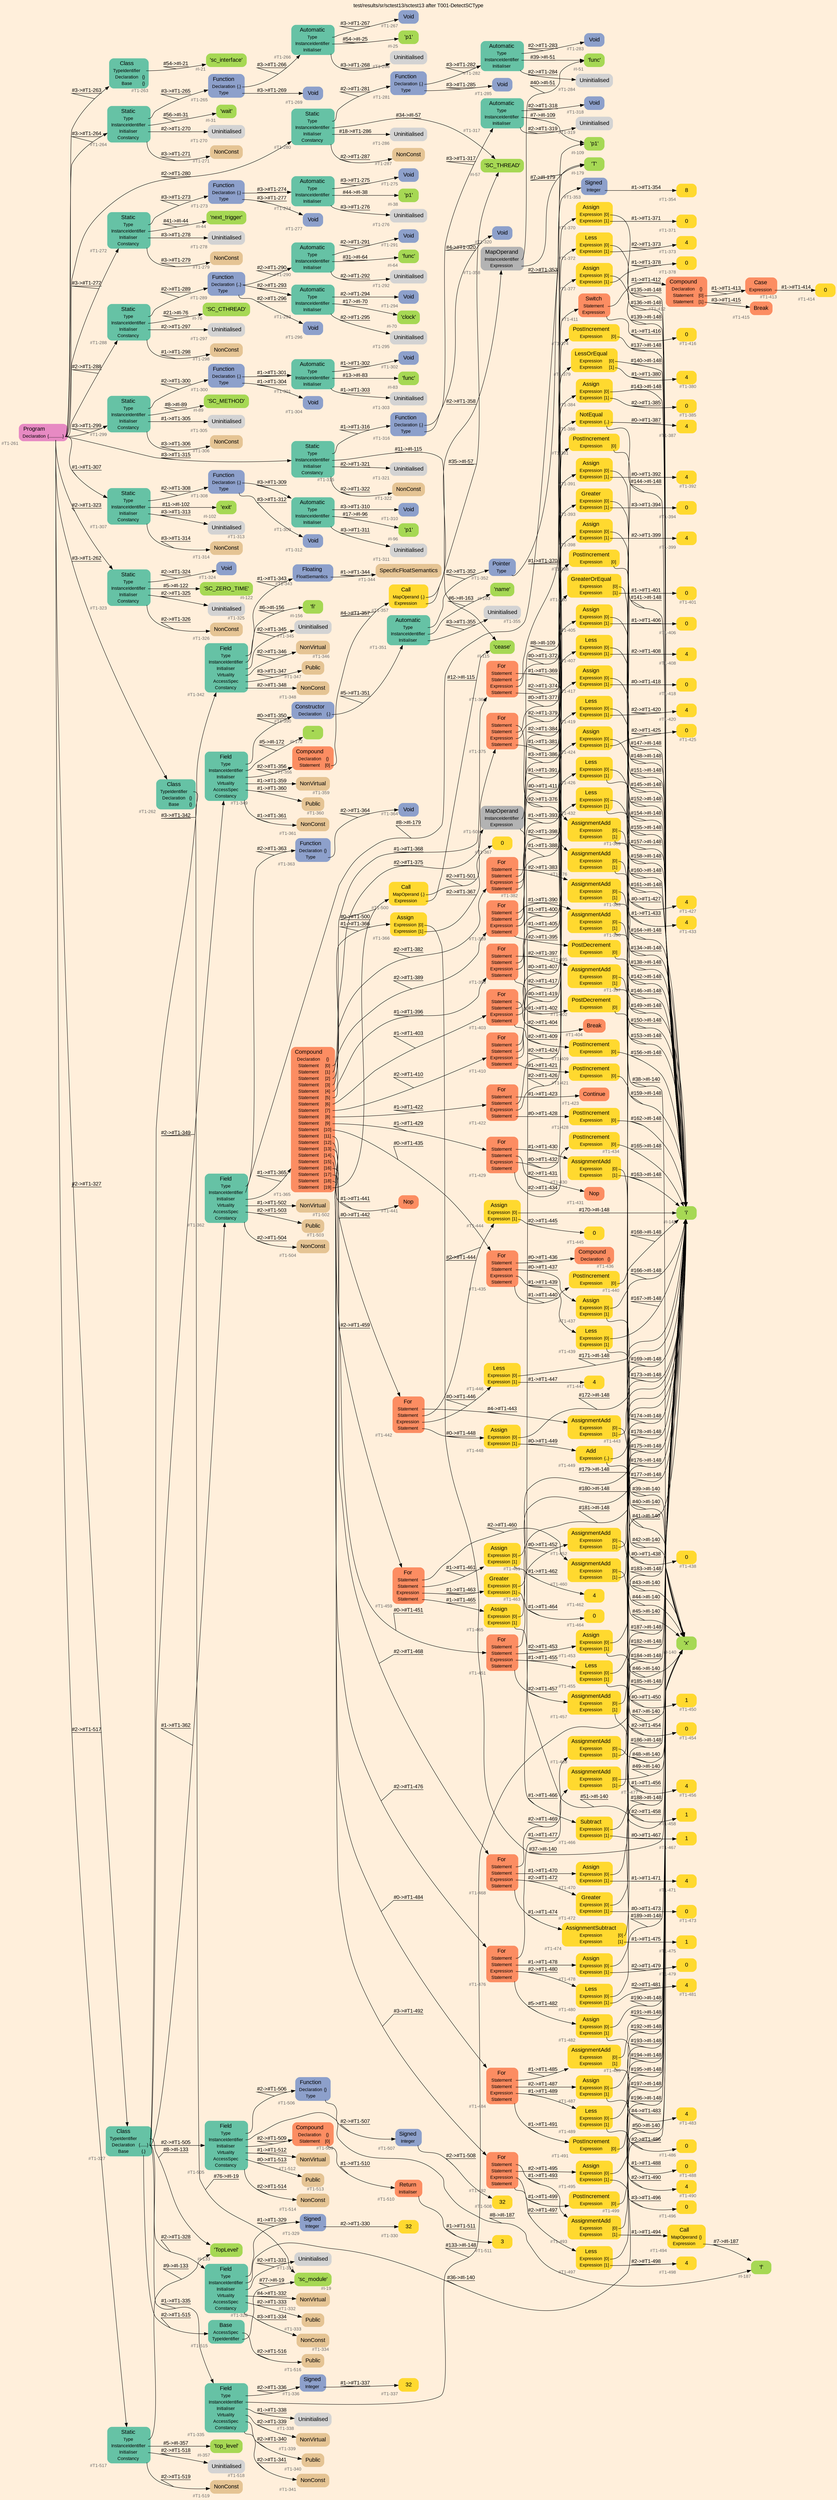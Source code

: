 digraph "test/results/sr/sctest13/sctest13 after T001-DetectSCType" {
label = "test/results/sr/sctest13/sctest13 after T001-DetectSCType"
labelloc = t
graph [
    rankdir = "LR"
    ranksep = 0.3
    bgcolor = antiquewhite1
    color = black
    fontcolor = black
    fontname = "Arial"
];
node [
    fontname = "Arial"
];
edge [
    fontname = "Arial"
];

// -------------------- node figure --------------------
// -------- block #T1-261 ----------
"#T1-261" [
    fillcolor = "/set28/4"
    xlabel = "#T1-261"
    fontsize = "12"
    fontcolor = grey40
    shape = "plaintext"
    label = <<TABLE BORDER="0" CELLBORDER="0" CELLSPACING="0">
     <TR><TD><FONT COLOR="black" POINT-SIZE="15">Program</FONT></TD></TR>
     <TR><TD><FONT COLOR="black" POINT-SIZE="12">Declaration</FONT></TD><TD PORT="port0"><FONT COLOR="black" POINT-SIZE="12">{............}</FONT></TD></TR>
    </TABLE>>
    style = "rounded,filled"
];

// -------- block #T1-262 ----------
"#T1-262" [
    fillcolor = "/set28/1"
    xlabel = "#T1-262"
    fontsize = "12"
    fontcolor = grey40
    shape = "plaintext"
    label = <<TABLE BORDER="0" CELLBORDER="0" CELLSPACING="0">
     <TR><TD><FONT COLOR="black" POINT-SIZE="15">Class</FONT></TD></TR>
     <TR><TD><FONT COLOR="black" POINT-SIZE="12">TypeIdentifier</FONT></TD><TD PORT="port0"></TD></TR>
     <TR><TD><FONT COLOR="black" POINT-SIZE="12">Declaration</FONT></TD><TD PORT="port1"><FONT COLOR="black" POINT-SIZE="12">{}</FONT></TD></TR>
     <TR><TD><FONT COLOR="black" POINT-SIZE="12">Base</FONT></TD><TD PORT="port2"><FONT COLOR="black" POINT-SIZE="12">{}</FONT></TD></TR>
    </TABLE>>
    style = "rounded,filled"
];

// -------- block #I-19 ----------
"#I-19" [
    fillcolor = "/set28/5"
    xlabel = "#I-19"
    fontsize = "12"
    fontcolor = grey40
    shape = "plaintext"
    label = <<TABLE BORDER="0" CELLBORDER="0" CELLSPACING="0">
     <TR><TD><FONT COLOR="black" POINT-SIZE="15">'sc_module'</FONT></TD></TR>
    </TABLE>>
    style = "rounded,filled"
];

// -------- block #T1-263 ----------
"#T1-263" [
    fillcolor = "/set28/1"
    xlabel = "#T1-263"
    fontsize = "12"
    fontcolor = grey40
    shape = "plaintext"
    label = <<TABLE BORDER="0" CELLBORDER="0" CELLSPACING="0">
     <TR><TD><FONT COLOR="black" POINT-SIZE="15">Class</FONT></TD></TR>
     <TR><TD><FONT COLOR="black" POINT-SIZE="12">TypeIdentifier</FONT></TD><TD PORT="port0"></TD></TR>
     <TR><TD><FONT COLOR="black" POINT-SIZE="12">Declaration</FONT></TD><TD PORT="port1"><FONT COLOR="black" POINT-SIZE="12">{}</FONT></TD></TR>
     <TR><TD><FONT COLOR="black" POINT-SIZE="12">Base</FONT></TD><TD PORT="port2"><FONT COLOR="black" POINT-SIZE="12">{}</FONT></TD></TR>
    </TABLE>>
    style = "rounded,filled"
];

// -------- block #I-21 ----------
"#I-21" [
    fillcolor = "/set28/5"
    xlabel = "#I-21"
    fontsize = "12"
    fontcolor = grey40
    shape = "plaintext"
    label = <<TABLE BORDER="0" CELLBORDER="0" CELLSPACING="0">
     <TR><TD><FONT COLOR="black" POINT-SIZE="15">'sc_interface'</FONT></TD></TR>
    </TABLE>>
    style = "rounded,filled"
];

// -------- block #T1-264 ----------
"#T1-264" [
    fillcolor = "/set28/1"
    xlabel = "#T1-264"
    fontsize = "12"
    fontcolor = grey40
    shape = "plaintext"
    label = <<TABLE BORDER="0" CELLBORDER="0" CELLSPACING="0">
     <TR><TD><FONT COLOR="black" POINT-SIZE="15">Static</FONT></TD></TR>
     <TR><TD><FONT COLOR="black" POINT-SIZE="12">Type</FONT></TD><TD PORT="port0"></TD></TR>
     <TR><TD><FONT COLOR="black" POINT-SIZE="12">InstanceIdentifier</FONT></TD><TD PORT="port1"></TD></TR>
     <TR><TD><FONT COLOR="black" POINT-SIZE="12">Initialiser</FONT></TD><TD PORT="port2"></TD></TR>
     <TR><TD><FONT COLOR="black" POINT-SIZE="12">Constancy</FONT></TD><TD PORT="port3"></TD></TR>
    </TABLE>>
    style = "rounded,filled"
];

// -------- block #T1-265 ----------
"#T1-265" [
    fillcolor = "/set28/3"
    xlabel = "#T1-265"
    fontsize = "12"
    fontcolor = grey40
    shape = "plaintext"
    label = <<TABLE BORDER="0" CELLBORDER="0" CELLSPACING="0">
     <TR><TD><FONT COLOR="black" POINT-SIZE="15">Function</FONT></TD></TR>
     <TR><TD><FONT COLOR="black" POINT-SIZE="12">Declaration</FONT></TD><TD PORT="port0"><FONT COLOR="black" POINT-SIZE="12">{.}</FONT></TD></TR>
     <TR><TD><FONT COLOR="black" POINT-SIZE="12">Type</FONT></TD><TD PORT="port1"></TD></TR>
    </TABLE>>
    style = "rounded,filled"
];

// -------- block #T1-266 ----------
"#T1-266" [
    fillcolor = "/set28/1"
    xlabel = "#T1-266"
    fontsize = "12"
    fontcolor = grey40
    shape = "plaintext"
    label = <<TABLE BORDER="0" CELLBORDER="0" CELLSPACING="0">
     <TR><TD><FONT COLOR="black" POINT-SIZE="15">Automatic</FONT></TD></TR>
     <TR><TD><FONT COLOR="black" POINT-SIZE="12">Type</FONT></TD><TD PORT="port0"></TD></TR>
     <TR><TD><FONT COLOR="black" POINT-SIZE="12">InstanceIdentifier</FONT></TD><TD PORT="port1"></TD></TR>
     <TR><TD><FONT COLOR="black" POINT-SIZE="12">Initialiser</FONT></TD><TD PORT="port2"></TD></TR>
    </TABLE>>
    style = "rounded,filled"
];

// -------- block #T1-267 ----------
"#T1-267" [
    fillcolor = "/set28/3"
    xlabel = "#T1-267"
    fontsize = "12"
    fontcolor = grey40
    shape = "plaintext"
    label = <<TABLE BORDER="0" CELLBORDER="0" CELLSPACING="0">
     <TR><TD><FONT COLOR="black" POINT-SIZE="15">Void</FONT></TD></TR>
    </TABLE>>
    style = "rounded,filled"
];

// -------- block #I-25 ----------
"#I-25" [
    fillcolor = "/set28/5"
    xlabel = "#I-25"
    fontsize = "12"
    fontcolor = grey40
    shape = "plaintext"
    label = <<TABLE BORDER="0" CELLBORDER="0" CELLSPACING="0">
     <TR><TD><FONT COLOR="black" POINT-SIZE="15">'p1'</FONT></TD></TR>
    </TABLE>>
    style = "rounded,filled"
];

// -------- block #T1-268 ----------
"#T1-268" [
    xlabel = "#T1-268"
    fontsize = "12"
    fontcolor = grey40
    shape = "plaintext"
    label = <<TABLE BORDER="0" CELLBORDER="0" CELLSPACING="0">
     <TR><TD><FONT COLOR="black" POINT-SIZE="15">Uninitialised</FONT></TD></TR>
    </TABLE>>
    style = "rounded,filled"
];

// -------- block #T1-269 ----------
"#T1-269" [
    fillcolor = "/set28/3"
    xlabel = "#T1-269"
    fontsize = "12"
    fontcolor = grey40
    shape = "plaintext"
    label = <<TABLE BORDER="0" CELLBORDER="0" CELLSPACING="0">
     <TR><TD><FONT COLOR="black" POINT-SIZE="15">Void</FONT></TD></TR>
    </TABLE>>
    style = "rounded,filled"
];

// -------- block #I-31 ----------
"#I-31" [
    fillcolor = "/set28/5"
    xlabel = "#I-31"
    fontsize = "12"
    fontcolor = grey40
    shape = "plaintext"
    label = <<TABLE BORDER="0" CELLBORDER="0" CELLSPACING="0">
     <TR><TD><FONT COLOR="black" POINT-SIZE="15">'wait'</FONT></TD></TR>
    </TABLE>>
    style = "rounded,filled"
];

// -------- block #T1-270 ----------
"#T1-270" [
    xlabel = "#T1-270"
    fontsize = "12"
    fontcolor = grey40
    shape = "plaintext"
    label = <<TABLE BORDER="0" CELLBORDER="0" CELLSPACING="0">
     <TR><TD><FONT COLOR="black" POINT-SIZE="15">Uninitialised</FONT></TD></TR>
    </TABLE>>
    style = "rounded,filled"
];

// -------- block #T1-271 ----------
"#T1-271" [
    fillcolor = "/set28/7"
    xlabel = "#T1-271"
    fontsize = "12"
    fontcolor = grey40
    shape = "plaintext"
    label = <<TABLE BORDER="0" CELLBORDER="0" CELLSPACING="0">
     <TR><TD><FONT COLOR="black" POINT-SIZE="15">NonConst</FONT></TD></TR>
    </TABLE>>
    style = "rounded,filled"
];

// -------- block #T1-272 ----------
"#T1-272" [
    fillcolor = "/set28/1"
    xlabel = "#T1-272"
    fontsize = "12"
    fontcolor = grey40
    shape = "plaintext"
    label = <<TABLE BORDER="0" CELLBORDER="0" CELLSPACING="0">
     <TR><TD><FONT COLOR="black" POINT-SIZE="15">Static</FONT></TD></TR>
     <TR><TD><FONT COLOR="black" POINT-SIZE="12">Type</FONT></TD><TD PORT="port0"></TD></TR>
     <TR><TD><FONT COLOR="black" POINT-SIZE="12">InstanceIdentifier</FONT></TD><TD PORT="port1"></TD></TR>
     <TR><TD><FONT COLOR="black" POINT-SIZE="12">Initialiser</FONT></TD><TD PORT="port2"></TD></TR>
     <TR><TD><FONT COLOR="black" POINT-SIZE="12">Constancy</FONT></TD><TD PORT="port3"></TD></TR>
    </TABLE>>
    style = "rounded,filled"
];

// -------- block #T1-273 ----------
"#T1-273" [
    fillcolor = "/set28/3"
    xlabel = "#T1-273"
    fontsize = "12"
    fontcolor = grey40
    shape = "plaintext"
    label = <<TABLE BORDER="0" CELLBORDER="0" CELLSPACING="0">
     <TR><TD><FONT COLOR="black" POINT-SIZE="15">Function</FONT></TD></TR>
     <TR><TD><FONT COLOR="black" POINT-SIZE="12">Declaration</FONT></TD><TD PORT="port0"><FONT COLOR="black" POINT-SIZE="12">{.}</FONT></TD></TR>
     <TR><TD><FONT COLOR="black" POINT-SIZE="12">Type</FONT></TD><TD PORT="port1"></TD></TR>
    </TABLE>>
    style = "rounded,filled"
];

// -------- block #T1-274 ----------
"#T1-274" [
    fillcolor = "/set28/1"
    xlabel = "#T1-274"
    fontsize = "12"
    fontcolor = grey40
    shape = "plaintext"
    label = <<TABLE BORDER="0" CELLBORDER="0" CELLSPACING="0">
     <TR><TD><FONT COLOR="black" POINT-SIZE="15">Automatic</FONT></TD></TR>
     <TR><TD><FONT COLOR="black" POINT-SIZE="12">Type</FONT></TD><TD PORT="port0"></TD></TR>
     <TR><TD><FONT COLOR="black" POINT-SIZE="12">InstanceIdentifier</FONT></TD><TD PORT="port1"></TD></TR>
     <TR><TD><FONT COLOR="black" POINT-SIZE="12">Initialiser</FONT></TD><TD PORT="port2"></TD></TR>
    </TABLE>>
    style = "rounded,filled"
];

// -------- block #T1-275 ----------
"#T1-275" [
    fillcolor = "/set28/3"
    xlabel = "#T1-275"
    fontsize = "12"
    fontcolor = grey40
    shape = "plaintext"
    label = <<TABLE BORDER="0" CELLBORDER="0" CELLSPACING="0">
     <TR><TD><FONT COLOR="black" POINT-SIZE="15">Void</FONT></TD></TR>
    </TABLE>>
    style = "rounded,filled"
];

// -------- block #I-38 ----------
"#I-38" [
    fillcolor = "/set28/5"
    xlabel = "#I-38"
    fontsize = "12"
    fontcolor = grey40
    shape = "plaintext"
    label = <<TABLE BORDER="0" CELLBORDER="0" CELLSPACING="0">
     <TR><TD><FONT COLOR="black" POINT-SIZE="15">'p1'</FONT></TD></TR>
    </TABLE>>
    style = "rounded,filled"
];

// -------- block #T1-276 ----------
"#T1-276" [
    xlabel = "#T1-276"
    fontsize = "12"
    fontcolor = grey40
    shape = "plaintext"
    label = <<TABLE BORDER="0" CELLBORDER="0" CELLSPACING="0">
     <TR><TD><FONT COLOR="black" POINT-SIZE="15">Uninitialised</FONT></TD></TR>
    </TABLE>>
    style = "rounded,filled"
];

// -------- block #T1-277 ----------
"#T1-277" [
    fillcolor = "/set28/3"
    xlabel = "#T1-277"
    fontsize = "12"
    fontcolor = grey40
    shape = "plaintext"
    label = <<TABLE BORDER="0" CELLBORDER="0" CELLSPACING="0">
     <TR><TD><FONT COLOR="black" POINT-SIZE="15">Void</FONT></TD></TR>
    </TABLE>>
    style = "rounded,filled"
];

// -------- block #I-44 ----------
"#I-44" [
    fillcolor = "/set28/5"
    xlabel = "#I-44"
    fontsize = "12"
    fontcolor = grey40
    shape = "plaintext"
    label = <<TABLE BORDER="0" CELLBORDER="0" CELLSPACING="0">
     <TR><TD><FONT COLOR="black" POINT-SIZE="15">'next_trigger'</FONT></TD></TR>
    </TABLE>>
    style = "rounded,filled"
];

// -------- block #T1-278 ----------
"#T1-278" [
    xlabel = "#T1-278"
    fontsize = "12"
    fontcolor = grey40
    shape = "plaintext"
    label = <<TABLE BORDER="0" CELLBORDER="0" CELLSPACING="0">
     <TR><TD><FONT COLOR="black" POINT-SIZE="15">Uninitialised</FONT></TD></TR>
    </TABLE>>
    style = "rounded,filled"
];

// -------- block #T1-279 ----------
"#T1-279" [
    fillcolor = "/set28/7"
    xlabel = "#T1-279"
    fontsize = "12"
    fontcolor = grey40
    shape = "plaintext"
    label = <<TABLE BORDER="0" CELLBORDER="0" CELLSPACING="0">
     <TR><TD><FONT COLOR="black" POINT-SIZE="15">NonConst</FONT></TD></TR>
    </TABLE>>
    style = "rounded,filled"
];

// -------- block #T1-280 ----------
"#T1-280" [
    fillcolor = "/set28/1"
    xlabel = "#T1-280"
    fontsize = "12"
    fontcolor = grey40
    shape = "plaintext"
    label = <<TABLE BORDER="0" CELLBORDER="0" CELLSPACING="0">
     <TR><TD><FONT COLOR="black" POINT-SIZE="15">Static</FONT></TD></TR>
     <TR><TD><FONT COLOR="black" POINT-SIZE="12">Type</FONT></TD><TD PORT="port0"></TD></TR>
     <TR><TD><FONT COLOR="black" POINT-SIZE="12">InstanceIdentifier</FONT></TD><TD PORT="port1"></TD></TR>
     <TR><TD><FONT COLOR="black" POINT-SIZE="12">Initialiser</FONT></TD><TD PORT="port2"></TD></TR>
     <TR><TD><FONT COLOR="black" POINT-SIZE="12">Constancy</FONT></TD><TD PORT="port3"></TD></TR>
    </TABLE>>
    style = "rounded,filled"
];

// -------- block #T1-281 ----------
"#T1-281" [
    fillcolor = "/set28/3"
    xlabel = "#T1-281"
    fontsize = "12"
    fontcolor = grey40
    shape = "plaintext"
    label = <<TABLE BORDER="0" CELLBORDER="0" CELLSPACING="0">
     <TR><TD><FONT COLOR="black" POINT-SIZE="15">Function</FONT></TD></TR>
     <TR><TD><FONT COLOR="black" POINT-SIZE="12">Declaration</FONT></TD><TD PORT="port0"><FONT COLOR="black" POINT-SIZE="12">{.}</FONT></TD></TR>
     <TR><TD><FONT COLOR="black" POINT-SIZE="12">Type</FONT></TD><TD PORT="port1"></TD></TR>
    </TABLE>>
    style = "rounded,filled"
];

// -------- block #T1-282 ----------
"#T1-282" [
    fillcolor = "/set28/1"
    xlabel = "#T1-282"
    fontsize = "12"
    fontcolor = grey40
    shape = "plaintext"
    label = <<TABLE BORDER="0" CELLBORDER="0" CELLSPACING="0">
     <TR><TD><FONT COLOR="black" POINT-SIZE="15">Automatic</FONT></TD></TR>
     <TR><TD><FONT COLOR="black" POINT-SIZE="12">Type</FONT></TD><TD PORT="port0"></TD></TR>
     <TR><TD><FONT COLOR="black" POINT-SIZE="12">InstanceIdentifier</FONT></TD><TD PORT="port1"></TD></TR>
     <TR><TD><FONT COLOR="black" POINT-SIZE="12">Initialiser</FONT></TD><TD PORT="port2"></TD></TR>
    </TABLE>>
    style = "rounded,filled"
];

// -------- block #T1-283 ----------
"#T1-283" [
    fillcolor = "/set28/3"
    xlabel = "#T1-283"
    fontsize = "12"
    fontcolor = grey40
    shape = "plaintext"
    label = <<TABLE BORDER="0" CELLBORDER="0" CELLSPACING="0">
     <TR><TD><FONT COLOR="black" POINT-SIZE="15">Void</FONT></TD></TR>
    </TABLE>>
    style = "rounded,filled"
];

// -------- block #I-51 ----------
"#I-51" [
    fillcolor = "/set28/5"
    xlabel = "#I-51"
    fontsize = "12"
    fontcolor = grey40
    shape = "plaintext"
    label = <<TABLE BORDER="0" CELLBORDER="0" CELLSPACING="0">
     <TR><TD><FONT COLOR="black" POINT-SIZE="15">'func'</FONT></TD></TR>
    </TABLE>>
    style = "rounded,filled"
];

// -------- block #T1-284 ----------
"#T1-284" [
    xlabel = "#T1-284"
    fontsize = "12"
    fontcolor = grey40
    shape = "plaintext"
    label = <<TABLE BORDER="0" CELLBORDER="0" CELLSPACING="0">
     <TR><TD><FONT COLOR="black" POINT-SIZE="15">Uninitialised</FONT></TD></TR>
    </TABLE>>
    style = "rounded,filled"
];

// -------- block #T1-285 ----------
"#T1-285" [
    fillcolor = "/set28/3"
    xlabel = "#T1-285"
    fontsize = "12"
    fontcolor = grey40
    shape = "plaintext"
    label = <<TABLE BORDER="0" CELLBORDER="0" CELLSPACING="0">
     <TR><TD><FONT COLOR="black" POINT-SIZE="15">Void</FONT></TD></TR>
    </TABLE>>
    style = "rounded,filled"
];

// -------- block #I-57 ----------
"#I-57" [
    fillcolor = "/set28/5"
    xlabel = "#I-57"
    fontsize = "12"
    fontcolor = grey40
    shape = "plaintext"
    label = <<TABLE BORDER="0" CELLBORDER="0" CELLSPACING="0">
     <TR><TD><FONT COLOR="black" POINT-SIZE="15">'SC_THREAD'</FONT></TD></TR>
    </TABLE>>
    style = "rounded,filled"
];

// -------- block #T1-286 ----------
"#T1-286" [
    xlabel = "#T1-286"
    fontsize = "12"
    fontcolor = grey40
    shape = "plaintext"
    label = <<TABLE BORDER="0" CELLBORDER="0" CELLSPACING="0">
     <TR><TD><FONT COLOR="black" POINT-SIZE="15">Uninitialised</FONT></TD></TR>
    </TABLE>>
    style = "rounded,filled"
];

// -------- block #T1-287 ----------
"#T1-287" [
    fillcolor = "/set28/7"
    xlabel = "#T1-287"
    fontsize = "12"
    fontcolor = grey40
    shape = "plaintext"
    label = <<TABLE BORDER="0" CELLBORDER="0" CELLSPACING="0">
     <TR><TD><FONT COLOR="black" POINT-SIZE="15">NonConst</FONT></TD></TR>
    </TABLE>>
    style = "rounded,filled"
];

// -------- block #T1-288 ----------
"#T1-288" [
    fillcolor = "/set28/1"
    xlabel = "#T1-288"
    fontsize = "12"
    fontcolor = grey40
    shape = "plaintext"
    label = <<TABLE BORDER="0" CELLBORDER="0" CELLSPACING="0">
     <TR><TD><FONT COLOR="black" POINT-SIZE="15">Static</FONT></TD></TR>
     <TR><TD><FONT COLOR="black" POINT-SIZE="12">Type</FONT></TD><TD PORT="port0"></TD></TR>
     <TR><TD><FONT COLOR="black" POINT-SIZE="12">InstanceIdentifier</FONT></TD><TD PORT="port1"></TD></TR>
     <TR><TD><FONT COLOR="black" POINT-SIZE="12">Initialiser</FONT></TD><TD PORT="port2"></TD></TR>
     <TR><TD><FONT COLOR="black" POINT-SIZE="12">Constancy</FONT></TD><TD PORT="port3"></TD></TR>
    </TABLE>>
    style = "rounded,filled"
];

// -------- block #T1-289 ----------
"#T1-289" [
    fillcolor = "/set28/3"
    xlabel = "#T1-289"
    fontsize = "12"
    fontcolor = grey40
    shape = "plaintext"
    label = <<TABLE BORDER="0" CELLBORDER="0" CELLSPACING="0">
     <TR><TD><FONT COLOR="black" POINT-SIZE="15">Function</FONT></TD></TR>
     <TR><TD><FONT COLOR="black" POINT-SIZE="12">Declaration</FONT></TD><TD PORT="port0"><FONT COLOR="black" POINT-SIZE="12">{..}</FONT></TD></TR>
     <TR><TD><FONT COLOR="black" POINT-SIZE="12">Type</FONT></TD><TD PORT="port1"></TD></TR>
    </TABLE>>
    style = "rounded,filled"
];

// -------- block #T1-290 ----------
"#T1-290" [
    fillcolor = "/set28/1"
    xlabel = "#T1-290"
    fontsize = "12"
    fontcolor = grey40
    shape = "plaintext"
    label = <<TABLE BORDER="0" CELLBORDER="0" CELLSPACING="0">
     <TR><TD><FONT COLOR="black" POINT-SIZE="15">Automatic</FONT></TD></TR>
     <TR><TD><FONT COLOR="black" POINT-SIZE="12">Type</FONT></TD><TD PORT="port0"></TD></TR>
     <TR><TD><FONT COLOR="black" POINT-SIZE="12">InstanceIdentifier</FONT></TD><TD PORT="port1"></TD></TR>
     <TR><TD><FONT COLOR="black" POINT-SIZE="12">Initialiser</FONT></TD><TD PORT="port2"></TD></TR>
    </TABLE>>
    style = "rounded,filled"
];

// -------- block #T1-291 ----------
"#T1-291" [
    fillcolor = "/set28/3"
    xlabel = "#T1-291"
    fontsize = "12"
    fontcolor = grey40
    shape = "plaintext"
    label = <<TABLE BORDER="0" CELLBORDER="0" CELLSPACING="0">
     <TR><TD><FONT COLOR="black" POINT-SIZE="15">Void</FONT></TD></TR>
    </TABLE>>
    style = "rounded,filled"
];

// -------- block #I-64 ----------
"#I-64" [
    fillcolor = "/set28/5"
    xlabel = "#I-64"
    fontsize = "12"
    fontcolor = grey40
    shape = "plaintext"
    label = <<TABLE BORDER="0" CELLBORDER="0" CELLSPACING="0">
     <TR><TD><FONT COLOR="black" POINT-SIZE="15">'func'</FONT></TD></TR>
    </TABLE>>
    style = "rounded,filled"
];

// -------- block #T1-292 ----------
"#T1-292" [
    xlabel = "#T1-292"
    fontsize = "12"
    fontcolor = grey40
    shape = "plaintext"
    label = <<TABLE BORDER="0" CELLBORDER="0" CELLSPACING="0">
     <TR><TD><FONT COLOR="black" POINT-SIZE="15">Uninitialised</FONT></TD></TR>
    </TABLE>>
    style = "rounded,filled"
];

// -------- block #T1-293 ----------
"#T1-293" [
    fillcolor = "/set28/1"
    xlabel = "#T1-293"
    fontsize = "12"
    fontcolor = grey40
    shape = "plaintext"
    label = <<TABLE BORDER="0" CELLBORDER="0" CELLSPACING="0">
     <TR><TD><FONT COLOR="black" POINT-SIZE="15">Automatic</FONT></TD></TR>
     <TR><TD><FONT COLOR="black" POINT-SIZE="12">Type</FONT></TD><TD PORT="port0"></TD></TR>
     <TR><TD><FONT COLOR="black" POINT-SIZE="12">InstanceIdentifier</FONT></TD><TD PORT="port1"></TD></TR>
     <TR><TD><FONT COLOR="black" POINT-SIZE="12">Initialiser</FONT></TD><TD PORT="port2"></TD></TR>
    </TABLE>>
    style = "rounded,filled"
];

// -------- block #T1-294 ----------
"#T1-294" [
    fillcolor = "/set28/3"
    xlabel = "#T1-294"
    fontsize = "12"
    fontcolor = grey40
    shape = "plaintext"
    label = <<TABLE BORDER="0" CELLBORDER="0" CELLSPACING="0">
     <TR><TD><FONT COLOR="black" POINT-SIZE="15">Void</FONT></TD></TR>
    </TABLE>>
    style = "rounded,filled"
];

// -------- block #I-70 ----------
"#I-70" [
    fillcolor = "/set28/5"
    xlabel = "#I-70"
    fontsize = "12"
    fontcolor = grey40
    shape = "plaintext"
    label = <<TABLE BORDER="0" CELLBORDER="0" CELLSPACING="0">
     <TR><TD><FONT COLOR="black" POINT-SIZE="15">'clock'</FONT></TD></TR>
    </TABLE>>
    style = "rounded,filled"
];

// -------- block #T1-295 ----------
"#T1-295" [
    xlabel = "#T1-295"
    fontsize = "12"
    fontcolor = grey40
    shape = "plaintext"
    label = <<TABLE BORDER="0" CELLBORDER="0" CELLSPACING="0">
     <TR><TD><FONT COLOR="black" POINT-SIZE="15">Uninitialised</FONT></TD></TR>
    </TABLE>>
    style = "rounded,filled"
];

// -------- block #T1-296 ----------
"#T1-296" [
    fillcolor = "/set28/3"
    xlabel = "#T1-296"
    fontsize = "12"
    fontcolor = grey40
    shape = "plaintext"
    label = <<TABLE BORDER="0" CELLBORDER="0" CELLSPACING="0">
     <TR><TD><FONT COLOR="black" POINT-SIZE="15">Void</FONT></TD></TR>
    </TABLE>>
    style = "rounded,filled"
];

// -------- block #I-76 ----------
"#I-76" [
    fillcolor = "/set28/5"
    xlabel = "#I-76"
    fontsize = "12"
    fontcolor = grey40
    shape = "plaintext"
    label = <<TABLE BORDER="0" CELLBORDER="0" CELLSPACING="0">
     <TR><TD><FONT COLOR="black" POINT-SIZE="15">'SC_CTHREAD'</FONT></TD></TR>
    </TABLE>>
    style = "rounded,filled"
];

// -------- block #T1-297 ----------
"#T1-297" [
    xlabel = "#T1-297"
    fontsize = "12"
    fontcolor = grey40
    shape = "plaintext"
    label = <<TABLE BORDER="0" CELLBORDER="0" CELLSPACING="0">
     <TR><TD><FONT COLOR="black" POINT-SIZE="15">Uninitialised</FONT></TD></TR>
    </TABLE>>
    style = "rounded,filled"
];

// -------- block #T1-298 ----------
"#T1-298" [
    fillcolor = "/set28/7"
    xlabel = "#T1-298"
    fontsize = "12"
    fontcolor = grey40
    shape = "plaintext"
    label = <<TABLE BORDER="0" CELLBORDER="0" CELLSPACING="0">
     <TR><TD><FONT COLOR="black" POINT-SIZE="15">NonConst</FONT></TD></TR>
    </TABLE>>
    style = "rounded,filled"
];

// -------- block #T1-299 ----------
"#T1-299" [
    fillcolor = "/set28/1"
    xlabel = "#T1-299"
    fontsize = "12"
    fontcolor = grey40
    shape = "plaintext"
    label = <<TABLE BORDER="0" CELLBORDER="0" CELLSPACING="0">
     <TR><TD><FONT COLOR="black" POINT-SIZE="15">Static</FONT></TD></TR>
     <TR><TD><FONT COLOR="black" POINT-SIZE="12">Type</FONT></TD><TD PORT="port0"></TD></TR>
     <TR><TD><FONT COLOR="black" POINT-SIZE="12">InstanceIdentifier</FONT></TD><TD PORT="port1"></TD></TR>
     <TR><TD><FONT COLOR="black" POINT-SIZE="12">Initialiser</FONT></TD><TD PORT="port2"></TD></TR>
     <TR><TD><FONT COLOR="black" POINT-SIZE="12">Constancy</FONT></TD><TD PORT="port3"></TD></TR>
    </TABLE>>
    style = "rounded,filled"
];

// -------- block #T1-300 ----------
"#T1-300" [
    fillcolor = "/set28/3"
    xlabel = "#T1-300"
    fontsize = "12"
    fontcolor = grey40
    shape = "plaintext"
    label = <<TABLE BORDER="0" CELLBORDER="0" CELLSPACING="0">
     <TR><TD><FONT COLOR="black" POINT-SIZE="15">Function</FONT></TD></TR>
     <TR><TD><FONT COLOR="black" POINT-SIZE="12">Declaration</FONT></TD><TD PORT="port0"><FONT COLOR="black" POINT-SIZE="12">{.}</FONT></TD></TR>
     <TR><TD><FONT COLOR="black" POINT-SIZE="12">Type</FONT></TD><TD PORT="port1"></TD></TR>
    </TABLE>>
    style = "rounded,filled"
];

// -------- block #T1-301 ----------
"#T1-301" [
    fillcolor = "/set28/1"
    xlabel = "#T1-301"
    fontsize = "12"
    fontcolor = grey40
    shape = "plaintext"
    label = <<TABLE BORDER="0" CELLBORDER="0" CELLSPACING="0">
     <TR><TD><FONT COLOR="black" POINT-SIZE="15">Automatic</FONT></TD></TR>
     <TR><TD><FONT COLOR="black" POINT-SIZE="12">Type</FONT></TD><TD PORT="port0"></TD></TR>
     <TR><TD><FONT COLOR="black" POINT-SIZE="12">InstanceIdentifier</FONT></TD><TD PORT="port1"></TD></TR>
     <TR><TD><FONT COLOR="black" POINT-SIZE="12">Initialiser</FONT></TD><TD PORT="port2"></TD></TR>
    </TABLE>>
    style = "rounded,filled"
];

// -------- block #T1-302 ----------
"#T1-302" [
    fillcolor = "/set28/3"
    xlabel = "#T1-302"
    fontsize = "12"
    fontcolor = grey40
    shape = "plaintext"
    label = <<TABLE BORDER="0" CELLBORDER="0" CELLSPACING="0">
     <TR><TD><FONT COLOR="black" POINT-SIZE="15">Void</FONT></TD></TR>
    </TABLE>>
    style = "rounded,filled"
];

// -------- block #I-83 ----------
"#I-83" [
    fillcolor = "/set28/5"
    xlabel = "#I-83"
    fontsize = "12"
    fontcolor = grey40
    shape = "plaintext"
    label = <<TABLE BORDER="0" CELLBORDER="0" CELLSPACING="0">
     <TR><TD><FONT COLOR="black" POINT-SIZE="15">'func'</FONT></TD></TR>
    </TABLE>>
    style = "rounded,filled"
];

// -------- block #T1-303 ----------
"#T1-303" [
    xlabel = "#T1-303"
    fontsize = "12"
    fontcolor = grey40
    shape = "plaintext"
    label = <<TABLE BORDER="0" CELLBORDER="0" CELLSPACING="0">
     <TR><TD><FONT COLOR="black" POINT-SIZE="15">Uninitialised</FONT></TD></TR>
    </TABLE>>
    style = "rounded,filled"
];

// -------- block #T1-304 ----------
"#T1-304" [
    fillcolor = "/set28/3"
    xlabel = "#T1-304"
    fontsize = "12"
    fontcolor = grey40
    shape = "plaintext"
    label = <<TABLE BORDER="0" CELLBORDER="0" CELLSPACING="0">
     <TR><TD><FONT COLOR="black" POINT-SIZE="15">Void</FONT></TD></TR>
    </TABLE>>
    style = "rounded,filled"
];

// -------- block #I-89 ----------
"#I-89" [
    fillcolor = "/set28/5"
    xlabel = "#I-89"
    fontsize = "12"
    fontcolor = grey40
    shape = "plaintext"
    label = <<TABLE BORDER="0" CELLBORDER="0" CELLSPACING="0">
     <TR><TD><FONT COLOR="black" POINT-SIZE="15">'SC_METHOD'</FONT></TD></TR>
    </TABLE>>
    style = "rounded,filled"
];

// -------- block #T1-305 ----------
"#T1-305" [
    xlabel = "#T1-305"
    fontsize = "12"
    fontcolor = grey40
    shape = "plaintext"
    label = <<TABLE BORDER="0" CELLBORDER="0" CELLSPACING="0">
     <TR><TD><FONT COLOR="black" POINT-SIZE="15">Uninitialised</FONT></TD></TR>
    </TABLE>>
    style = "rounded,filled"
];

// -------- block #T1-306 ----------
"#T1-306" [
    fillcolor = "/set28/7"
    xlabel = "#T1-306"
    fontsize = "12"
    fontcolor = grey40
    shape = "plaintext"
    label = <<TABLE BORDER="0" CELLBORDER="0" CELLSPACING="0">
     <TR><TD><FONT COLOR="black" POINT-SIZE="15">NonConst</FONT></TD></TR>
    </TABLE>>
    style = "rounded,filled"
];

// -------- block #T1-307 ----------
"#T1-307" [
    fillcolor = "/set28/1"
    xlabel = "#T1-307"
    fontsize = "12"
    fontcolor = grey40
    shape = "plaintext"
    label = <<TABLE BORDER="0" CELLBORDER="0" CELLSPACING="0">
     <TR><TD><FONT COLOR="black" POINT-SIZE="15">Static</FONT></TD></TR>
     <TR><TD><FONT COLOR="black" POINT-SIZE="12">Type</FONT></TD><TD PORT="port0"></TD></TR>
     <TR><TD><FONT COLOR="black" POINT-SIZE="12">InstanceIdentifier</FONT></TD><TD PORT="port1"></TD></TR>
     <TR><TD><FONT COLOR="black" POINT-SIZE="12">Initialiser</FONT></TD><TD PORT="port2"></TD></TR>
     <TR><TD><FONT COLOR="black" POINT-SIZE="12">Constancy</FONT></TD><TD PORT="port3"></TD></TR>
    </TABLE>>
    style = "rounded,filled"
];

// -------- block #T1-308 ----------
"#T1-308" [
    fillcolor = "/set28/3"
    xlabel = "#T1-308"
    fontsize = "12"
    fontcolor = grey40
    shape = "plaintext"
    label = <<TABLE BORDER="0" CELLBORDER="0" CELLSPACING="0">
     <TR><TD><FONT COLOR="black" POINT-SIZE="15">Function</FONT></TD></TR>
     <TR><TD><FONT COLOR="black" POINT-SIZE="12">Declaration</FONT></TD><TD PORT="port0"><FONT COLOR="black" POINT-SIZE="12">{.}</FONT></TD></TR>
     <TR><TD><FONT COLOR="black" POINT-SIZE="12">Type</FONT></TD><TD PORT="port1"></TD></TR>
    </TABLE>>
    style = "rounded,filled"
];

// -------- block #T1-309 ----------
"#T1-309" [
    fillcolor = "/set28/1"
    xlabel = "#T1-309"
    fontsize = "12"
    fontcolor = grey40
    shape = "plaintext"
    label = <<TABLE BORDER="0" CELLBORDER="0" CELLSPACING="0">
     <TR><TD><FONT COLOR="black" POINT-SIZE="15">Automatic</FONT></TD></TR>
     <TR><TD><FONT COLOR="black" POINT-SIZE="12">Type</FONT></TD><TD PORT="port0"></TD></TR>
     <TR><TD><FONT COLOR="black" POINT-SIZE="12">InstanceIdentifier</FONT></TD><TD PORT="port1"></TD></TR>
     <TR><TD><FONT COLOR="black" POINT-SIZE="12">Initialiser</FONT></TD><TD PORT="port2"></TD></TR>
    </TABLE>>
    style = "rounded,filled"
];

// -------- block #T1-310 ----------
"#T1-310" [
    fillcolor = "/set28/3"
    xlabel = "#T1-310"
    fontsize = "12"
    fontcolor = grey40
    shape = "plaintext"
    label = <<TABLE BORDER="0" CELLBORDER="0" CELLSPACING="0">
     <TR><TD><FONT COLOR="black" POINT-SIZE="15">Void</FONT></TD></TR>
    </TABLE>>
    style = "rounded,filled"
];

// -------- block #I-96 ----------
"#I-96" [
    fillcolor = "/set28/5"
    xlabel = "#I-96"
    fontsize = "12"
    fontcolor = grey40
    shape = "plaintext"
    label = <<TABLE BORDER="0" CELLBORDER="0" CELLSPACING="0">
     <TR><TD><FONT COLOR="black" POINT-SIZE="15">'p1'</FONT></TD></TR>
    </TABLE>>
    style = "rounded,filled"
];

// -------- block #T1-311 ----------
"#T1-311" [
    xlabel = "#T1-311"
    fontsize = "12"
    fontcolor = grey40
    shape = "plaintext"
    label = <<TABLE BORDER="0" CELLBORDER="0" CELLSPACING="0">
     <TR><TD><FONT COLOR="black" POINT-SIZE="15">Uninitialised</FONT></TD></TR>
    </TABLE>>
    style = "rounded,filled"
];

// -------- block #T1-312 ----------
"#T1-312" [
    fillcolor = "/set28/3"
    xlabel = "#T1-312"
    fontsize = "12"
    fontcolor = grey40
    shape = "plaintext"
    label = <<TABLE BORDER="0" CELLBORDER="0" CELLSPACING="0">
     <TR><TD><FONT COLOR="black" POINT-SIZE="15">Void</FONT></TD></TR>
    </TABLE>>
    style = "rounded,filled"
];

// -------- block #I-102 ----------
"#I-102" [
    fillcolor = "/set28/5"
    xlabel = "#I-102"
    fontsize = "12"
    fontcolor = grey40
    shape = "plaintext"
    label = <<TABLE BORDER="0" CELLBORDER="0" CELLSPACING="0">
     <TR><TD><FONT COLOR="black" POINT-SIZE="15">'exit'</FONT></TD></TR>
    </TABLE>>
    style = "rounded,filled"
];

// -------- block #T1-313 ----------
"#T1-313" [
    xlabel = "#T1-313"
    fontsize = "12"
    fontcolor = grey40
    shape = "plaintext"
    label = <<TABLE BORDER="0" CELLBORDER="0" CELLSPACING="0">
     <TR><TD><FONT COLOR="black" POINT-SIZE="15">Uninitialised</FONT></TD></TR>
    </TABLE>>
    style = "rounded,filled"
];

// -------- block #T1-314 ----------
"#T1-314" [
    fillcolor = "/set28/7"
    xlabel = "#T1-314"
    fontsize = "12"
    fontcolor = grey40
    shape = "plaintext"
    label = <<TABLE BORDER="0" CELLBORDER="0" CELLSPACING="0">
     <TR><TD><FONT COLOR="black" POINT-SIZE="15">NonConst</FONT></TD></TR>
    </TABLE>>
    style = "rounded,filled"
];

// -------- block #T1-315 ----------
"#T1-315" [
    fillcolor = "/set28/1"
    xlabel = "#T1-315"
    fontsize = "12"
    fontcolor = grey40
    shape = "plaintext"
    label = <<TABLE BORDER="0" CELLBORDER="0" CELLSPACING="0">
     <TR><TD><FONT COLOR="black" POINT-SIZE="15">Static</FONT></TD></TR>
     <TR><TD><FONT COLOR="black" POINT-SIZE="12">Type</FONT></TD><TD PORT="port0"></TD></TR>
     <TR><TD><FONT COLOR="black" POINT-SIZE="12">InstanceIdentifier</FONT></TD><TD PORT="port1"></TD></TR>
     <TR><TD><FONT COLOR="black" POINT-SIZE="12">Initialiser</FONT></TD><TD PORT="port2"></TD></TR>
     <TR><TD><FONT COLOR="black" POINT-SIZE="12">Constancy</FONT></TD><TD PORT="port3"></TD></TR>
    </TABLE>>
    style = "rounded,filled"
];

// -------- block #T1-316 ----------
"#T1-316" [
    fillcolor = "/set28/3"
    xlabel = "#T1-316"
    fontsize = "12"
    fontcolor = grey40
    shape = "plaintext"
    label = <<TABLE BORDER="0" CELLBORDER="0" CELLSPACING="0">
     <TR><TD><FONT COLOR="black" POINT-SIZE="15">Function</FONT></TD></TR>
     <TR><TD><FONT COLOR="black" POINT-SIZE="12">Declaration</FONT></TD><TD PORT="port0"><FONT COLOR="black" POINT-SIZE="12">{.}</FONT></TD></TR>
     <TR><TD><FONT COLOR="black" POINT-SIZE="12">Type</FONT></TD><TD PORT="port1"></TD></TR>
    </TABLE>>
    style = "rounded,filled"
];

// -------- block #T1-317 ----------
"#T1-317" [
    fillcolor = "/set28/1"
    xlabel = "#T1-317"
    fontsize = "12"
    fontcolor = grey40
    shape = "plaintext"
    label = <<TABLE BORDER="0" CELLBORDER="0" CELLSPACING="0">
     <TR><TD><FONT COLOR="black" POINT-SIZE="15">Automatic</FONT></TD></TR>
     <TR><TD><FONT COLOR="black" POINT-SIZE="12">Type</FONT></TD><TD PORT="port0"></TD></TR>
     <TR><TD><FONT COLOR="black" POINT-SIZE="12">InstanceIdentifier</FONT></TD><TD PORT="port1"></TD></TR>
     <TR><TD><FONT COLOR="black" POINT-SIZE="12">Initialiser</FONT></TD><TD PORT="port2"></TD></TR>
    </TABLE>>
    style = "rounded,filled"
];

// -------- block #T1-318 ----------
"#T1-318" [
    fillcolor = "/set28/3"
    xlabel = "#T1-318"
    fontsize = "12"
    fontcolor = grey40
    shape = "plaintext"
    label = <<TABLE BORDER="0" CELLBORDER="0" CELLSPACING="0">
     <TR><TD><FONT COLOR="black" POINT-SIZE="15">Void</FONT></TD></TR>
    </TABLE>>
    style = "rounded,filled"
];

// -------- block #I-109 ----------
"#I-109" [
    fillcolor = "/set28/5"
    xlabel = "#I-109"
    fontsize = "12"
    fontcolor = grey40
    shape = "plaintext"
    label = <<TABLE BORDER="0" CELLBORDER="0" CELLSPACING="0">
     <TR><TD><FONT COLOR="black" POINT-SIZE="15">'p1'</FONT></TD></TR>
    </TABLE>>
    style = "rounded,filled"
];

// -------- block #T1-319 ----------
"#T1-319" [
    xlabel = "#T1-319"
    fontsize = "12"
    fontcolor = grey40
    shape = "plaintext"
    label = <<TABLE BORDER="0" CELLBORDER="0" CELLSPACING="0">
     <TR><TD><FONT COLOR="black" POINT-SIZE="15">Uninitialised</FONT></TD></TR>
    </TABLE>>
    style = "rounded,filled"
];

// -------- block #T1-320 ----------
"#T1-320" [
    fillcolor = "/set28/3"
    xlabel = "#T1-320"
    fontsize = "12"
    fontcolor = grey40
    shape = "plaintext"
    label = <<TABLE BORDER="0" CELLBORDER="0" CELLSPACING="0">
     <TR><TD><FONT COLOR="black" POINT-SIZE="15">Void</FONT></TD></TR>
    </TABLE>>
    style = "rounded,filled"
];

// -------- block #I-115 ----------
"#I-115" [
    fillcolor = "/set28/5"
    xlabel = "#I-115"
    fontsize = "12"
    fontcolor = grey40
    shape = "plaintext"
    label = <<TABLE BORDER="0" CELLBORDER="0" CELLSPACING="0">
     <TR><TD><FONT COLOR="black" POINT-SIZE="15">'cease'</FONT></TD></TR>
    </TABLE>>
    style = "rounded,filled"
];

// -------- block #T1-321 ----------
"#T1-321" [
    xlabel = "#T1-321"
    fontsize = "12"
    fontcolor = grey40
    shape = "plaintext"
    label = <<TABLE BORDER="0" CELLBORDER="0" CELLSPACING="0">
     <TR><TD><FONT COLOR="black" POINT-SIZE="15">Uninitialised</FONT></TD></TR>
    </TABLE>>
    style = "rounded,filled"
];

// -------- block #T1-322 ----------
"#T1-322" [
    fillcolor = "/set28/7"
    xlabel = "#T1-322"
    fontsize = "12"
    fontcolor = grey40
    shape = "plaintext"
    label = <<TABLE BORDER="0" CELLBORDER="0" CELLSPACING="0">
     <TR><TD><FONT COLOR="black" POINT-SIZE="15">NonConst</FONT></TD></TR>
    </TABLE>>
    style = "rounded,filled"
];

// -------- block #T1-323 ----------
"#T1-323" [
    fillcolor = "/set28/1"
    xlabel = "#T1-323"
    fontsize = "12"
    fontcolor = grey40
    shape = "plaintext"
    label = <<TABLE BORDER="0" CELLBORDER="0" CELLSPACING="0">
     <TR><TD><FONT COLOR="black" POINT-SIZE="15">Static</FONT></TD></TR>
     <TR><TD><FONT COLOR="black" POINT-SIZE="12">Type</FONT></TD><TD PORT="port0"></TD></TR>
     <TR><TD><FONT COLOR="black" POINT-SIZE="12">InstanceIdentifier</FONT></TD><TD PORT="port1"></TD></TR>
     <TR><TD><FONT COLOR="black" POINT-SIZE="12">Initialiser</FONT></TD><TD PORT="port2"></TD></TR>
     <TR><TD><FONT COLOR="black" POINT-SIZE="12">Constancy</FONT></TD><TD PORT="port3"></TD></TR>
    </TABLE>>
    style = "rounded,filled"
];

// -------- block #T1-324 ----------
"#T1-324" [
    fillcolor = "/set28/3"
    xlabel = "#T1-324"
    fontsize = "12"
    fontcolor = grey40
    shape = "plaintext"
    label = <<TABLE BORDER="0" CELLBORDER="0" CELLSPACING="0">
     <TR><TD><FONT COLOR="black" POINT-SIZE="15">Void</FONT></TD></TR>
    </TABLE>>
    style = "rounded,filled"
];

// -------- block #I-122 ----------
"#I-122" [
    fillcolor = "/set28/5"
    xlabel = "#I-122"
    fontsize = "12"
    fontcolor = grey40
    shape = "plaintext"
    label = <<TABLE BORDER="0" CELLBORDER="0" CELLSPACING="0">
     <TR><TD><FONT COLOR="black" POINT-SIZE="15">'SC_ZERO_TIME'</FONT></TD></TR>
    </TABLE>>
    style = "rounded,filled"
];

// -------- block #T1-325 ----------
"#T1-325" [
    xlabel = "#T1-325"
    fontsize = "12"
    fontcolor = grey40
    shape = "plaintext"
    label = <<TABLE BORDER="0" CELLBORDER="0" CELLSPACING="0">
     <TR><TD><FONT COLOR="black" POINT-SIZE="15">Uninitialised</FONT></TD></TR>
    </TABLE>>
    style = "rounded,filled"
];

// -------- block #T1-326 ----------
"#T1-326" [
    fillcolor = "/set28/7"
    xlabel = "#T1-326"
    fontsize = "12"
    fontcolor = grey40
    shape = "plaintext"
    label = <<TABLE BORDER="0" CELLBORDER="0" CELLSPACING="0">
     <TR><TD><FONT COLOR="black" POINT-SIZE="15">NonConst</FONT></TD></TR>
    </TABLE>>
    style = "rounded,filled"
];

// -------- block #T1-327 ----------
"#T1-327" [
    fillcolor = "/set28/1"
    xlabel = "#T1-327"
    fontsize = "12"
    fontcolor = grey40
    shape = "plaintext"
    label = <<TABLE BORDER="0" CELLBORDER="0" CELLSPACING="0">
     <TR><TD><FONT COLOR="black" POINT-SIZE="15">Class</FONT></TD></TR>
     <TR><TD><FONT COLOR="black" POINT-SIZE="12">TypeIdentifier</FONT></TD><TD PORT="port0"></TD></TR>
     <TR><TD><FONT COLOR="black" POINT-SIZE="12">Declaration</FONT></TD><TD PORT="port1"><FONT COLOR="black" POINT-SIZE="12">{......}</FONT></TD></TR>
     <TR><TD><FONT COLOR="black" POINT-SIZE="12">Base</FONT></TD><TD PORT="port2"><FONT COLOR="black" POINT-SIZE="12">{.}</FONT></TD></TR>
    </TABLE>>
    style = "rounded,filled"
];

// -------- block #I-133 ----------
"#I-133" [
    fillcolor = "/set28/5"
    xlabel = "#I-133"
    fontsize = "12"
    fontcolor = grey40
    shape = "plaintext"
    label = <<TABLE BORDER="0" CELLBORDER="0" CELLSPACING="0">
     <TR><TD><FONT COLOR="black" POINT-SIZE="15">'TopLevel'</FONT></TD></TR>
    </TABLE>>
    style = "rounded,filled"
];

// -------- block #T1-328 ----------
"#T1-328" [
    fillcolor = "/set28/1"
    xlabel = "#T1-328"
    fontsize = "12"
    fontcolor = grey40
    shape = "plaintext"
    label = <<TABLE BORDER="0" CELLBORDER="0" CELLSPACING="0">
     <TR><TD><FONT COLOR="black" POINT-SIZE="15">Field</FONT></TD></TR>
     <TR><TD><FONT COLOR="black" POINT-SIZE="12">Type</FONT></TD><TD PORT="port0"></TD></TR>
     <TR><TD><FONT COLOR="black" POINT-SIZE="12">InstanceIdentifier</FONT></TD><TD PORT="port1"></TD></TR>
     <TR><TD><FONT COLOR="black" POINT-SIZE="12">Initialiser</FONT></TD><TD PORT="port2"></TD></TR>
     <TR><TD><FONT COLOR="black" POINT-SIZE="12">Virtuality</FONT></TD><TD PORT="port3"></TD></TR>
     <TR><TD><FONT COLOR="black" POINT-SIZE="12">AccessSpec</FONT></TD><TD PORT="port4"></TD></TR>
     <TR><TD><FONT COLOR="black" POINT-SIZE="12">Constancy</FONT></TD><TD PORT="port5"></TD></TR>
    </TABLE>>
    style = "rounded,filled"
];

// -------- block #T1-329 ----------
"#T1-329" [
    fillcolor = "/set28/3"
    xlabel = "#T1-329"
    fontsize = "12"
    fontcolor = grey40
    shape = "plaintext"
    label = <<TABLE BORDER="0" CELLBORDER="0" CELLSPACING="0">
     <TR><TD><FONT COLOR="black" POINT-SIZE="15">Signed</FONT></TD></TR>
     <TR><TD><FONT COLOR="black" POINT-SIZE="12">Integer</FONT></TD><TD PORT="port0"></TD></TR>
    </TABLE>>
    style = "rounded,filled"
];

// -------- block #T1-330 ----------
"#T1-330" [
    fillcolor = "/set28/6"
    xlabel = "#T1-330"
    fontsize = "12"
    fontcolor = grey40
    shape = "plaintext"
    label = <<TABLE BORDER="0" CELLBORDER="0" CELLSPACING="0">
     <TR><TD><FONT COLOR="black" POINT-SIZE="15">32</FONT></TD></TR>
    </TABLE>>
    style = "rounded,filled"
];

// -------- block #I-140 ----------
"#I-140" [
    fillcolor = "/set28/5"
    xlabel = "#I-140"
    fontsize = "12"
    fontcolor = grey40
    shape = "plaintext"
    label = <<TABLE BORDER="0" CELLBORDER="0" CELLSPACING="0">
     <TR><TD><FONT COLOR="black" POINT-SIZE="15">'x'</FONT></TD></TR>
    </TABLE>>
    style = "rounded,filled"
];

// -------- block #T1-331 ----------
"#T1-331" [
    xlabel = "#T1-331"
    fontsize = "12"
    fontcolor = grey40
    shape = "plaintext"
    label = <<TABLE BORDER="0" CELLBORDER="0" CELLSPACING="0">
     <TR><TD><FONT COLOR="black" POINT-SIZE="15">Uninitialised</FONT></TD></TR>
    </TABLE>>
    style = "rounded,filled"
];

// -------- block #T1-332 ----------
"#T1-332" [
    fillcolor = "/set28/7"
    xlabel = "#T1-332"
    fontsize = "12"
    fontcolor = grey40
    shape = "plaintext"
    label = <<TABLE BORDER="0" CELLBORDER="0" CELLSPACING="0">
     <TR><TD><FONT COLOR="black" POINT-SIZE="15">NonVirtual</FONT></TD></TR>
    </TABLE>>
    style = "rounded,filled"
];

// -------- block #T1-333 ----------
"#T1-333" [
    fillcolor = "/set28/7"
    xlabel = "#T1-333"
    fontsize = "12"
    fontcolor = grey40
    shape = "plaintext"
    label = <<TABLE BORDER="0" CELLBORDER="0" CELLSPACING="0">
     <TR><TD><FONT COLOR="black" POINT-SIZE="15">Public</FONT></TD></TR>
    </TABLE>>
    style = "rounded,filled"
];

// -------- block #T1-334 ----------
"#T1-334" [
    fillcolor = "/set28/7"
    xlabel = "#T1-334"
    fontsize = "12"
    fontcolor = grey40
    shape = "plaintext"
    label = <<TABLE BORDER="0" CELLBORDER="0" CELLSPACING="0">
     <TR><TD><FONT COLOR="black" POINT-SIZE="15">NonConst</FONT></TD></TR>
    </TABLE>>
    style = "rounded,filled"
];

// -------- block #T1-335 ----------
"#T1-335" [
    fillcolor = "/set28/1"
    xlabel = "#T1-335"
    fontsize = "12"
    fontcolor = grey40
    shape = "plaintext"
    label = <<TABLE BORDER="0" CELLBORDER="0" CELLSPACING="0">
     <TR><TD><FONT COLOR="black" POINT-SIZE="15">Field</FONT></TD></TR>
     <TR><TD><FONT COLOR="black" POINT-SIZE="12">Type</FONT></TD><TD PORT="port0"></TD></TR>
     <TR><TD><FONT COLOR="black" POINT-SIZE="12">InstanceIdentifier</FONT></TD><TD PORT="port1"></TD></TR>
     <TR><TD><FONT COLOR="black" POINT-SIZE="12">Initialiser</FONT></TD><TD PORT="port2"></TD></TR>
     <TR><TD><FONT COLOR="black" POINT-SIZE="12">Virtuality</FONT></TD><TD PORT="port3"></TD></TR>
     <TR><TD><FONT COLOR="black" POINT-SIZE="12">AccessSpec</FONT></TD><TD PORT="port4"></TD></TR>
     <TR><TD><FONT COLOR="black" POINT-SIZE="12">Constancy</FONT></TD><TD PORT="port5"></TD></TR>
    </TABLE>>
    style = "rounded,filled"
];

// -------- block #T1-336 ----------
"#T1-336" [
    fillcolor = "/set28/3"
    xlabel = "#T1-336"
    fontsize = "12"
    fontcolor = grey40
    shape = "plaintext"
    label = <<TABLE BORDER="0" CELLBORDER="0" CELLSPACING="0">
     <TR><TD><FONT COLOR="black" POINT-SIZE="15">Signed</FONT></TD></TR>
     <TR><TD><FONT COLOR="black" POINT-SIZE="12">Integer</FONT></TD><TD PORT="port0"></TD></TR>
    </TABLE>>
    style = "rounded,filled"
];

// -------- block #T1-337 ----------
"#T1-337" [
    fillcolor = "/set28/6"
    xlabel = "#T1-337"
    fontsize = "12"
    fontcolor = grey40
    shape = "plaintext"
    label = <<TABLE BORDER="0" CELLBORDER="0" CELLSPACING="0">
     <TR><TD><FONT COLOR="black" POINT-SIZE="15">32</FONT></TD></TR>
    </TABLE>>
    style = "rounded,filled"
];

// -------- block #I-148 ----------
"#I-148" [
    fillcolor = "/set28/5"
    xlabel = "#I-148"
    fontsize = "12"
    fontcolor = grey40
    shape = "plaintext"
    label = <<TABLE BORDER="0" CELLBORDER="0" CELLSPACING="0">
     <TR><TD><FONT COLOR="black" POINT-SIZE="15">'i'</FONT></TD></TR>
    </TABLE>>
    style = "rounded,filled"
];

// -------- block #T1-338 ----------
"#T1-338" [
    xlabel = "#T1-338"
    fontsize = "12"
    fontcolor = grey40
    shape = "plaintext"
    label = <<TABLE BORDER="0" CELLBORDER="0" CELLSPACING="0">
     <TR><TD><FONT COLOR="black" POINT-SIZE="15">Uninitialised</FONT></TD></TR>
    </TABLE>>
    style = "rounded,filled"
];

// -------- block #T1-339 ----------
"#T1-339" [
    fillcolor = "/set28/7"
    xlabel = "#T1-339"
    fontsize = "12"
    fontcolor = grey40
    shape = "plaintext"
    label = <<TABLE BORDER="0" CELLBORDER="0" CELLSPACING="0">
     <TR><TD><FONT COLOR="black" POINT-SIZE="15">NonVirtual</FONT></TD></TR>
    </TABLE>>
    style = "rounded,filled"
];

// -------- block #T1-340 ----------
"#T1-340" [
    fillcolor = "/set28/7"
    xlabel = "#T1-340"
    fontsize = "12"
    fontcolor = grey40
    shape = "plaintext"
    label = <<TABLE BORDER="0" CELLBORDER="0" CELLSPACING="0">
     <TR><TD><FONT COLOR="black" POINT-SIZE="15">Public</FONT></TD></TR>
    </TABLE>>
    style = "rounded,filled"
];

// -------- block #T1-341 ----------
"#T1-341" [
    fillcolor = "/set28/7"
    xlabel = "#T1-341"
    fontsize = "12"
    fontcolor = grey40
    shape = "plaintext"
    label = <<TABLE BORDER="0" CELLBORDER="0" CELLSPACING="0">
     <TR><TD><FONT COLOR="black" POINT-SIZE="15">NonConst</FONT></TD></TR>
    </TABLE>>
    style = "rounded,filled"
];

// -------- block #T1-342 ----------
"#T1-342" [
    fillcolor = "/set28/1"
    xlabel = "#T1-342"
    fontsize = "12"
    fontcolor = grey40
    shape = "plaintext"
    label = <<TABLE BORDER="0" CELLBORDER="0" CELLSPACING="0">
     <TR><TD><FONT COLOR="black" POINT-SIZE="15">Field</FONT></TD></TR>
     <TR><TD><FONT COLOR="black" POINT-SIZE="12">Type</FONT></TD><TD PORT="port0"></TD></TR>
     <TR><TD><FONT COLOR="black" POINT-SIZE="12">InstanceIdentifier</FONT></TD><TD PORT="port1"></TD></TR>
     <TR><TD><FONT COLOR="black" POINT-SIZE="12">Initialiser</FONT></TD><TD PORT="port2"></TD></TR>
     <TR><TD><FONT COLOR="black" POINT-SIZE="12">Virtuality</FONT></TD><TD PORT="port3"></TD></TR>
     <TR><TD><FONT COLOR="black" POINT-SIZE="12">AccessSpec</FONT></TD><TD PORT="port4"></TD></TR>
     <TR><TD><FONT COLOR="black" POINT-SIZE="12">Constancy</FONT></TD><TD PORT="port5"></TD></TR>
    </TABLE>>
    style = "rounded,filled"
];

// -------- block #T1-343 ----------
"#T1-343" [
    fillcolor = "/set28/3"
    xlabel = "#T1-343"
    fontsize = "12"
    fontcolor = grey40
    shape = "plaintext"
    label = <<TABLE BORDER="0" CELLBORDER="0" CELLSPACING="0">
     <TR><TD><FONT COLOR="black" POINT-SIZE="15">Floating</FONT></TD></TR>
     <TR><TD><FONT COLOR="black" POINT-SIZE="12">FloatSemantics</FONT></TD><TD PORT="port0"></TD></TR>
    </TABLE>>
    style = "rounded,filled"
];

// -------- block #T1-344 ----------
"#T1-344" [
    fillcolor = "/set28/7"
    xlabel = "#T1-344"
    fontsize = "12"
    fontcolor = grey40
    shape = "plaintext"
    label = <<TABLE BORDER="0" CELLBORDER="0" CELLSPACING="0">
     <TR><TD><FONT COLOR="black" POINT-SIZE="15">SpecificFloatSemantics</FONT></TD></TR>
    </TABLE>>
    style = "rounded,filled"
];

// -------- block #I-156 ----------
"#I-156" [
    fillcolor = "/set28/5"
    xlabel = "#I-156"
    fontsize = "12"
    fontcolor = grey40
    shape = "plaintext"
    label = <<TABLE BORDER="0" CELLBORDER="0" CELLSPACING="0">
     <TR><TD><FONT COLOR="black" POINT-SIZE="15">'fi'</FONT></TD></TR>
    </TABLE>>
    style = "rounded,filled"
];

// -------- block #T1-345 ----------
"#T1-345" [
    xlabel = "#T1-345"
    fontsize = "12"
    fontcolor = grey40
    shape = "plaintext"
    label = <<TABLE BORDER="0" CELLBORDER="0" CELLSPACING="0">
     <TR><TD><FONT COLOR="black" POINT-SIZE="15">Uninitialised</FONT></TD></TR>
    </TABLE>>
    style = "rounded,filled"
];

// -------- block #T1-346 ----------
"#T1-346" [
    fillcolor = "/set28/7"
    xlabel = "#T1-346"
    fontsize = "12"
    fontcolor = grey40
    shape = "plaintext"
    label = <<TABLE BORDER="0" CELLBORDER="0" CELLSPACING="0">
     <TR><TD><FONT COLOR="black" POINT-SIZE="15">NonVirtual</FONT></TD></TR>
    </TABLE>>
    style = "rounded,filled"
];

// -------- block #T1-347 ----------
"#T1-347" [
    fillcolor = "/set28/7"
    xlabel = "#T1-347"
    fontsize = "12"
    fontcolor = grey40
    shape = "plaintext"
    label = <<TABLE BORDER="0" CELLBORDER="0" CELLSPACING="0">
     <TR><TD><FONT COLOR="black" POINT-SIZE="15">Public</FONT></TD></TR>
    </TABLE>>
    style = "rounded,filled"
];

// -------- block #T1-348 ----------
"#T1-348" [
    fillcolor = "/set28/7"
    xlabel = "#T1-348"
    fontsize = "12"
    fontcolor = grey40
    shape = "plaintext"
    label = <<TABLE BORDER="0" CELLBORDER="0" CELLSPACING="0">
     <TR><TD><FONT COLOR="black" POINT-SIZE="15">NonConst</FONT></TD></TR>
    </TABLE>>
    style = "rounded,filled"
];

// -------- block #T1-349 ----------
"#T1-349" [
    fillcolor = "/set28/1"
    xlabel = "#T1-349"
    fontsize = "12"
    fontcolor = grey40
    shape = "plaintext"
    label = <<TABLE BORDER="0" CELLBORDER="0" CELLSPACING="0">
     <TR><TD><FONT COLOR="black" POINT-SIZE="15">Field</FONT></TD></TR>
     <TR><TD><FONT COLOR="black" POINT-SIZE="12">Type</FONT></TD><TD PORT="port0"></TD></TR>
     <TR><TD><FONT COLOR="black" POINT-SIZE="12">InstanceIdentifier</FONT></TD><TD PORT="port1"></TD></TR>
     <TR><TD><FONT COLOR="black" POINT-SIZE="12">Initialiser</FONT></TD><TD PORT="port2"></TD></TR>
     <TR><TD><FONT COLOR="black" POINT-SIZE="12">Virtuality</FONT></TD><TD PORT="port3"></TD></TR>
     <TR><TD><FONT COLOR="black" POINT-SIZE="12">AccessSpec</FONT></TD><TD PORT="port4"></TD></TR>
     <TR><TD><FONT COLOR="black" POINT-SIZE="12">Constancy</FONT></TD><TD PORT="port5"></TD></TR>
    </TABLE>>
    style = "rounded,filled"
];

// -------- block #T1-350 ----------
"#T1-350" [
    fillcolor = "/set28/3"
    xlabel = "#T1-350"
    fontsize = "12"
    fontcolor = grey40
    shape = "plaintext"
    label = <<TABLE BORDER="0" CELLBORDER="0" CELLSPACING="0">
     <TR><TD><FONT COLOR="black" POINT-SIZE="15">Constructor</FONT></TD></TR>
     <TR><TD><FONT COLOR="black" POINT-SIZE="12">Declaration</FONT></TD><TD PORT="port0"><FONT COLOR="black" POINT-SIZE="12">{.}</FONT></TD></TR>
    </TABLE>>
    style = "rounded,filled"
];

// -------- block #T1-351 ----------
"#T1-351" [
    fillcolor = "/set28/1"
    xlabel = "#T1-351"
    fontsize = "12"
    fontcolor = grey40
    shape = "plaintext"
    label = <<TABLE BORDER="0" CELLBORDER="0" CELLSPACING="0">
     <TR><TD><FONT COLOR="black" POINT-SIZE="15">Automatic</FONT></TD></TR>
     <TR><TD><FONT COLOR="black" POINT-SIZE="12">Type</FONT></TD><TD PORT="port0"></TD></TR>
     <TR><TD><FONT COLOR="black" POINT-SIZE="12">InstanceIdentifier</FONT></TD><TD PORT="port1"></TD></TR>
     <TR><TD><FONT COLOR="black" POINT-SIZE="12">Initialiser</FONT></TD><TD PORT="port2"></TD></TR>
    </TABLE>>
    style = "rounded,filled"
];

// -------- block #T1-352 ----------
"#T1-352" [
    fillcolor = "/set28/3"
    xlabel = "#T1-352"
    fontsize = "12"
    fontcolor = grey40
    shape = "plaintext"
    label = <<TABLE BORDER="0" CELLBORDER="0" CELLSPACING="0">
     <TR><TD><FONT COLOR="black" POINT-SIZE="15">Pointer</FONT></TD></TR>
     <TR><TD><FONT COLOR="black" POINT-SIZE="12">Type</FONT></TD><TD PORT="port0"></TD></TR>
    </TABLE>>
    style = "rounded,filled"
];

// -------- block #T1-353 ----------
"#T1-353" [
    fillcolor = "/set28/3"
    xlabel = "#T1-353"
    fontsize = "12"
    fontcolor = grey40
    shape = "plaintext"
    label = <<TABLE BORDER="0" CELLBORDER="0" CELLSPACING="0">
     <TR><TD><FONT COLOR="black" POINT-SIZE="15">Signed</FONT></TD></TR>
     <TR><TD><FONT COLOR="black" POINT-SIZE="12">Integer</FONT></TD><TD PORT="port0"></TD></TR>
    </TABLE>>
    style = "rounded,filled"
];

// -------- block #T1-354 ----------
"#T1-354" [
    fillcolor = "/set28/6"
    xlabel = "#T1-354"
    fontsize = "12"
    fontcolor = grey40
    shape = "plaintext"
    label = <<TABLE BORDER="0" CELLBORDER="0" CELLSPACING="0">
     <TR><TD><FONT COLOR="black" POINT-SIZE="15">8</FONT></TD></TR>
    </TABLE>>
    style = "rounded,filled"
];

// -------- block #I-163 ----------
"#I-163" [
    fillcolor = "/set28/5"
    xlabel = "#I-163"
    fontsize = "12"
    fontcolor = grey40
    shape = "plaintext"
    label = <<TABLE BORDER="0" CELLBORDER="0" CELLSPACING="0">
     <TR><TD><FONT COLOR="black" POINT-SIZE="15">'name'</FONT></TD></TR>
    </TABLE>>
    style = "rounded,filled"
];

// -------- block #T1-355 ----------
"#T1-355" [
    xlabel = "#T1-355"
    fontsize = "12"
    fontcolor = grey40
    shape = "plaintext"
    label = <<TABLE BORDER="0" CELLBORDER="0" CELLSPACING="0">
     <TR><TD><FONT COLOR="black" POINT-SIZE="15">Uninitialised</FONT></TD></TR>
    </TABLE>>
    style = "rounded,filled"
];

// -------- block #I-172 ----------
"#I-172" [
    fillcolor = "/set28/5"
    xlabel = "#I-172"
    fontsize = "12"
    fontcolor = grey40
    shape = "plaintext"
    label = <<TABLE BORDER="0" CELLBORDER="0" CELLSPACING="0">
     <TR><TD><FONT COLOR="black" POINT-SIZE="15">''</FONT></TD></TR>
    </TABLE>>
    style = "rounded,filled"
];

// -------- block #T1-356 ----------
"#T1-356" [
    fillcolor = "/set28/2"
    xlabel = "#T1-356"
    fontsize = "12"
    fontcolor = grey40
    shape = "plaintext"
    label = <<TABLE BORDER="0" CELLBORDER="0" CELLSPACING="0">
     <TR><TD><FONT COLOR="black" POINT-SIZE="15">Compound</FONT></TD></TR>
     <TR><TD><FONT COLOR="black" POINT-SIZE="12">Declaration</FONT></TD><TD PORT="port0"><FONT COLOR="black" POINT-SIZE="12">{}</FONT></TD></TR>
     <TR><TD><FONT COLOR="black" POINT-SIZE="12">Statement</FONT></TD><TD PORT="port1"><FONT COLOR="black" POINT-SIZE="12">[0]</FONT></TD></TR>
    </TABLE>>
    style = "rounded,filled"
];

// -------- block #T1-357 ----------
"#T1-357" [
    fillcolor = "/set28/6"
    xlabel = "#T1-357"
    fontsize = "12"
    fontcolor = grey40
    shape = "plaintext"
    label = <<TABLE BORDER="0" CELLBORDER="0" CELLSPACING="0">
     <TR><TD><FONT COLOR="black" POINT-SIZE="15">Call</FONT></TD></TR>
     <TR><TD><FONT COLOR="black" POINT-SIZE="12">MapOperand</FONT></TD><TD PORT="port0"><FONT COLOR="black" POINT-SIZE="12">{.}</FONT></TD></TR>
     <TR><TD><FONT COLOR="black" POINT-SIZE="12">Expression</FONT></TD><TD PORT="port1"></TD></TR>
    </TABLE>>
    style = "rounded,filled"
];

// -------- block #T1-358 ----------
"#T1-358" [
    fillcolor = "/set28/8"
    xlabel = "#T1-358"
    fontsize = "12"
    fontcolor = grey40
    shape = "plaintext"
    label = <<TABLE BORDER="0" CELLBORDER="0" CELLSPACING="0">
     <TR><TD><FONT COLOR="black" POINT-SIZE="15">MapOperand</FONT></TD></TR>
     <TR><TD><FONT COLOR="black" POINT-SIZE="12">InstanceIdentifier</FONT></TD><TD PORT="port0"></TD></TR>
     <TR><TD><FONT COLOR="black" POINT-SIZE="12">Expression</FONT></TD><TD PORT="port1"></TD></TR>
    </TABLE>>
    style = "rounded,filled"
];

// -------- block #I-179 ----------
"#I-179" [
    fillcolor = "/set28/5"
    xlabel = "#I-179"
    fontsize = "12"
    fontcolor = grey40
    shape = "plaintext"
    label = <<TABLE BORDER="0" CELLBORDER="0" CELLSPACING="0">
     <TR><TD><FONT COLOR="black" POINT-SIZE="15">'T'</FONT></TD></TR>
    </TABLE>>
    style = "rounded,filled"
];

// -------- block #T1-359 ----------
"#T1-359" [
    fillcolor = "/set28/7"
    xlabel = "#T1-359"
    fontsize = "12"
    fontcolor = grey40
    shape = "plaintext"
    label = <<TABLE BORDER="0" CELLBORDER="0" CELLSPACING="0">
     <TR><TD><FONT COLOR="black" POINT-SIZE="15">NonVirtual</FONT></TD></TR>
    </TABLE>>
    style = "rounded,filled"
];

// -------- block #T1-360 ----------
"#T1-360" [
    fillcolor = "/set28/7"
    xlabel = "#T1-360"
    fontsize = "12"
    fontcolor = grey40
    shape = "plaintext"
    label = <<TABLE BORDER="0" CELLBORDER="0" CELLSPACING="0">
     <TR><TD><FONT COLOR="black" POINT-SIZE="15">Public</FONT></TD></TR>
    </TABLE>>
    style = "rounded,filled"
];

// -------- block #T1-361 ----------
"#T1-361" [
    fillcolor = "/set28/7"
    xlabel = "#T1-361"
    fontsize = "12"
    fontcolor = grey40
    shape = "plaintext"
    label = <<TABLE BORDER="0" CELLBORDER="0" CELLSPACING="0">
     <TR><TD><FONT COLOR="black" POINT-SIZE="15">NonConst</FONT></TD></TR>
    </TABLE>>
    style = "rounded,filled"
];

// -------- block #T1-362 ----------
"#T1-362" [
    fillcolor = "/set28/1"
    xlabel = "#T1-362"
    fontsize = "12"
    fontcolor = grey40
    shape = "plaintext"
    label = <<TABLE BORDER="0" CELLBORDER="0" CELLSPACING="0">
     <TR><TD><FONT COLOR="black" POINT-SIZE="15">Field</FONT></TD></TR>
     <TR><TD><FONT COLOR="black" POINT-SIZE="12">Type</FONT></TD><TD PORT="port0"></TD></TR>
     <TR><TD><FONT COLOR="black" POINT-SIZE="12">InstanceIdentifier</FONT></TD><TD PORT="port1"></TD></TR>
     <TR><TD><FONT COLOR="black" POINT-SIZE="12">Initialiser</FONT></TD><TD PORT="port2"></TD></TR>
     <TR><TD><FONT COLOR="black" POINT-SIZE="12">Virtuality</FONT></TD><TD PORT="port3"></TD></TR>
     <TR><TD><FONT COLOR="black" POINT-SIZE="12">AccessSpec</FONT></TD><TD PORT="port4"></TD></TR>
     <TR><TD><FONT COLOR="black" POINT-SIZE="12">Constancy</FONT></TD><TD PORT="port5"></TD></TR>
    </TABLE>>
    style = "rounded,filled"
];

// -------- block #T1-363 ----------
"#T1-363" [
    fillcolor = "/set28/3"
    xlabel = "#T1-363"
    fontsize = "12"
    fontcolor = grey40
    shape = "plaintext"
    label = <<TABLE BORDER="0" CELLBORDER="0" CELLSPACING="0">
     <TR><TD><FONT COLOR="black" POINT-SIZE="15">Function</FONT></TD></TR>
     <TR><TD><FONT COLOR="black" POINT-SIZE="12">Declaration</FONT></TD><TD PORT="port0"><FONT COLOR="black" POINT-SIZE="12">{}</FONT></TD></TR>
     <TR><TD><FONT COLOR="black" POINT-SIZE="12">Type</FONT></TD><TD PORT="port1"></TD></TR>
    </TABLE>>
    style = "rounded,filled"
];

// -------- block #T1-364 ----------
"#T1-364" [
    fillcolor = "/set28/3"
    xlabel = "#T1-364"
    fontsize = "12"
    fontcolor = grey40
    shape = "plaintext"
    label = <<TABLE BORDER="0" CELLBORDER="0" CELLSPACING="0">
     <TR><TD><FONT COLOR="black" POINT-SIZE="15">Void</FONT></TD></TR>
    </TABLE>>
    style = "rounded,filled"
];

// -------- block #T1-365 ----------
"#T1-365" [
    fillcolor = "/set28/2"
    xlabel = "#T1-365"
    fontsize = "12"
    fontcolor = grey40
    shape = "plaintext"
    label = <<TABLE BORDER="0" CELLBORDER="0" CELLSPACING="0">
     <TR><TD><FONT COLOR="black" POINT-SIZE="15">Compound</FONT></TD></TR>
     <TR><TD><FONT COLOR="black" POINT-SIZE="12">Declaration</FONT></TD><TD PORT="port0"><FONT COLOR="black" POINT-SIZE="12">{}</FONT></TD></TR>
     <TR><TD><FONT COLOR="black" POINT-SIZE="12">Statement</FONT></TD><TD PORT="port1"><FONT COLOR="black" POINT-SIZE="12">[0]</FONT></TD></TR>
     <TR><TD><FONT COLOR="black" POINT-SIZE="12">Statement</FONT></TD><TD PORT="port2"><FONT COLOR="black" POINT-SIZE="12">[1]</FONT></TD></TR>
     <TR><TD><FONT COLOR="black" POINT-SIZE="12">Statement</FONT></TD><TD PORT="port3"><FONT COLOR="black" POINT-SIZE="12">[2]</FONT></TD></TR>
     <TR><TD><FONT COLOR="black" POINT-SIZE="12">Statement</FONT></TD><TD PORT="port4"><FONT COLOR="black" POINT-SIZE="12">[3]</FONT></TD></TR>
     <TR><TD><FONT COLOR="black" POINT-SIZE="12">Statement</FONT></TD><TD PORT="port5"><FONT COLOR="black" POINT-SIZE="12">[4]</FONT></TD></TR>
     <TR><TD><FONT COLOR="black" POINT-SIZE="12">Statement</FONT></TD><TD PORT="port6"><FONT COLOR="black" POINT-SIZE="12">[5]</FONT></TD></TR>
     <TR><TD><FONT COLOR="black" POINT-SIZE="12">Statement</FONT></TD><TD PORT="port7"><FONT COLOR="black" POINT-SIZE="12">[6]</FONT></TD></TR>
     <TR><TD><FONT COLOR="black" POINT-SIZE="12">Statement</FONT></TD><TD PORT="port8"><FONT COLOR="black" POINT-SIZE="12">[7]</FONT></TD></TR>
     <TR><TD><FONT COLOR="black" POINT-SIZE="12">Statement</FONT></TD><TD PORT="port9"><FONT COLOR="black" POINT-SIZE="12">[8]</FONT></TD></TR>
     <TR><TD><FONT COLOR="black" POINT-SIZE="12">Statement</FONT></TD><TD PORT="port10"><FONT COLOR="black" POINT-SIZE="12">[9]</FONT></TD></TR>
     <TR><TD><FONT COLOR="black" POINT-SIZE="12">Statement</FONT></TD><TD PORT="port11"><FONT COLOR="black" POINT-SIZE="12">[10]</FONT></TD></TR>
     <TR><TD><FONT COLOR="black" POINT-SIZE="12">Statement</FONT></TD><TD PORT="port12"><FONT COLOR="black" POINT-SIZE="12">[11]</FONT></TD></TR>
     <TR><TD><FONT COLOR="black" POINT-SIZE="12">Statement</FONT></TD><TD PORT="port13"><FONT COLOR="black" POINT-SIZE="12">[12]</FONT></TD></TR>
     <TR><TD><FONT COLOR="black" POINT-SIZE="12">Statement</FONT></TD><TD PORT="port14"><FONT COLOR="black" POINT-SIZE="12">[13]</FONT></TD></TR>
     <TR><TD><FONT COLOR="black" POINT-SIZE="12">Statement</FONT></TD><TD PORT="port15"><FONT COLOR="black" POINT-SIZE="12">[14]</FONT></TD></TR>
     <TR><TD><FONT COLOR="black" POINT-SIZE="12">Statement</FONT></TD><TD PORT="port16"><FONT COLOR="black" POINT-SIZE="12">[15]</FONT></TD></TR>
     <TR><TD><FONT COLOR="black" POINT-SIZE="12">Statement</FONT></TD><TD PORT="port17"><FONT COLOR="black" POINT-SIZE="12">[16]</FONT></TD></TR>
     <TR><TD><FONT COLOR="black" POINT-SIZE="12">Statement</FONT></TD><TD PORT="port18"><FONT COLOR="black" POINT-SIZE="12">[17]</FONT></TD></TR>
     <TR><TD><FONT COLOR="black" POINT-SIZE="12">Statement</FONT></TD><TD PORT="port19"><FONT COLOR="black" POINT-SIZE="12">[18]</FONT></TD></TR>
     <TR><TD><FONT COLOR="black" POINT-SIZE="12">Statement</FONT></TD><TD PORT="port20"><FONT COLOR="black" POINT-SIZE="12">[19]</FONT></TD></TR>
    </TABLE>>
    style = "rounded,filled"
];

// -------- block #T1-366 ----------
"#T1-366" [
    fillcolor = "/set28/6"
    xlabel = "#T1-366"
    fontsize = "12"
    fontcolor = grey40
    shape = "plaintext"
    label = <<TABLE BORDER="0" CELLBORDER="0" CELLSPACING="0">
     <TR><TD><FONT COLOR="black" POINT-SIZE="15">Assign</FONT></TD></TR>
     <TR><TD><FONT COLOR="black" POINT-SIZE="12">Expression</FONT></TD><TD PORT="port0"><FONT COLOR="black" POINT-SIZE="12">[0]</FONT></TD></TR>
     <TR><TD><FONT COLOR="black" POINT-SIZE="12">Expression</FONT></TD><TD PORT="port1"><FONT COLOR="black" POINT-SIZE="12">[1]</FONT></TD></TR>
    </TABLE>>
    style = "rounded,filled"
];

// -------- block #T1-367 ----------
"#T1-367" [
    fillcolor = "/set28/6"
    xlabel = "#T1-367"
    fontsize = "12"
    fontcolor = grey40
    shape = "plaintext"
    label = <<TABLE BORDER="0" CELLBORDER="0" CELLSPACING="0">
     <TR><TD><FONT COLOR="black" POINT-SIZE="15">0</FONT></TD></TR>
    </TABLE>>
    style = "rounded,filled"
];

// -------- block #T1-368 ----------
"#T1-368" [
    fillcolor = "/set28/2"
    xlabel = "#T1-368"
    fontsize = "12"
    fontcolor = grey40
    shape = "plaintext"
    label = <<TABLE BORDER="0" CELLBORDER="0" CELLSPACING="0">
     <TR><TD><FONT COLOR="black" POINT-SIZE="15">For</FONT></TD></TR>
     <TR><TD><FONT COLOR="black" POINT-SIZE="12">Statement</FONT></TD><TD PORT="port0"></TD></TR>
     <TR><TD><FONT COLOR="black" POINT-SIZE="12">Statement</FONT></TD><TD PORT="port1"></TD></TR>
     <TR><TD><FONT COLOR="black" POINT-SIZE="12">Expression</FONT></TD><TD PORT="port2"></TD></TR>
     <TR><TD><FONT COLOR="black" POINT-SIZE="12">Statement</FONT></TD><TD PORT="port3"></TD></TR>
    </TABLE>>
    style = "rounded,filled"
];

// -------- block #T1-369 ----------
"#T1-369" [
    fillcolor = "/set28/6"
    xlabel = "#T1-369"
    fontsize = "12"
    fontcolor = grey40
    shape = "plaintext"
    label = <<TABLE BORDER="0" CELLBORDER="0" CELLSPACING="0">
     <TR><TD><FONT COLOR="black" POINT-SIZE="15">AssignmentAdd</FONT></TD></TR>
     <TR><TD><FONT COLOR="black" POINT-SIZE="12">Expression</FONT></TD><TD PORT="port0"><FONT COLOR="black" POINT-SIZE="12">[0]</FONT></TD></TR>
     <TR><TD><FONT COLOR="black" POINT-SIZE="12">Expression</FONT></TD><TD PORT="port1"><FONT COLOR="black" POINT-SIZE="12">[1]</FONT></TD></TR>
    </TABLE>>
    style = "rounded,filled"
];

// -------- block #T1-370 ----------
"#T1-370" [
    fillcolor = "/set28/6"
    xlabel = "#T1-370"
    fontsize = "12"
    fontcolor = grey40
    shape = "plaintext"
    label = <<TABLE BORDER="0" CELLBORDER="0" CELLSPACING="0">
     <TR><TD><FONT COLOR="black" POINT-SIZE="15">Assign</FONT></TD></TR>
     <TR><TD><FONT COLOR="black" POINT-SIZE="12">Expression</FONT></TD><TD PORT="port0"><FONT COLOR="black" POINT-SIZE="12">[0]</FONT></TD></TR>
     <TR><TD><FONT COLOR="black" POINT-SIZE="12">Expression</FONT></TD><TD PORT="port1"><FONT COLOR="black" POINT-SIZE="12">[1]</FONT></TD></TR>
    </TABLE>>
    style = "rounded,filled"
];

// -------- block #T1-371 ----------
"#T1-371" [
    fillcolor = "/set28/6"
    xlabel = "#T1-371"
    fontsize = "12"
    fontcolor = grey40
    shape = "plaintext"
    label = <<TABLE BORDER="0" CELLBORDER="0" CELLSPACING="0">
     <TR><TD><FONT COLOR="black" POINT-SIZE="15">0</FONT></TD></TR>
    </TABLE>>
    style = "rounded,filled"
];

// -------- block #T1-372 ----------
"#T1-372" [
    fillcolor = "/set28/6"
    xlabel = "#T1-372"
    fontsize = "12"
    fontcolor = grey40
    shape = "plaintext"
    label = <<TABLE BORDER="0" CELLBORDER="0" CELLSPACING="0">
     <TR><TD><FONT COLOR="black" POINT-SIZE="15">Less</FONT></TD></TR>
     <TR><TD><FONT COLOR="black" POINT-SIZE="12">Expression</FONT></TD><TD PORT="port0"><FONT COLOR="black" POINT-SIZE="12">[0]</FONT></TD></TR>
     <TR><TD><FONT COLOR="black" POINT-SIZE="12">Expression</FONT></TD><TD PORT="port1"><FONT COLOR="black" POINT-SIZE="12">[1]</FONT></TD></TR>
    </TABLE>>
    style = "rounded,filled"
];

// -------- block #T1-373 ----------
"#T1-373" [
    fillcolor = "/set28/6"
    xlabel = "#T1-373"
    fontsize = "12"
    fontcolor = grey40
    shape = "plaintext"
    label = <<TABLE BORDER="0" CELLBORDER="0" CELLSPACING="0">
     <TR><TD><FONT COLOR="black" POINT-SIZE="15">4</FONT></TD></TR>
    </TABLE>>
    style = "rounded,filled"
];

// -------- block #T1-374 ----------
"#T1-374" [
    fillcolor = "/set28/6"
    xlabel = "#T1-374"
    fontsize = "12"
    fontcolor = grey40
    shape = "plaintext"
    label = <<TABLE BORDER="0" CELLBORDER="0" CELLSPACING="0">
     <TR><TD><FONT COLOR="black" POINT-SIZE="15">PostIncrement</FONT></TD></TR>
     <TR><TD><FONT COLOR="black" POINT-SIZE="12">Expression</FONT></TD><TD PORT="port0"><FONT COLOR="black" POINT-SIZE="12">[0]</FONT></TD></TR>
    </TABLE>>
    style = "rounded,filled"
];

// -------- block #T1-375 ----------
"#T1-375" [
    fillcolor = "/set28/2"
    xlabel = "#T1-375"
    fontsize = "12"
    fontcolor = grey40
    shape = "plaintext"
    label = <<TABLE BORDER="0" CELLBORDER="0" CELLSPACING="0">
     <TR><TD><FONT COLOR="black" POINT-SIZE="15">For</FONT></TD></TR>
     <TR><TD><FONT COLOR="black" POINT-SIZE="12">Statement</FONT></TD><TD PORT="port0"></TD></TR>
     <TR><TD><FONT COLOR="black" POINT-SIZE="12">Statement</FONT></TD><TD PORT="port1"></TD></TR>
     <TR><TD><FONT COLOR="black" POINT-SIZE="12">Expression</FONT></TD><TD PORT="port2"></TD></TR>
     <TR><TD><FONT COLOR="black" POINT-SIZE="12">Statement</FONT></TD><TD PORT="port3"></TD></TR>
    </TABLE>>
    style = "rounded,filled"
];

// -------- block #T1-376 ----------
"#T1-376" [
    fillcolor = "/set28/6"
    xlabel = "#T1-376"
    fontsize = "12"
    fontcolor = grey40
    shape = "plaintext"
    label = <<TABLE BORDER="0" CELLBORDER="0" CELLSPACING="0">
     <TR><TD><FONT COLOR="black" POINT-SIZE="15">AssignmentAdd</FONT></TD></TR>
     <TR><TD><FONT COLOR="black" POINT-SIZE="12">Expression</FONT></TD><TD PORT="port0"><FONT COLOR="black" POINT-SIZE="12">[0]</FONT></TD></TR>
     <TR><TD><FONT COLOR="black" POINT-SIZE="12">Expression</FONT></TD><TD PORT="port1"><FONT COLOR="black" POINT-SIZE="12">[1]</FONT></TD></TR>
    </TABLE>>
    style = "rounded,filled"
];

// -------- block #T1-377 ----------
"#T1-377" [
    fillcolor = "/set28/6"
    xlabel = "#T1-377"
    fontsize = "12"
    fontcolor = grey40
    shape = "plaintext"
    label = <<TABLE BORDER="0" CELLBORDER="0" CELLSPACING="0">
     <TR><TD><FONT COLOR="black" POINT-SIZE="15">Assign</FONT></TD></TR>
     <TR><TD><FONT COLOR="black" POINT-SIZE="12">Expression</FONT></TD><TD PORT="port0"><FONT COLOR="black" POINT-SIZE="12">[0]</FONT></TD></TR>
     <TR><TD><FONT COLOR="black" POINT-SIZE="12">Expression</FONT></TD><TD PORT="port1"><FONT COLOR="black" POINT-SIZE="12">[1]</FONT></TD></TR>
    </TABLE>>
    style = "rounded,filled"
];

// -------- block #T1-378 ----------
"#T1-378" [
    fillcolor = "/set28/6"
    xlabel = "#T1-378"
    fontsize = "12"
    fontcolor = grey40
    shape = "plaintext"
    label = <<TABLE BORDER="0" CELLBORDER="0" CELLSPACING="0">
     <TR><TD><FONT COLOR="black" POINT-SIZE="15">0</FONT></TD></TR>
    </TABLE>>
    style = "rounded,filled"
];

// -------- block #T1-379 ----------
"#T1-379" [
    fillcolor = "/set28/6"
    xlabel = "#T1-379"
    fontsize = "12"
    fontcolor = grey40
    shape = "plaintext"
    label = <<TABLE BORDER="0" CELLBORDER="0" CELLSPACING="0">
     <TR><TD><FONT COLOR="black" POINT-SIZE="15">LessOrEqual</FONT></TD></TR>
     <TR><TD><FONT COLOR="black" POINT-SIZE="12">Expression</FONT></TD><TD PORT="port0"><FONT COLOR="black" POINT-SIZE="12">[0]</FONT></TD></TR>
     <TR><TD><FONT COLOR="black" POINT-SIZE="12">Expression</FONT></TD><TD PORT="port1"><FONT COLOR="black" POINT-SIZE="12">[1]</FONT></TD></TR>
    </TABLE>>
    style = "rounded,filled"
];

// -------- block #T1-380 ----------
"#T1-380" [
    fillcolor = "/set28/6"
    xlabel = "#T1-380"
    fontsize = "12"
    fontcolor = grey40
    shape = "plaintext"
    label = <<TABLE BORDER="0" CELLBORDER="0" CELLSPACING="0">
     <TR><TD><FONT COLOR="black" POINT-SIZE="15">4</FONT></TD></TR>
    </TABLE>>
    style = "rounded,filled"
];

// -------- block #T1-381 ----------
"#T1-381" [
    fillcolor = "/set28/6"
    xlabel = "#T1-381"
    fontsize = "12"
    fontcolor = grey40
    shape = "plaintext"
    label = <<TABLE BORDER="0" CELLBORDER="0" CELLSPACING="0">
     <TR><TD><FONT COLOR="black" POINT-SIZE="15">PostIncrement</FONT></TD></TR>
     <TR><TD><FONT COLOR="black" POINT-SIZE="12">Expression</FONT></TD><TD PORT="port0"><FONT COLOR="black" POINT-SIZE="12">[0]</FONT></TD></TR>
    </TABLE>>
    style = "rounded,filled"
];

// -------- block #T1-382 ----------
"#T1-382" [
    fillcolor = "/set28/2"
    xlabel = "#T1-382"
    fontsize = "12"
    fontcolor = grey40
    shape = "plaintext"
    label = <<TABLE BORDER="0" CELLBORDER="0" CELLSPACING="0">
     <TR><TD><FONT COLOR="black" POINT-SIZE="15">For</FONT></TD></TR>
     <TR><TD><FONT COLOR="black" POINT-SIZE="12">Statement</FONT></TD><TD PORT="port0"></TD></TR>
     <TR><TD><FONT COLOR="black" POINT-SIZE="12">Statement</FONT></TD><TD PORT="port1"></TD></TR>
     <TR><TD><FONT COLOR="black" POINT-SIZE="12">Expression</FONT></TD><TD PORT="port2"></TD></TR>
     <TR><TD><FONT COLOR="black" POINT-SIZE="12">Statement</FONT></TD><TD PORT="port3"></TD></TR>
    </TABLE>>
    style = "rounded,filled"
];

// -------- block #T1-383 ----------
"#T1-383" [
    fillcolor = "/set28/6"
    xlabel = "#T1-383"
    fontsize = "12"
    fontcolor = grey40
    shape = "plaintext"
    label = <<TABLE BORDER="0" CELLBORDER="0" CELLSPACING="0">
     <TR><TD><FONT COLOR="black" POINT-SIZE="15">AssignmentAdd</FONT></TD></TR>
     <TR><TD><FONT COLOR="black" POINT-SIZE="12">Expression</FONT></TD><TD PORT="port0"><FONT COLOR="black" POINT-SIZE="12">[0]</FONT></TD></TR>
     <TR><TD><FONT COLOR="black" POINT-SIZE="12">Expression</FONT></TD><TD PORT="port1"><FONT COLOR="black" POINT-SIZE="12">[1]</FONT></TD></TR>
    </TABLE>>
    style = "rounded,filled"
];

// -------- block #T1-384 ----------
"#T1-384" [
    fillcolor = "/set28/6"
    xlabel = "#T1-384"
    fontsize = "12"
    fontcolor = grey40
    shape = "plaintext"
    label = <<TABLE BORDER="0" CELLBORDER="0" CELLSPACING="0">
     <TR><TD><FONT COLOR="black" POINT-SIZE="15">Assign</FONT></TD></TR>
     <TR><TD><FONT COLOR="black" POINT-SIZE="12">Expression</FONT></TD><TD PORT="port0"><FONT COLOR="black" POINT-SIZE="12">[0]</FONT></TD></TR>
     <TR><TD><FONT COLOR="black" POINT-SIZE="12">Expression</FONT></TD><TD PORT="port1"><FONT COLOR="black" POINT-SIZE="12">[1]</FONT></TD></TR>
    </TABLE>>
    style = "rounded,filled"
];

// -------- block #T1-385 ----------
"#T1-385" [
    fillcolor = "/set28/6"
    xlabel = "#T1-385"
    fontsize = "12"
    fontcolor = grey40
    shape = "plaintext"
    label = <<TABLE BORDER="0" CELLBORDER="0" CELLSPACING="0">
     <TR><TD><FONT COLOR="black" POINT-SIZE="15">0</FONT></TD></TR>
    </TABLE>>
    style = "rounded,filled"
];

// -------- block #T1-386 ----------
"#T1-386" [
    fillcolor = "/set28/6"
    xlabel = "#T1-386"
    fontsize = "12"
    fontcolor = grey40
    shape = "plaintext"
    label = <<TABLE BORDER="0" CELLBORDER="0" CELLSPACING="0">
     <TR><TD><FONT COLOR="black" POINT-SIZE="15">NotEqual</FONT></TD></TR>
     <TR><TD><FONT COLOR="black" POINT-SIZE="12">Expression</FONT></TD><TD PORT="port0"><FONT COLOR="black" POINT-SIZE="12">{..}</FONT></TD></TR>
    </TABLE>>
    style = "rounded,filled"
];

// -------- block #T1-387 ----------
"#T1-387" [
    fillcolor = "/set28/6"
    xlabel = "#T1-387"
    fontsize = "12"
    fontcolor = grey40
    shape = "plaintext"
    label = <<TABLE BORDER="0" CELLBORDER="0" CELLSPACING="0">
     <TR><TD><FONT COLOR="black" POINT-SIZE="15">4</FONT></TD></TR>
    </TABLE>>
    style = "rounded,filled"
];

// -------- block #T1-388 ----------
"#T1-388" [
    fillcolor = "/set28/6"
    xlabel = "#T1-388"
    fontsize = "12"
    fontcolor = grey40
    shape = "plaintext"
    label = <<TABLE BORDER="0" CELLBORDER="0" CELLSPACING="0">
     <TR><TD><FONT COLOR="black" POINT-SIZE="15">PostIncrement</FONT></TD></TR>
     <TR><TD><FONT COLOR="black" POINT-SIZE="12">Expression</FONT></TD><TD PORT="port0"><FONT COLOR="black" POINT-SIZE="12">[0]</FONT></TD></TR>
    </TABLE>>
    style = "rounded,filled"
];

// -------- block #T1-389 ----------
"#T1-389" [
    fillcolor = "/set28/2"
    xlabel = "#T1-389"
    fontsize = "12"
    fontcolor = grey40
    shape = "plaintext"
    label = <<TABLE BORDER="0" CELLBORDER="0" CELLSPACING="0">
     <TR><TD><FONT COLOR="black" POINT-SIZE="15">For</FONT></TD></TR>
     <TR><TD><FONT COLOR="black" POINT-SIZE="12">Statement</FONT></TD><TD PORT="port0"></TD></TR>
     <TR><TD><FONT COLOR="black" POINT-SIZE="12">Statement</FONT></TD><TD PORT="port1"></TD></TR>
     <TR><TD><FONT COLOR="black" POINT-SIZE="12">Expression</FONT></TD><TD PORT="port2"></TD></TR>
     <TR><TD><FONT COLOR="black" POINT-SIZE="12">Statement</FONT></TD><TD PORT="port3"></TD></TR>
    </TABLE>>
    style = "rounded,filled"
];

// -------- block #T1-390 ----------
"#T1-390" [
    fillcolor = "/set28/6"
    xlabel = "#T1-390"
    fontsize = "12"
    fontcolor = grey40
    shape = "plaintext"
    label = <<TABLE BORDER="0" CELLBORDER="0" CELLSPACING="0">
     <TR><TD><FONT COLOR="black" POINT-SIZE="15">AssignmentAdd</FONT></TD></TR>
     <TR><TD><FONT COLOR="black" POINT-SIZE="12">Expression</FONT></TD><TD PORT="port0"><FONT COLOR="black" POINT-SIZE="12">[0]</FONT></TD></TR>
     <TR><TD><FONT COLOR="black" POINT-SIZE="12">Expression</FONT></TD><TD PORT="port1"><FONT COLOR="black" POINT-SIZE="12">[1]</FONT></TD></TR>
    </TABLE>>
    style = "rounded,filled"
];

// -------- block #T1-391 ----------
"#T1-391" [
    fillcolor = "/set28/6"
    xlabel = "#T1-391"
    fontsize = "12"
    fontcolor = grey40
    shape = "plaintext"
    label = <<TABLE BORDER="0" CELLBORDER="0" CELLSPACING="0">
     <TR><TD><FONT COLOR="black" POINT-SIZE="15">Assign</FONT></TD></TR>
     <TR><TD><FONT COLOR="black" POINT-SIZE="12">Expression</FONT></TD><TD PORT="port0"><FONT COLOR="black" POINT-SIZE="12">[0]</FONT></TD></TR>
     <TR><TD><FONT COLOR="black" POINT-SIZE="12">Expression</FONT></TD><TD PORT="port1"><FONT COLOR="black" POINT-SIZE="12">[1]</FONT></TD></TR>
    </TABLE>>
    style = "rounded,filled"
];

// -------- block #T1-392 ----------
"#T1-392" [
    fillcolor = "/set28/6"
    xlabel = "#T1-392"
    fontsize = "12"
    fontcolor = grey40
    shape = "plaintext"
    label = <<TABLE BORDER="0" CELLBORDER="0" CELLSPACING="0">
     <TR><TD><FONT COLOR="black" POINT-SIZE="15">4</FONT></TD></TR>
    </TABLE>>
    style = "rounded,filled"
];

// -------- block #T1-393 ----------
"#T1-393" [
    fillcolor = "/set28/6"
    xlabel = "#T1-393"
    fontsize = "12"
    fontcolor = grey40
    shape = "plaintext"
    label = <<TABLE BORDER="0" CELLBORDER="0" CELLSPACING="0">
     <TR><TD><FONT COLOR="black" POINT-SIZE="15">Greater</FONT></TD></TR>
     <TR><TD><FONT COLOR="black" POINT-SIZE="12">Expression</FONT></TD><TD PORT="port0"><FONT COLOR="black" POINT-SIZE="12">[0]</FONT></TD></TR>
     <TR><TD><FONT COLOR="black" POINT-SIZE="12">Expression</FONT></TD><TD PORT="port1"><FONT COLOR="black" POINT-SIZE="12">[1]</FONT></TD></TR>
    </TABLE>>
    style = "rounded,filled"
];

// -------- block #T1-394 ----------
"#T1-394" [
    fillcolor = "/set28/6"
    xlabel = "#T1-394"
    fontsize = "12"
    fontcolor = grey40
    shape = "plaintext"
    label = <<TABLE BORDER="0" CELLBORDER="0" CELLSPACING="0">
     <TR><TD><FONT COLOR="black" POINT-SIZE="15">0</FONT></TD></TR>
    </TABLE>>
    style = "rounded,filled"
];

// -------- block #T1-395 ----------
"#T1-395" [
    fillcolor = "/set28/6"
    xlabel = "#T1-395"
    fontsize = "12"
    fontcolor = grey40
    shape = "plaintext"
    label = <<TABLE BORDER="0" CELLBORDER="0" CELLSPACING="0">
     <TR><TD><FONT COLOR="black" POINT-SIZE="15">PostDecrement</FONT></TD></TR>
     <TR><TD><FONT COLOR="black" POINT-SIZE="12">Expression</FONT></TD><TD PORT="port0"><FONT COLOR="black" POINT-SIZE="12">[0]</FONT></TD></TR>
    </TABLE>>
    style = "rounded,filled"
];

// -------- block #T1-396 ----------
"#T1-396" [
    fillcolor = "/set28/2"
    xlabel = "#T1-396"
    fontsize = "12"
    fontcolor = grey40
    shape = "plaintext"
    label = <<TABLE BORDER="0" CELLBORDER="0" CELLSPACING="0">
     <TR><TD><FONT COLOR="black" POINT-SIZE="15">For</FONT></TD></TR>
     <TR><TD><FONT COLOR="black" POINT-SIZE="12">Statement</FONT></TD><TD PORT="port0"></TD></TR>
     <TR><TD><FONT COLOR="black" POINT-SIZE="12">Statement</FONT></TD><TD PORT="port1"></TD></TR>
     <TR><TD><FONT COLOR="black" POINT-SIZE="12">Expression</FONT></TD><TD PORT="port2"></TD></TR>
     <TR><TD><FONT COLOR="black" POINT-SIZE="12">Statement</FONT></TD><TD PORT="port3"></TD></TR>
    </TABLE>>
    style = "rounded,filled"
];

// -------- block #T1-397 ----------
"#T1-397" [
    fillcolor = "/set28/6"
    xlabel = "#T1-397"
    fontsize = "12"
    fontcolor = grey40
    shape = "plaintext"
    label = <<TABLE BORDER="0" CELLBORDER="0" CELLSPACING="0">
     <TR><TD><FONT COLOR="black" POINT-SIZE="15">AssignmentAdd</FONT></TD></TR>
     <TR><TD><FONT COLOR="black" POINT-SIZE="12">Expression</FONT></TD><TD PORT="port0"><FONT COLOR="black" POINT-SIZE="12">[0]</FONT></TD></TR>
     <TR><TD><FONT COLOR="black" POINT-SIZE="12">Expression</FONT></TD><TD PORT="port1"><FONT COLOR="black" POINT-SIZE="12">[1]</FONT></TD></TR>
    </TABLE>>
    style = "rounded,filled"
];

// -------- block #T1-398 ----------
"#T1-398" [
    fillcolor = "/set28/6"
    xlabel = "#T1-398"
    fontsize = "12"
    fontcolor = grey40
    shape = "plaintext"
    label = <<TABLE BORDER="0" CELLBORDER="0" CELLSPACING="0">
     <TR><TD><FONT COLOR="black" POINT-SIZE="15">Assign</FONT></TD></TR>
     <TR><TD><FONT COLOR="black" POINT-SIZE="12">Expression</FONT></TD><TD PORT="port0"><FONT COLOR="black" POINT-SIZE="12">[0]</FONT></TD></TR>
     <TR><TD><FONT COLOR="black" POINT-SIZE="12">Expression</FONT></TD><TD PORT="port1"><FONT COLOR="black" POINT-SIZE="12">[1]</FONT></TD></TR>
    </TABLE>>
    style = "rounded,filled"
];

// -------- block #T1-399 ----------
"#T1-399" [
    fillcolor = "/set28/6"
    xlabel = "#T1-399"
    fontsize = "12"
    fontcolor = grey40
    shape = "plaintext"
    label = <<TABLE BORDER="0" CELLBORDER="0" CELLSPACING="0">
     <TR><TD><FONT COLOR="black" POINT-SIZE="15">4</FONT></TD></TR>
    </TABLE>>
    style = "rounded,filled"
];

// -------- block #T1-400 ----------
"#T1-400" [
    fillcolor = "/set28/6"
    xlabel = "#T1-400"
    fontsize = "12"
    fontcolor = grey40
    shape = "plaintext"
    label = <<TABLE BORDER="0" CELLBORDER="0" CELLSPACING="0">
     <TR><TD><FONT COLOR="black" POINT-SIZE="15">GreaterOrEqual</FONT></TD></TR>
     <TR><TD><FONT COLOR="black" POINT-SIZE="12">Expression</FONT></TD><TD PORT="port0"><FONT COLOR="black" POINT-SIZE="12">[0]</FONT></TD></TR>
     <TR><TD><FONT COLOR="black" POINT-SIZE="12">Expression</FONT></TD><TD PORT="port1"><FONT COLOR="black" POINT-SIZE="12">[1]</FONT></TD></TR>
    </TABLE>>
    style = "rounded,filled"
];

// -------- block #T1-401 ----------
"#T1-401" [
    fillcolor = "/set28/6"
    xlabel = "#T1-401"
    fontsize = "12"
    fontcolor = grey40
    shape = "plaintext"
    label = <<TABLE BORDER="0" CELLBORDER="0" CELLSPACING="0">
     <TR><TD><FONT COLOR="black" POINT-SIZE="15">0</FONT></TD></TR>
    </TABLE>>
    style = "rounded,filled"
];

// -------- block #T1-402 ----------
"#T1-402" [
    fillcolor = "/set28/6"
    xlabel = "#T1-402"
    fontsize = "12"
    fontcolor = grey40
    shape = "plaintext"
    label = <<TABLE BORDER="0" CELLBORDER="0" CELLSPACING="0">
     <TR><TD><FONT COLOR="black" POINT-SIZE="15">PostDecrement</FONT></TD></TR>
     <TR><TD><FONT COLOR="black" POINT-SIZE="12">Expression</FONT></TD><TD PORT="port0"><FONT COLOR="black" POINT-SIZE="12">[0]</FONT></TD></TR>
    </TABLE>>
    style = "rounded,filled"
];

// -------- block #T1-403 ----------
"#T1-403" [
    fillcolor = "/set28/2"
    xlabel = "#T1-403"
    fontsize = "12"
    fontcolor = grey40
    shape = "plaintext"
    label = <<TABLE BORDER="0" CELLBORDER="0" CELLSPACING="0">
     <TR><TD><FONT COLOR="black" POINT-SIZE="15">For</FONT></TD></TR>
     <TR><TD><FONT COLOR="black" POINT-SIZE="12">Statement</FONT></TD><TD PORT="port0"></TD></TR>
     <TR><TD><FONT COLOR="black" POINT-SIZE="12">Statement</FONT></TD><TD PORT="port1"></TD></TR>
     <TR><TD><FONT COLOR="black" POINT-SIZE="12">Expression</FONT></TD><TD PORT="port2"></TD></TR>
     <TR><TD><FONT COLOR="black" POINT-SIZE="12">Statement</FONT></TD><TD PORT="port3"></TD></TR>
    </TABLE>>
    style = "rounded,filled"
];

// -------- block #T1-404 ----------
"#T1-404" [
    fillcolor = "/set28/2"
    xlabel = "#T1-404"
    fontsize = "12"
    fontcolor = grey40
    shape = "plaintext"
    label = <<TABLE BORDER="0" CELLBORDER="0" CELLSPACING="0">
     <TR><TD><FONT COLOR="black" POINT-SIZE="15">Break</FONT></TD></TR>
    </TABLE>>
    style = "rounded,filled"
];

// -------- block #T1-405 ----------
"#T1-405" [
    fillcolor = "/set28/6"
    xlabel = "#T1-405"
    fontsize = "12"
    fontcolor = grey40
    shape = "plaintext"
    label = <<TABLE BORDER="0" CELLBORDER="0" CELLSPACING="0">
     <TR><TD><FONT COLOR="black" POINT-SIZE="15">Assign</FONT></TD></TR>
     <TR><TD><FONT COLOR="black" POINT-SIZE="12">Expression</FONT></TD><TD PORT="port0"><FONT COLOR="black" POINT-SIZE="12">[0]</FONT></TD></TR>
     <TR><TD><FONT COLOR="black" POINT-SIZE="12">Expression</FONT></TD><TD PORT="port1"><FONT COLOR="black" POINT-SIZE="12">[1]</FONT></TD></TR>
    </TABLE>>
    style = "rounded,filled"
];

// -------- block #T1-406 ----------
"#T1-406" [
    fillcolor = "/set28/6"
    xlabel = "#T1-406"
    fontsize = "12"
    fontcolor = grey40
    shape = "plaintext"
    label = <<TABLE BORDER="0" CELLBORDER="0" CELLSPACING="0">
     <TR><TD><FONT COLOR="black" POINT-SIZE="15">0</FONT></TD></TR>
    </TABLE>>
    style = "rounded,filled"
];

// -------- block #T1-407 ----------
"#T1-407" [
    fillcolor = "/set28/6"
    xlabel = "#T1-407"
    fontsize = "12"
    fontcolor = grey40
    shape = "plaintext"
    label = <<TABLE BORDER="0" CELLBORDER="0" CELLSPACING="0">
     <TR><TD><FONT COLOR="black" POINT-SIZE="15">Less</FONT></TD></TR>
     <TR><TD><FONT COLOR="black" POINT-SIZE="12">Expression</FONT></TD><TD PORT="port0"><FONT COLOR="black" POINT-SIZE="12">[0]</FONT></TD></TR>
     <TR><TD><FONT COLOR="black" POINT-SIZE="12">Expression</FONT></TD><TD PORT="port1"><FONT COLOR="black" POINT-SIZE="12">[1]</FONT></TD></TR>
    </TABLE>>
    style = "rounded,filled"
];

// -------- block #T1-408 ----------
"#T1-408" [
    fillcolor = "/set28/6"
    xlabel = "#T1-408"
    fontsize = "12"
    fontcolor = grey40
    shape = "plaintext"
    label = <<TABLE BORDER="0" CELLBORDER="0" CELLSPACING="0">
     <TR><TD><FONT COLOR="black" POINT-SIZE="15">4</FONT></TD></TR>
    </TABLE>>
    style = "rounded,filled"
];

// -------- block #T1-409 ----------
"#T1-409" [
    fillcolor = "/set28/6"
    xlabel = "#T1-409"
    fontsize = "12"
    fontcolor = grey40
    shape = "plaintext"
    label = <<TABLE BORDER="0" CELLBORDER="0" CELLSPACING="0">
     <TR><TD><FONT COLOR="black" POINT-SIZE="15">PostIncrement</FONT></TD></TR>
     <TR><TD><FONT COLOR="black" POINT-SIZE="12">Expression</FONT></TD><TD PORT="port0"><FONT COLOR="black" POINT-SIZE="12">[0]</FONT></TD></TR>
    </TABLE>>
    style = "rounded,filled"
];

// -------- block #T1-410 ----------
"#T1-410" [
    fillcolor = "/set28/2"
    xlabel = "#T1-410"
    fontsize = "12"
    fontcolor = grey40
    shape = "plaintext"
    label = <<TABLE BORDER="0" CELLBORDER="0" CELLSPACING="0">
     <TR><TD><FONT COLOR="black" POINT-SIZE="15">For</FONT></TD></TR>
     <TR><TD><FONT COLOR="black" POINT-SIZE="12">Statement</FONT></TD><TD PORT="port0"></TD></TR>
     <TR><TD><FONT COLOR="black" POINT-SIZE="12">Statement</FONT></TD><TD PORT="port1"></TD></TR>
     <TR><TD><FONT COLOR="black" POINT-SIZE="12">Expression</FONT></TD><TD PORT="port2"></TD></TR>
     <TR><TD><FONT COLOR="black" POINT-SIZE="12">Statement</FONT></TD><TD PORT="port3"></TD></TR>
    </TABLE>>
    style = "rounded,filled"
];

// -------- block #T1-411 ----------
"#T1-411" [
    fillcolor = "/set28/2"
    xlabel = "#T1-411"
    fontsize = "12"
    fontcolor = grey40
    shape = "plaintext"
    label = <<TABLE BORDER="0" CELLBORDER="0" CELLSPACING="0">
     <TR><TD><FONT COLOR="black" POINT-SIZE="15">Switch</FONT></TD></TR>
     <TR><TD><FONT COLOR="black" POINT-SIZE="12">Statement</FONT></TD><TD PORT="port0"></TD></TR>
     <TR><TD><FONT COLOR="black" POINT-SIZE="12">Expression</FONT></TD><TD PORT="port1"></TD></TR>
    </TABLE>>
    style = "rounded,filled"
];

// -------- block #T1-412 ----------
"#T1-412" [
    fillcolor = "/set28/2"
    xlabel = "#T1-412"
    fontsize = "12"
    fontcolor = grey40
    shape = "plaintext"
    label = <<TABLE BORDER="0" CELLBORDER="0" CELLSPACING="0">
     <TR><TD><FONT COLOR="black" POINT-SIZE="15">Compound</FONT></TD></TR>
     <TR><TD><FONT COLOR="black" POINT-SIZE="12">Declaration</FONT></TD><TD PORT="port0"><FONT COLOR="black" POINT-SIZE="12">{}</FONT></TD></TR>
     <TR><TD><FONT COLOR="black" POINT-SIZE="12">Statement</FONT></TD><TD PORT="port1"><FONT COLOR="black" POINT-SIZE="12">[0]</FONT></TD></TR>
     <TR><TD><FONT COLOR="black" POINT-SIZE="12">Statement</FONT></TD><TD PORT="port2"><FONT COLOR="black" POINT-SIZE="12">[1]</FONT></TD></TR>
    </TABLE>>
    style = "rounded,filled"
];

// -------- block #T1-413 ----------
"#T1-413" [
    fillcolor = "/set28/2"
    xlabel = "#T1-413"
    fontsize = "12"
    fontcolor = grey40
    shape = "plaintext"
    label = <<TABLE BORDER="0" CELLBORDER="0" CELLSPACING="0">
     <TR><TD><FONT COLOR="black" POINT-SIZE="15">Case</FONT></TD></TR>
     <TR><TD><FONT COLOR="black" POINT-SIZE="12">Expression</FONT></TD><TD PORT="port0"></TD></TR>
    </TABLE>>
    style = "rounded,filled"
];

// -------- block #T1-414 ----------
"#T1-414" [
    fillcolor = "/set28/6"
    xlabel = "#T1-414"
    fontsize = "12"
    fontcolor = grey40
    shape = "plaintext"
    label = <<TABLE BORDER="0" CELLBORDER="0" CELLSPACING="0">
     <TR><TD><FONT COLOR="black" POINT-SIZE="15">0</FONT></TD></TR>
    </TABLE>>
    style = "rounded,filled"
];

// -------- block #T1-415 ----------
"#T1-415" [
    fillcolor = "/set28/2"
    xlabel = "#T1-415"
    fontsize = "12"
    fontcolor = grey40
    shape = "plaintext"
    label = <<TABLE BORDER="0" CELLBORDER="0" CELLSPACING="0">
     <TR><TD><FONT COLOR="black" POINT-SIZE="15">Break</FONT></TD></TR>
    </TABLE>>
    style = "rounded,filled"
];

// -------- block #T1-416 ----------
"#T1-416" [
    fillcolor = "/set28/6"
    xlabel = "#T1-416"
    fontsize = "12"
    fontcolor = grey40
    shape = "plaintext"
    label = <<TABLE BORDER="0" CELLBORDER="0" CELLSPACING="0">
     <TR><TD><FONT COLOR="black" POINT-SIZE="15">0</FONT></TD></TR>
    </TABLE>>
    style = "rounded,filled"
];

// -------- block #T1-417 ----------
"#T1-417" [
    fillcolor = "/set28/6"
    xlabel = "#T1-417"
    fontsize = "12"
    fontcolor = grey40
    shape = "plaintext"
    label = <<TABLE BORDER="0" CELLBORDER="0" CELLSPACING="0">
     <TR><TD><FONT COLOR="black" POINT-SIZE="15">Assign</FONT></TD></TR>
     <TR><TD><FONT COLOR="black" POINT-SIZE="12">Expression</FONT></TD><TD PORT="port0"><FONT COLOR="black" POINT-SIZE="12">[0]</FONT></TD></TR>
     <TR><TD><FONT COLOR="black" POINT-SIZE="12">Expression</FONT></TD><TD PORT="port1"><FONT COLOR="black" POINT-SIZE="12">[1]</FONT></TD></TR>
    </TABLE>>
    style = "rounded,filled"
];

// -------- block #T1-418 ----------
"#T1-418" [
    fillcolor = "/set28/6"
    xlabel = "#T1-418"
    fontsize = "12"
    fontcolor = grey40
    shape = "plaintext"
    label = <<TABLE BORDER="0" CELLBORDER="0" CELLSPACING="0">
     <TR><TD><FONT COLOR="black" POINT-SIZE="15">0</FONT></TD></TR>
    </TABLE>>
    style = "rounded,filled"
];

// -------- block #T1-419 ----------
"#T1-419" [
    fillcolor = "/set28/6"
    xlabel = "#T1-419"
    fontsize = "12"
    fontcolor = grey40
    shape = "plaintext"
    label = <<TABLE BORDER="0" CELLBORDER="0" CELLSPACING="0">
     <TR><TD><FONT COLOR="black" POINT-SIZE="15">Less</FONT></TD></TR>
     <TR><TD><FONT COLOR="black" POINT-SIZE="12">Expression</FONT></TD><TD PORT="port0"><FONT COLOR="black" POINT-SIZE="12">[0]</FONT></TD></TR>
     <TR><TD><FONT COLOR="black" POINT-SIZE="12">Expression</FONT></TD><TD PORT="port1"><FONT COLOR="black" POINT-SIZE="12">[1]</FONT></TD></TR>
    </TABLE>>
    style = "rounded,filled"
];

// -------- block #T1-420 ----------
"#T1-420" [
    fillcolor = "/set28/6"
    xlabel = "#T1-420"
    fontsize = "12"
    fontcolor = grey40
    shape = "plaintext"
    label = <<TABLE BORDER="0" CELLBORDER="0" CELLSPACING="0">
     <TR><TD><FONT COLOR="black" POINT-SIZE="15">4</FONT></TD></TR>
    </TABLE>>
    style = "rounded,filled"
];

// -------- block #T1-421 ----------
"#T1-421" [
    fillcolor = "/set28/6"
    xlabel = "#T1-421"
    fontsize = "12"
    fontcolor = grey40
    shape = "plaintext"
    label = <<TABLE BORDER="0" CELLBORDER="0" CELLSPACING="0">
     <TR><TD><FONT COLOR="black" POINT-SIZE="15">PostIncrement</FONT></TD></TR>
     <TR><TD><FONT COLOR="black" POINT-SIZE="12">Expression</FONT></TD><TD PORT="port0"><FONT COLOR="black" POINT-SIZE="12">[0]</FONT></TD></TR>
    </TABLE>>
    style = "rounded,filled"
];

// -------- block #T1-422 ----------
"#T1-422" [
    fillcolor = "/set28/2"
    xlabel = "#T1-422"
    fontsize = "12"
    fontcolor = grey40
    shape = "plaintext"
    label = <<TABLE BORDER="0" CELLBORDER="0" CELLSPACING="0">
     <TR><TD><FONT COLOR="black" POINT-SIZE="15">For</FONT></TD></TR>
     <TR><TD><FONT COLOR="black" POINT-SIZE="12">Statement</FONT></TD><TD PORT="port0"></TD></TR>
     <TR><TD><FONT COLOR="black" POINT-SIZE="12">Statement</FONT></TD><TD PORT="port1"></TD></TR>
     <TR><TD><FONT COLOR="black" POINT-SIZE="12">Expression</FONT></TD><TD PORT="port2"></TD></TR>
     <TR><TD><FONT COLOR="black" POINT-SIZE="12">Statement</FONT></TD><TD PORT="port3"></TD></TR>
    </TABLE>>
    style = "rounded,filled"
];

// -------- block #T1-423 ----------
"#T1-423" [
    fillcolor = "/set28/2"
    xlabel = "#T1-423"
    fontsize = "12"
    fontcolor = grey40
    shape = "plaintext"
    label = <<TABLE BORDER="0" CELLBORDER="0" CELLSPACING="0">
     <TR><TD><FONT COLOR="black" POINT-SIZE="15">Continue</FONT></TD></TR>
    </TABLE>>
    style = "rounded,filled"
];

// -------- block #T1-424 ----------
"#T1-424" [
    fillcolor = "/set28/6"
    xlabel = "#T1-424"
    fontsize = "12"
    fontcolor = grey40
    shape = "plaintext"
    label = <<TABLE BORDER="0" CELLBORDER="0" CELLSPACING="0">
     <TR><TD><FONT COLOR="black" POINT-SIZE="15">Assign</FONT></TD></TR>
     <TR><TD><FONT COLOR="black" POINT-SIZE="12">Expression</FONT></TD><TD PORT="port0"><FONT COLOR="black" POINT-SIZE="12">[0]</FONT></TD></TR>
     <TR><TD><FONT COLOR="black" POINT-SIZE="12">Expression</FONT></TD><TD PORT="port1"><FONT COLOR="black" POINT-SIZE="12">[1]</FONT></TD></TR>
    </TABLE>>
    style = "rounded,filled"
];

// -------- block #T1-425 ----------
"#T1-425" [
    fillcolor = "/set28/6"
    xlabel = "#T1-425"
    fontsize = "12"
    fontcolor = grey40
    shape = "plaintext"
    label = <<TABLE BORDER="0" CELLBORDER="0" CELLSPACING="0">
     <TR><TD><FONT COLOR="black" POINT-SIZE="15">0</FONT></TD></TR>
    </TABLE>>
    style = "rounded,filled"
];

// -------- block #T1-426 ----------
"#T1-426" [
    fillcolor = "/set28/6"
    xlabel = "#T1-426"
    fontsize = "12"
    fontcolor = grey40
    shape = "plaintext"
    label = <<TABLE BORDER="0" CELLBORDER="0" CELLSPACING="0">
     <TR><TD><FONT COLOR="black" POINT-SIZE="15">Less</FONT></TD></TR>
     <TR><TD><FONT COLOR="black" POINT-SIZE="12">Expression</FONT></TD><TD PORT="port0"><FONT COLOR="black" POINT-SIZE="12">[0]</FONT></TD></TR>
     <TR><TD><FONT COLOR="black" POINT-SIZE="12">Expression</FONT></TD><TD PORT="port1"><FONT COLOR="black" POINT-SIZE="12">[1]</FONT></TD></TR>
    </TABLE>>
    style = "rounded,filled"
];

// -------- block #T1-427 ----------
"#T1-427" [
    fillcolor = "/set28/6"
    xlabel = "#T1-427"
    fontsize = "12"
    fontcolor = grey40
    shape = "plaintext"
    label = <<TABLE BORDER="0" CELLBORDER="0" CELLSPACING="0">
     <TR><TD><FONT COLOR="black" POINT-SIZE="15">4</FONT></TD></TR>
    </TABLE>>
    style = "rounded,filled"
];

// -------- block #T1-428 ----------
"#T1-428" [
    fillcolor = "/set28/6"
    xlabel = "#T1-428"
    fontsize = "12"
    fontcolor = grey40
    shape = "plaintext"
    label = <<TABLE BORDER="0" CELLBORDER="0" CELLSPACING="0">
     <TR><TD><FONT COLOR="black" POINT-SIZE="15">PostIncrement</FONT></TD></TR>
     <TR><TD><FONT COLOR="black" POINT-SIZE="12">Expression</FONT></TD><TD PORT="port0"><FONT COLOR="black" POINT-SIZE="12">[0]</FONT></TD></TR>
    </TABLE>>
    style = "rounded,filled"
];

// -------- block #T1-429 ----------
"#T1-429" [
    fillcolor = "/set28/2"
    xlabel = "#T1-429"
    fontsize = "12"
    fontcolor = grey40
    shape = "plaintext"
    label = <<TABLE BORDER="0" CELLBORDER="0" CELLSPACING="0">
     <TR><TD><FONT COLOR="black" POINT-SIZE="15">For</FONT></TD></TR>
     <TR><TD><FONT COLOR="black" POINT-SIZE="12">Statement</FONT></TD><TD PORT="port0"></TD></TR>
     <TR><TD><FONT COLOR="black" POINT-SIZE="12">Statement</FONT></TD><TD PORT="port1"></TD></TR>
     <TR><TD><FONT COLOR="black" POINT-SIZE="12">Expression</FONT></TD><TD PORT="port2"></TD></TR>
     <TR><TD><FONT COLOR="black" POINT-SIZE="12">Statement</FONT></TD><TD PORT="port3"></TD></TR>
    </TABLE>>
    style = "rounded,filled"
];

// -------- block #T1-430 ----------
"#T1-430" [
    fillcolor = "/set28/6"
    xlabel = "#T1-430"
    fontsize = "12"
    fontcolor = grey40
    shape = "plaintext"
    label = <<TABLE BORDER="0" CELLBORDER="0" CELLSPACING="0">
     <TR><TD><FONT COLOR="black" POINT-SIZE="15">AssignmentAdd</FONT></TD></TR>
     <TR><TD><FONT COLOR="black" POINT-SIZE="12">Expression</FONT></TD><TD PORT="port0"><FONT COLOR="black" POINT-SIZE="12">[0]</FONT></TD></TR>
     <TR><TD><FONT COLOR="black" POINT-SIZE="12">Expression</FONT></TD><TD PORT="port1"><FONT COLOR="black" POINT-SIZE="12">[1]</FONT></TD></TR>
    </TABLE>>
    style = "rounded,filled"
];

// -------- block #T1-431 ----------
"#T1-431" [
    fillcolor = "/set28/2"
    xlabel = "#T1-431"
    fontsize = "12"
    fontcolor = grey40
    shape = "plaintext"
    label = <<TABLE BORDER="0" CELLBORDER="0" CELLSPACING="0">
     <TR><TD><FONT COLOR="black" POINT-SIZE="15">Nop</FONT></TD></TR>
    </TABLE>>
    style = "rounded,filled"
];

// -------- block #T1-432 ----------
"#T1-432" [
    fillcolor = "/set28/6"
    xlabel = "#T1-432"
    fontsize = "12"
    fontcolor = grey40
    shape = "plaintext"
    label = <<TABLE BORDER="0" CELLBORDER="0" CELLSPACING="0">
     <TR><TD><FONT COLOR="black" POINT-SIZE="15">Less</FONT></TD></TR>
     <TR><TD><FONT COLOR="black" POINT-SIZE="12">Expression</FONT></TD><TD PORT="port0"><FONT COLOR="black" POINT-SIZE="12">[0]</FONT></TD></TR>
     <TR><TD><FONT COLOR="black" POINT-SIZE="12">Expression</FONT></TD><TD PORT="port1"><FONT COLOR="black" POINT-SIZE="12">[1]</FONT></TD></TR>
    </TABLE>>
    style = "rounded,filled"
];

// -------- block #T1-433 ----------
"#T1-433" [
    fillcolor = "/set28/6"
    xlabel = "#T1-433"
    fontsize = "12"
    fontcolor = grey40
    shape = "plaintext"
    label = <<TABLE BORDER="0" CELLBORDER="0" CELLSPACING="0">
     <TR><TD><FONT COLOR="black" POINT-SIZE="15">4</FONT></TD></TR>
    </TABLE>>
    style = "rounded,filled"
];

// -------- block #T1-434 ----------
"#T1-434" [
    fillcolor = "/set28/6"
    xlabel = "#T1-434"
    fontsize = "12"
    fontcolor = grey40
    shape = "plaintext"
    label = <<TABLE BORDER="0" CELLBORDER="0" CELLSPACING="0">
     <TR><TD><FONT COLOR="black" POINT-SIZE="15">PostIncrement</FONT></TD></TR>
     <TR><TD><FONT COLOR="black" POINT-SIZE="12">Expression</FONT></TD><TD PORT="port0"><FONT COLOR="black" POINT-SIZE="12">[0]</FONT></TD></TR>
    </TABLE>>
    style = "rounded,filled"
];

// -------- block #T1-435 ----------
"#T1-435" [
    fillcolor = "/set28/2"
    xlabel = "#T1-435"
    fontsize = "12"
    fontcolor = grey40
    shape = "plaintext"
    label = <<TABLE BORDER="0" CELLBORDER="0" CELLSPACING="0">
     <TR><TD><FONT COLOR="black" POINT-SIZE="15">For</FONT></TD></TR>
     <TR><TD><FONT COLOR="black" POINT-SIZE="12">Statement</FONT></TD><TD PORT="port0"></TD></TR>
     <TR><TD><FONT COLOR="black" POINT-SIZE="12">Statement</FONT></TD><TD PORT="port1"></TD></TR>
     <TR><TD><FONT COLOR="black" POINT-SIZE="12">Expression</FONT></TD><TD PORT="port2"></TD></TR>
     <TR><TD><FONT COLOR="black" POINT-SIZE="12">Statement</FONT></TD><TD PORT="port3"></TD></TR>
    </TABLE>>
    style = "rounded,filled"
];

// -------- block #T1-436 ----------
"#T1-436" [
    fillcolor = "/set28/2"
    xlabel = "#T1-436"
    fontsize = "12"
    fontcolor = grey40
    shape = "plaintext"
    label = <<TABLE BORDER="0" CELLBORDER="0" CELLSPACING="0">
     <TR><TD><FONT COLOR="black" POINT-SIZE="15">Compound</FONT></TD></TR>
     <TR><TD><FONT COLOR="black" POINT-SIZE="12">Declaration</FONT></TD><TD PORT="port0"><FONT COLOR="black" POINT-SIZE="12">{}</FONT></TD></TR>
    </TABLE>>
    style = "rounded,filled"
];

// -------- block #T1-437 ----------
"#T1-437" [
    fillcolor = "/set28/6"
    xlabel = "#T1-437"
    fontsize = "12"
    fontcolor = grey40
    shape = "plaintext"
    label = <<TABLE BORDER="0" CELLBORDER="0" CELLSPACING="0">
     <TR><TD><FONT COLOR="black" POINT-SIZE="15">Assign</FONT></TD></TR>
     <TR><TD><FONT COLOR="black" POINT-SIZE="12">Expression</FONT></TD><TD PORT="port0"><FONT COLOR="black" POINT-SIZE="12">[0]</FONT></TD></TR>
     <TR><TD><FONT COLOR="black" POINT-SIZE="12">Expression</FONT></TD><TD PORT="port1"><FONT COLOR="black" POINT-SIZE="12">[1]</FONT></TD></TR>
    </TABLE>>
    style = "rounded,filled"
];

// -------- block #T1-438 ----------
"#T1-438" [
    fillcolor = "/set28/6"
    xlabel = "#T1-438"
    fontsize = "12"
    fontcolor = grey40
    shape = "plaintext"
    label = <<TABLE BORDER="0" CELLBORDER="0" CELLSPACING="0">
     <TR><TD><FONT COLOR="black" POINT-SIZE="15">0</FONT></TD></TR>
    </TABLE>>
    style = "rounded,filled"
];

// -------- block #T1-439 ----------
"#T1-439" [
    fillcolor = "/set28/6"
    xlabel = "#T1-439"
    fontsize = "12"
    fontcolor = grey40
    shape = "plaintext"
    label = <<TABLE BORDER="0" CELLBORDER="0" CELLSPACING="0">
     <TR><TD><FONT COLOR="black" POINT-SIZE="15">Less</FONT></TD></TR>
     <TR><TD><FONT COLOR="black" POINT-SIZE="12">Expression</FONT></TD><TD PORT="port0"><FONT COLOR="black" POINT-SIZE="12">[0]</FONT></TD></TR>
     <TR><TD><FONT COLOR="black" POINT-SIZE="12">Expression</FONT></TD><TD PORT="port1"><FONT COLOR="black" POINT-SIZE="12">[1]</FONT></TD></TR>
    </TABLE>>
    style = "rounded,filled"
];

// -------- block #T1-440 ----------
"#T1-440" [
    fillcolor = "/set28/6"
    xlabel = "#T1-440"
    fontsize = "12"
    fontcolor = grey40
    shape = "plaintext"
    label = <<TABLE BORDER="0" CELLBORDER="0" CELLSPACING="0">
     <TR><TD><FONT COLOR="black" POINT-SIZE="15">PostIncrement</FONT></TD></TR>
     <TR><TD><FONT COLOR="black" POINT-SIZE="12">Expression</FONT></TD><TD PORT="port0"><FONT COLOR="black" POINT-SIZE="12">[0]</FONT></TD></TR>
    </TABLE>>
    style = "rounded,filled"
];

// -------- block #T1-441 ----------
"#T1-441" [
    fillcolor = "/set28/2"
    xlabel = "#T1-441"
    fontsize = "12"
    fontcolor = grey40
    shape = "plaintext"
    label = <<TABLE BORDER="0" CELLBORDER="0" CELLSPACING="0">
     <TR><TD><FONT COLOR="black" POINT-SIZE="15">Nop</FONT></TD></TR>
    </TABLE>>
    style = "rounded,filled"
];

// -------- block #T1-442 ----------
"#T1-442" [
    fillcolor = "/set28/2"
    xlabel = "#T1-442"
    fontsize = "12"
    fontcolor = grey40
    shape = "plaintext"
    label = <<TABLE BORDER="0" CELLBORDER="0" CELLSPACING="0">
     <TR><TD><FONT COLOR="black" POINT-SIZE="15">For</FONT></TD></TR>
     <TR><TD><FONT COLOR="black" POINT-SIZE="12">Statement</FONT></TD><TD PORT="port0"></TD></TR>
     <TR><TD><FONT COLOR="black" POINT-SIZE="12">Statement</FONT></TD><TD PORT="port1"></TD></TR>
     <TR><TD><FONT COLOR="black" POINT-SIZE="12">Expression</FONT></TD><TD PORT="port2"></TD></TR>
     <TR><TD><FONT COLOR="black" POINT-SIZE="12">Statement</FONT></TD><TD PORT="port3"></TD></TR>
    </TABLE>>
    style = "rounded,filled"
];

// -------- block #T1-443 ----------
"#T1-443" [
    fillcolor = "/set28/6"
    xlabel = "#T1-443"
    fontsize = "12"
    fontcolor = grey40
    shape = "plaintext"
    label = <<TABLE BORDER="0" CELLBORDER="0" CELLSPACING="0">
     <TR><TD><FONT COLOR="black" POINT-SIZE="15">AssignmentAdd</FONT></TD></TR>
     <TR><TD><FONT COLOR="black" POINT-SIZE="12">Expression</FONT></TD><TD PORT="port0"><FONT COLOR="black" POINT-SIZE="12">[0]</FONT></TD></TR>
     <TR><TD><FONT COLOR="black" POINT-SIZE="12">Expression</FONT></TD><TD PORT="port1"><FONT COLOR="black" POINT-SIZE="12">[1]</FONT></TD></TR>
    </TABLE>>
    style = "rounded,filled"
];

// -------- block #T1-444 ----------
"#T1-444" [
    fillcolor = "/set28/6"
    xlabel = "#T1-444"
    fontsize = "12"
    fontcolor = grey40
    shape = "plaintext"
    label = <<TABLE BORDER="0" CELLBORDER="0" CELLSPACING="0">
     <TR><TD><FONT COLOR="black" POINT-SIZE="15">Assign</FONT></TD></TR>
     <TR><TD><FONT COLOR="black" POINT-SIZE="12">Expression</FONT></TD><TD PORT="port0"><FONT COLOR="black" POINT-SIZE="12">[0]</FONT></TD></TR>
     <TR><TD><FONT COLOR="black" POINT-SIZE="12">Expression</FONT></TD><TD PORT="port1"><FONT COLOR="black" POINT-SIZE="12">[1]</FONT></TD></TR>
    </TABLE>>
    style = "rounded,filled"
];

// -------- block #T1-445 ----------
"#T1-445" [
    fillcolor = "/set28/6"
    xlabel = "#T1-445"
    fontsize = "12"
    fontcolor = grey40
    shape = "plaintext"
    label = <<TABLE BORDER="0" CELLBORDER="0" CELLSPACING="0">
     <TR><TD><FONT COLOR="black" POINT-SIZE="15">0</FONT></TD></TR>
    </TABLE>>
    style = "rounded,filled"
];

// -------- block #T1-446 ----------
"#T1-446" [
    fillcolor = "/set28/6"
    xlabel = "#T1-446"
    fontsize = "12"
    fontcolor = grey40
    shape = "plaintext"
    label = <<TABLE BORDER="0" CELLBORDER="0" CELLSPACING="0">
     <TR><TD><FONT COLOR="black" POINT-SIZE="15">Less</FONT></TD></TR>
     <TR><TD><FONT COLOR="black" POINT-SIZE="12">Expression</FONT></TD><TD PORT="port0"><FONT COLOR="black" POINT-SIZE="12">[0]</FONT></TD></TR>
     <TR><TD><FONT COLOR="black" POINT-SIZE="12">Expression</FONT></TD><TD PORT="port1"><FONT COLOR="black" POINT-SIZE="12">[1]</FONT></TD></TR>
    </TABLE>>
    style = "rounded,filled"
];

// -------- block #T1-447 ----------
"#T1-447" [
    fillcolor = "/set28/6"
    xlabel = "#T1-447"
    fontsize = "12"
    fontcolor = grey40
    shape = "plaintext"
    label = <<TABLE BORDER="0" CELLBORDER="0" CELLSPACING="0">
     <TR><TD><FONT COLOR="black" POINT-SIZE="15">4</FONT></TD></TR>
    </TABLE>>
    style = "rounded,filled"
];

// -------- block #T1-448 ----------
"#T1-448" [
    fillcolor = "/set28/6"
    xlabel = "#T1-448"
    fontsize = "12"
    fontcolor = grey40
    shape = "plaintext"
    label = <<TABLE BORDER="0" CELLBORDER="0" CELLSPACING="0">
     <TR><TD><FONT COLOR="black" POINT-SIZE="15">Assign</FONT></TD></TR>
     <TR><TD><FONT COLOR="black" POINT-SIZE="12">Expression</FONT></TD><TD PORT="port0"><FONT COLOR="black" POINT-SIZE="12">[0]</FONT></TD></TR>
     <TR><TD><FONT COLOR="black" POINT-SIZE="12">Expression</FONT></TD><TD PORT="port1"><FONT COLOR="black" POINT-SIZE="12">[1]</FONT></TD></TR>
    </TABLE>>
    style = "rounded,filled"
];

// -------- block #T1-449 ----------
"#T1-449" [
    fillcolor = "/set28/6"
    xlabel = "#T1-449"
    fontsize = "12"
    fontcolor = grey40
    shape = "plaintext"
    label = <<TABLE BORDER="0" CELLBORDER="0" CELLSPACING="0">
     <TR><TD><FONT COLOR="black" POINT-SIZE="15">Add</FONT></TD></TR>
     <TR><TD><FONT COLOR="black" POINT-SIZE="12">Expression</FONT></TD><TD PORT="port0"><FONT COLOR="black" POINT-SIZE="12">{..}</FONT></TD></TR>
    </TABLE>>
    style = "rounded,filled"
];

// -------- block #T1-450 ----------
"#T1-450" [
    fillcolor = "/set28/6"
    xlabel = "#T1-450"
    fontsize = "12"
    fontcolor = grey40
    shape = "plaintext"
    label = <<TABLE BORDER="0" CELLBORDER="0" CELLSPACING="0">
     <TR><TD><FONT COLOR="black" POINT-SIZE="15">1</FONT></TD></TR>
    </TABLE>>
    style = "rounded,filled"
];

// -------- block #T1-451 ----------
"#T1-451" [
    fillcolor = "/set28/2"
    xlabel = "#T1-451"
    fontsize = "12"
    fontcolor = grey40
    shape = "plaintext"
    label = <<TABLE BORDER="0" CELLBORDER="0" CELLSPACING="0">
     <TR><TD><FONT COLOR="black" POINT-SIZE="15">For</FONT></TD></TR>
     <TR><TD><FONT COLOR="black" POINT-SIZE="12">Statement</FONT></TD><TD PORT="port0"></TD></TR>
     <TR><TD><FONT COLOR="black" POINT-SIZE="12">Statement</FONT></TD><TD PORT="port1"></TD></TR>
     <TR><TD><FONT COLOR="black" POINT-SIZE="12">Expression</FONT></TD><TD PORT="port2"></TD></TR>
     <TR><TD><FONT COLOR="black" POINT-SIZE="12">Statement</FONT></TD><TD PORT="port3"></TD></TR>
    </TABLE>>
    style = "rounded,filled"
];

// -------- block #T1-452 ----------
"#T1-452" [
    fillcolor = "/set28/6"
    xlabel = "#T1-452"
    fontsize = "12"
    fontcolor = grey40
    shape = "plaintext"
    label = <<TABLE BORDER="0" CELLBORDER="0" CELLSPACING="0">
     <TR><TD><FONT COLOR="black" POINT-SIZE="15">AssignmentAdd</FONT></TD></TR>
     <TR><TD><FONT COLOR="black" POINT-SIZE="12">Expression</FONT></TD><TD PORT="port0"><FONT COLOR="black" POINT-SIZE="12">[0]</FONT></TD></TR>
     <TR><TD><FONT COLOR="black" POINT-SIZE="12">Expression</FONT></TD><TD PORT="port1"><FONT COLOR="black" POINT-SIZE="12">[1]</FONT></TD></TR>
    </TABLE>>
    style = "rounded,filled"
];

// -------- block #T1-453 ----------
"#T1-453" [
    fillcolor = "/set28/6"
    xlabel = "#T1-453"
    fontsize = "12"
    fontcolor = grey40
    shape = "plaintext"
    label = <<TABLE BORDER="0" CELLBORDER="0" CELLSPACING="0">
     <TR><TD><FONT COLOR="black" POINT-SIZE="15">Assign</FONT></TD></TR>
     <TR><TD><FONT COLOR="black" POINT-SIZE="12">Expression</FONT></TD><TD PORT="port0"><FONT COLOR="black" POINT-SIZE="12">[0]</FONT></TD></TR>
     <TR><TD><FONT COLOR="black" POINT-SIZE="12">Expression</FONT></TD><TD PORT="port1"><FONT COLOR="black" POINT-SIZE="12">[1]</FONT></TD></TR>
    </TABLE>>
    style = "rounded,filled"
];

// -------- block #T1-454 ----------
"#T1-454" [
    fillcolor = "/set28/6"
    xlabel = "#T1-454"
    fontsize = "12"
    fontcolor = grey40
    shape = "plaintext"
    label = <<TABLE BORDER="0" CELLBORDER="0" CELLSPACING="0">
     <TR><TD><FONT COLOR="black" POINT-SIZE="15">0</FONT></TD></TR>
    </TABLE>>
    style = "rounded,filled"
];

// -------- block #T1-455 ----------
"#T1-455" [
    fillcolor = "/set28/6"
    xlabel = "#T1-455"
    fontsize = "12"
    fontcolor = grey40
    shape = "plaintext"
    label = <<TABLE BORDER="0" CELLBORDER="0" CELLSPACING="0">
     <TR><TD><FONT COLOR="black" POINT-SIZE="15">Less</FONT></TD></TR>
     <TR><TD><FONT COLOR="black" POINT-SIZE="12">Expression</FONT></TD><TD PORT="port0"><FONT COLOR="black" POINT-SIZE="12">[0]</FONT></TD></TR>
     <TR><TD><FONT COLOR="black" POINT-SIZE="12">Expression</FONT></TD><TD PORT="port1"><FONT COLOR="black" POINT-SIZE="12">[1]</FONT></TD></TR>
    </TABLE>>
    style = "rounded,filled"
];

// -------- block #T1-456 ----------
"#T1-456" [
    fillcolor = "/set28/6"
    xlabel = "#T1-456"
    fontsize = "12"
    fontcolor = grey40
    shape = "plaintext"
    label = <<TABLE BORDER="0" CELLBORDER="0" CELLSPACING="0">
     <TR><TD><FONT COLOR="black" POINT-SIZE="15">4</FONT></TD></TR>
    </TABLE>>
    style = "rounded,filled"
];

// -------- block #T1-457 ----------
"#T1-457" [
    fillcolor = "/set28/6"
    xlabel = "#T1-457"
    fontsize = "12"
    fontcolor = grey40
    shape = "plaintext"
    label = <<TABLE BORDER="0" CELLBORDER="0" CELLSPACING="0">
     <TR><TD><FONT COLOR="black" POINT-SIZE="15">AssignmentAdd</FONT></TD></TR>
     <TR><TD><FONT COLOR="black" POINT-SIZE="12">Expression</FONT></TD><TD PORT="port0"><FONT COLOR="black" POINT-SIZE="12">[0]</FONT></TD></TR>
     <TR><TD><FONT COLOR="black" POINT-SIZE="12">Expression</FONT></TD><TD PORT="port1"><FONT COLOR="black" POINT-SIZE="12">[1]</FONT></TD></TR>
    </TABLE>>
    style = "rounded,filled"
];

// -------- block #T1-458 ----------
"#T1-458" [
    fillcolor = "/set28/6"
    xlabel = "#T1-458"
    fontsize = "12"
    fontcolor = grey40
    shape = "plaintext"
    label = <<TABLE BORDER="0" CELLBORDER="0" CELLSPACING="0">
     <TR><TD><FONT COLOR="black" POINT-SIZE="15">1</FONT></TD></TR>
    </TABLE>>
    style = "rounded,filled"
];

// -------- block #T1-459 ----------
"#T1-459" [
    fillcolor = "/set28/2"
    xlabel = "#T1-459"
    fontsize = "12"
    fontcolor = grey40
    shape = "plaintext"
    label = <<TABLE BORDER="0" CELLBORDER="0" CELLSPACING="0">
     <TR><TD><FONT COLOR="black" POINT-SIZE="15">For</FONT></TD></TR>
     <TR><TD><FONT COLOR="black" POINT-SIZE="12">Statement</FONT></TD><TD PORT="port0"></TD></TR>
     <TR><TD><FONT COLOR="black" POINT-SIZE="12">Statement</FONT></TD><TD PORT="port1"></TD></TR>
     <TR><TD><FONT COLOR="black" POINT-SIZE="12">Expression</FONT></TD><TD PORT="port2"></TD></TR>
     <TR><TD><FONT COLOR="black" POINT-SIZE="12">Statement</FONT></TD><TD PORT="port3"></TD></TR>
    </TABLE>>
    style = "rounded,filled"
];

// -------- block #T1-460 ----------
"#T1-460" [
    fillcolor = "/set28/6"
    xlabel = "#T1-460"
    fontsize = "12"
    fontcolor = grey40
    shape = "plaintext"
    label = <<TABLE BORDER="0" CELLBORDER="0" CELLSPACING="0">
     <TR><TD><FONT COLOR="black" POINT-SIZE="15">AssignmentAdd</FONT></TD></TR>
     <TR><TD><FONT COLOR="black" POINT-SIZE="12">Expression</FONT></TD><TD PORT="port0"><FONT COLOR="black" POINT-SIZE="12">[0]</FONT></TD></TR>
     <TR><TD><FONT COLOR="black" POINT-SIZE="12">Expression</FONT></TD><TD PORT="port1"><FONT COLOR="black" POINT-SIZE="12">[1]</FONT></TD></TR>
    </TABLE>>
    style = "rounded,filled"
];

// -------- block #T1-461 ----------
"#T1-461" [
    fillcolor = "/set28/6"
    xlabel = "#T1-461"
    fontsize = "12"
    fontcolor = grey40
    shape = "plaintext"
    label = <<TABLE BORDER="0" CELLBORDER="0" CELLSPACING="0">
     <TR><TD><FONT COLOR="black" POINT-SIZE="15">Assign</FONT></TD></TR>
     <TR><TD><FONT COLOR="black" POINT-SIZE="12">Expression</FONT></TD><TD PORT="port0"><FONT COLOR="black" POINT-SIZE="12">[0]</FONT></TD></TR>
     <TR><TD><FONT COLOR="black" POINT-SIZE="12">Expression</FONT></TD><TD PORT="port1"><FONT COLOR="black" POINT-SIZE="12">[1]</FONT></TD></TR>
    </TABLE>>
    style = "rounded,filled"
];

// -------- block #T1-462 ----------
"#T1-462" [
    fillcolor = "/set28/6"
    xlabel = "#T1-462"
    fontsize = "12"
    fontcolor = grey40
    shape = "plaintext"
    label = <<TABLE BORDER="0" CELLBORDER="0" CELLSPACING="0">
     <TR><TD><FONT COLOR="black" POINT-SIZE="15">4</FONT></TD></TR>
    </TABLE>>
    style = "rounded,filled"
];

// -------- block #T1-463 ----------
"#T1-463" [
    fillcolor = "/set28/6"
    xlabel = "#T1-463"
    fontsize = "12"
    fontcolor = grey40
    shape = "plaintext"
    label = <<TABLE BORDER="0" CELLBORDER="0" CELLSPACING="0">
     <TR><TD><FONT COLOR="black" POINT-SIZE="15">Greater</FONT></TD></TR>
     <TR><TD><FONT COLOR="black" POINT-SIZE="12">Expression</FONT></TD><TD PORT="port0"><FONT COLOR="black" POINT-SIZE="12">[0]</FONT></TD></TR>
     <TR><TD><FONT COLOR="black" POINT-SIZE="12">Expression</FONT></TD><TD PORT="port1"><FONT COLOR="black" POINT-SIZE="12">[1]</FONT></TD></TR>
    </TABLE>>
    style = "rounded,filled"
];

// -------- block #T1-464 ----------
"#T1-464" [
    fillcolor = "/set28/6"
    xlabel = "#T1-464"
    fontsize = "12"
    fontcolor = grey40
    shape = "plaintext"
    label = <<TABLE BORDER="0" CELLBORDER="0" CELLSPACING="0">
     <TR><TD><FONT COLOR="black" POINT-SIZE="15">0</FONT></TD></TR>
    </TABLE>>
    style = "rounded,filled"
];

// -------- block #T1-465 ----------
"#T1-465" [
    fillcolor = "/set28/6"
    xlabel = "#T1-465"
    fontsize = "12"
    fontcolor = grey40
    shape = "plaintext"
    label = <<TABLE BORDER="0" CELLBORDER="0" CELLSPACING="0">
     <TR><TD><FONT COLOR="black" POINT-SIZE="15">Assign</FONT></TD></TR>
     <TR><TD><FONT COLOR="black" POINT-SIZE="12">Expression</FONT></TD><TD PORT="port0"><FONT COLOR="black" POINT-SIZE="12">[0]</FONT></TD></TR>
     <TR><TD><FONT COLOR="black" POINT-SIZE="12">Expression</FONT></TD><TD PORT="port1"><FONT COLOR="black" POINT-SIZE="12">[1]</FONT></TD></TR>
    </TABLE>>
    style = "rounded,filled"
];

// -------- block #T1-466 ----------
"#T1-466" [
    fillcolor = "/set28/6"
    xlabel = "#T1-466"
    fontsize = "12"
    fontcolor = grey40
    shape = "plaintext"
    label = <<TABLE BORDER="0" CELLBORDER="0" CELLSPACING="0">
     <TR><TD><FONT COLOR="black" POINT-SIZE="15">Subtract</FONT></TD></TR>
     <TR><TD><FONT COLOR="black" POINT-SIZE="12">Expression</FONT></TD><TD PORT="port0"><FONT COLOR="black" POINT-SIZE="12">[0]</FONT></TD></TR>
     <TR><TD><FONT COLOR="black" POINT-SIZE="12">Expression</FONT></TD><TD PORT="port1"><FONT COLOR="black" POINT-SIZE="12">[1]</FONT></TD></TR>
    </TABLE>>
    style = "rounded,filled"
];

// -------- block #T1-467 ----------
"#T1-467" [
    fillcolor = "/set28/6"
    xlabel = "#T1-467"
    fontsize = "12"
    fontcolor = grey40
    shape = "plaintext"
    label = <<TABLE BORDER="0" CELLBORDER="0" CELLSPACING="0">
     <TR><TD><FONT COLOR="black" POINT-SIZE="15">1</FONT></TD></TR>
    </TABLE>>
    style = "rounded,filled"
];

// -------- block #T1-468 ----------
"#T1-468" [
    fillcolor = "/set28/2"
    xlabel = "#T1-468"
    fontsize = "12"
    fontcolor = grey40
    shape = "plaintext"
    label = <<TABLE BORDER="0" CELLBORDER="0" CELLSPACING="0">
     <TR><TD><FONT COLOR="black" POINT-SIZE="15">For</FONT></TD></TR>
     <TR><TD><FONT COLOR="black" POINT-SIZE="12">Statement</FONT></TD><TD PORT="port0"></TD></TR>
     <TR><TD><FONT COLOR="black" POINT-SIZE="12">Statement</FONT></TD><TD PORT="port1"></TD></TR>
     <TR><TD><FONT COLOR="black" POINT-SIZE="12">Expression</FONT></TD><TD PORT="port2"></TD></TR>
     <TR><TD><FONT COLOR="black" POINT-SIZE="12">Statement</FONT></TD><TD PORT="port3"></TD></TR>
    </TABLE>>
    style = "rounded,filled"
];

// -------- block #T1-469 ----------
"#T1-469" [
    fillcolor = "/set28/6"
    xlabel = "#T1-469"
    fontsize = "12"
    fontcolor = grey40
    shape = "plaintext"
    label = <<TABLE BORDER="0" CELLBORDER="0" CELLSPACING="0">
     <TR><TD><FONT COLOR="black" POINT-SIZE="15">AssignmentAdd</FONT></TD></TR>
     <TR><TD><FONT COLOR="black" POINT-SIZE="12">Expression</FONT></TD><TD PORT="port0"><FONT COLOR="black" POINT-SIZE="12">[0]</FONT></TD></TR>
     <TR><TD><FONT COLOR="black" POINT-SIZE="12">Expression</FONT></TD><TD PORT="port1"><FONT COLOR="black" POINT-SIZE="12">[1]</FONT></TD></TR>
    </TABLE>>
    style = "rounded,filled"
];

// -------- block #T1-470 ----------
"#T1-470" [
    fillcolor = "/set28/6"
    xlabel = "#T1-470"
    fontsize = "12"
    fontcolor = grey40
    shape = "plaintext"
    label = <<TABLE BORDER="0" CELLBORDER="0" CELLSPACING="0">
     <TR><TD><FONT COLOR="black" POINT-SIZE="15">Assign</FONT></TD></TR>
     <TR><TD><FONT COLOR="black" POINT-SIZE="12">Expression</FONT></TD><TD PORT="port0"><FONT COLOR="black" POINT-SIZE="12">[0]</FONT></TD></TR>
     <TR><TD><FONT COLOR="black" POINT-SIZE="12">Expression</FONT></TD><TD PORT="port1"><FONT COLOR="black" POINT-SIZE="12">[1]</FONT></TD></TR>
    </TABLE>>
    style = "rounded,filled"
];

// -------- block #T1-471 ----------
"#T1-471" [
    fillcolor = "/set28/6"
    xlabel = "#T1-471"
    fontsize = "12"
    fontcolor = grey40
    shape = "plaintext"
    label = <<TABLE BORDER="0" CELLBORDER="0" CELLSPACING="0">
     <TR><TD><FONT COLOR="black" POINT-SIZE="15">4</FONT></TD></TR>
    </TABLE>>
    style = "rounded,filled"
];

// -------- block #T1-472 ----------
"#T1-472" [
    fillcolor = "/set28/6"
    xlabel = "#T1-472"
    fontsize = "12"
    fontcolor = grey40
    shape = "plaintext"
    label = <<TABLE BORDER="0" CELLBORDER="0" CELLSPACING="0">
     <TR><TD><FONT COLOR="black" POINT-SIZE="15">Greater</FONT></TD></TR>
     <TR><TD><FONT COLOR="black" POINT-SIZE="12">Expression</FONT></TD><TD PORT="port0"><FONT COLOR="black" POINT-SIZE="12">[0]</FONT></TD></TR>
     <TR><TD><FONT COLOR="black" POINT-SIZE="12">Expression</FONT></TD><TD PORT="port1"><FONT COLOR="black" POINT-SIZE="12">[1]</FONT></TD></TR>
    </TABLE>>
    style = "rounded,filled"
];

// -------- block #T1-473 ----------
"#T1-473" [
    fillcolor = "/set28/6"
    xlabel = "#T1-473"
    fontsize = "12"
    fontcolor = grey40
    shape = "plaintext"
    label = <<TABLE BORDER="0" CELLBORDER="0" CELLSPACING="0">
     <TR><TD><FONT COLOR="black" POINT-SIZE="15">0</FONT></TD></TR>
    </TABLE>>
    style = "rounded,filled"
];

// -------- block #T1-474 ----------
"#T1-474" [
    fillcolor = "/set28/6"
    xlabel = "#T1-474"
    fontsize = "12"
    fontcolor = grey40
    shape = "plaintext"
    label = <<TABLE BORDER="0" CELLBORDER="0" CELLSPACING="0">
     <TR><TD><FONT COLOR="black" POINT-SIZE="15">AssignmentSubtract</FONT></TD></TR>
     <TR><TD><FONT COLOR="black" POINT-SIZE="12">Expression</FONT></TD><TD PORT="port0"><FONT COLOR="black" POINT-SIZE="12">[0]</FONT></TD></TR>
     <TR><TD><FONT COLOR="black" POINT-SIZE="12">Expression</FONT></TD><TD PORT="port1"><FONT COLOR="black" POINT-SIZE="12">[1]</FONT></TD></TR>
    </TABLE>>
    style = "rounded,filled"
];

// -------- block #T1-475 ----------
"#T1-475" [
    fillcolor = "/set28/6"
    xlabel = "#T1-475"
    fontsize = "12"
    fontcolor = grey40
    shape = "plaintext"
    label = <<TABLE BORDER="0" CELLBORDER="0" CELLSPACING="0">
     <TR><TD><FONT COLOR="black" POINT-SIZE="15">1</FONT></TD></TR>
    </TABLE>>
    style = "rounded,filled"
];

// -------- block #T1-476 ----------
"#T1-476" [
    fillcolor = "/set28/2"
    xlabel = "#T1-476"
    fontsize = "12"
    fontcolor = grey40
    shape = "plaintext"
    label = <<TABLE BORDER="0" CELLBORDER="0" CELLSPACING="0">
     <TR><TD><FONT COLOR="black" POINT-SIZE="15">For</FONT></TD></TR>
     <TR><TD><FONT COLOR="black" POINT-SIZE="12">Statement</FONT></TD><TD PORT="port0"></TD></TR>
     <TR><TD><FONT COLOR="black" POINT-SIZE="12">Statement</FONT></TD><TD PORT="port1"></TD></TR>
     <TR><TD><FONT COLOR="black" POINT-SIZE="12">Expression</FONT></TD><TD PORT="port2"></TD></TR>
     <TR><TD><FONT COLOR="black" POINT-SIZE="12">Statement</FONT></TD><TD PORT="port3"></TD></TR>
    </TABLE>>
    style = "rounded,filled"
];

// -------- block #T1-477 ----------
"#T1-477" [
    fillcolor = "/set28/6"
    xlabel = "#T1-477"
    fontsize = "12"
    fontcolor = grey40
    shape = "plaintext"
    label = <<TABLE BORDER="0" CELLBORDER="0" CELLSPACING="0">
     <TR><TD><FONT COLOR="black" POINT-SIZE="15">AssignmentAdd</FONT></TD></TR>
     <TR><TD><FONT COLOR="black" POINT-SIZE="12">Expression</FONT></TD><TD PORT="port0"><FONT COLOR="black" POINT-SIZE="12">[0]</FONT></TD></TR>
     <TR><TD><FONT COLOR="black" POINT-SIZE="12">Expression</FONT></TD><TD PORT="port1"><FONT COLOR="black" POINT-SIZE="12">[1]</FONT></TD></TR>
    </TABLE>>
    style = "rounded,filled"
];

// -------- block #T1-478 ----------
"#T1-478" [
    fillcolor = "/set28/6"
    xlabel = "#T1-478"
    fontsize = "12"
    fontcolor = grey40
    shape = "plaintext"
    label = <<TABLE BORDER="0" CELLBORDER="0" CELLSPACING="0">
     <TR><TD><FONT COLOR="black" POINT-SIZE="15">Assign</FONT></TD></TR>
     <TR><TD><FONT COLOR="black" POINT-SIZE="12">Expression</FONT></TD><TD PORT="port0"><FONT COLOR="black" POINT-SIZE="12">[0]</FONT></TD></TR>
     <TR><TD><FONT COLOR="black" POINT-SIZE="12">Expression</FONT></TD><TD PORT="port1"><FONT COLOR="black" POINT-SIZE="12">[1]</FONT></TD></TR>
    </TABLE>>
    style = "rounded,filled"
];

// -------- block #T1-479 ----------
"#T1-479" [
    fillcolor = "/set28/6"
    xlabel = "#T1-479"
    fontsize = "12"
    fontcolor = grey40
    shape = "plaintext"
    label = <<TABLE BORDER="0" CELLBORDER="0" CELLSPACING="0">
     <TR><TD><FONT COLOR="black" POINT-SIZE="15">0</FONT></TD></TR>
    </TABLE>>
    style = "rounded,filled"
];

// -------- block #T1-480 ----------
"#T1-480" [
    fillcolor = "/set28/6"
    xlabel = "#T1-480"
    fontsize = "12"
    fontcolor = grey40
    shape = "plaintext"
    label = <<TABLE BORDER="0" CELLBORDER="0" CELLSPACING="0">
     <TR><TD><FONT COLOR="black" POINT-SIZE="15">Less</FONT></TD></TR>
     <TR><TD><FONT COLOR="black" POINT-SIZE="12">Expression</FONT></TD><TD PORT="port0"><FONT COLOR="black" POINT-SIZE="12">[0]</FONT></TD></TR>
     <TR><TD><FONT COLOR="black" POINT-SIZE="12">Expression</FONT></TD><TD PORT="port1"><FONT COLOR="black" POINT-SIZE="12">[1]</FONT></TD></TR>
    </TABLE>>
    style = "rounded,filled"
];

// -------- block #T1-481 ----------
"#T1-481" [
    fillcolor = "/set28/6"
    xlabel = "#T1-481"
    fontsize = "12"
    fontcolor = grey40
    shape = "plaintext"
    label = <<TABLE BORDER="0" CELLBORDER="0" CELLSPACING="0">
     <TR><TD><FONT COLOR="black" POINT-SIZE="15">4</FONT></TD></TR>
    </TABLE>>
    style = "rounded,filled"
];

// -------- block #T1-482 ----------
"#T1-482" [
    fillcolor = "/set28/6"
    xlabel = "#T1-482"
    fontsize = "12"
    fontcolor = grey40
    shape = "plaintext"
    label = <<TABLE BORDER="0" CELLBORDER="0" CELLSPACING="0">
     <TR><TD><FONT COLOR="black" POINT-SIZE="15">Assign</FONT></TD></TR>
     <TR><TD><FONT COLOR="black" POINT-SIZE="12">Expression</FONT></TD><TD PORT="port0"><FONT COLOR="black" POINT-SIZE="12">[0]</FONT></TD></TR>
     <TR><TD><FONT COLOR="black" POINT-SIZE="12">Expression</FONT></TD><TD PORT="port1"><FONT COLOR="black" POINT-SIZE="12">[1]</FONT></TD></TR>
    </TABLE>>
    style = "rounded,filled"
];

// -------- block #T1-483 ----------
"#T1-483" [
    fillcolor = "/set28/6"
    xlabel = "#T1-483"
    fontsize = "12"
    fontcolor = grey40
    shape = "plaintext"
    label = <<TABLE BORDER="0" CELLBORDER="0" CELLSPACING="0">
     <TR><TD><FONT COLOR="black" POINT-SIZE="15">4</FONT></TD></TR>
    </TABLE>>
    style = "rounded,filled"
];

// -------- block #T1-484 ----------
"#T1-484" [
    fillcolor = "/set28/2"
    xlabel = "#T1-484"
    fontsize = "12"
    fontcolor = grey40
    shape = "plaintext"
    label = <<TABLE BORDER="0" CELLBORDER="0" CELLSPACING="0">
     <TR><TD><FONT COLOR="black" POINT-SIZE="15">For</FONT></TD></TR>
     <TR><TD><FONT COLOR="black" POINT-SIZE="12">Statement</FONT></TD><TD PORT="port0"></TD></TR>
     <TR><TD><FONT COLOR="black" POINT-SIZE="12">Statement</FONT></TD><TD PORT="port1"></TD></TR>
     <TR><TD><FONT COLOR="black" POINT-SIZE="12">Expression</FONT></TD><TD PORT="port2"></TD></TR>
     <TR><TD><FONT COLOR="black" POINT-SIZE="12">Statement</FONT></TD><TD PORT="port3"></TD></TR>
    </TABLE>>
    style = "rounded,filled"
];

// -------- block #T1-485 ----------
"#T1-485" [
    fillcolor = "/set28/6"
    xlabel = "#T1-485"
    fontsize = "12"
    fontcolor = grey40
    shape = "plaintext"
    label = <<TABLE BORDER="0" CELLBORDER="0" CELLSPACING="0">
     <TR><TD><FONT COLOR="black" POINT-SIZE="15">AssignmentAdd</FONT></TD></TR>
     <TR><TD><FONT COLOR="black" POINT-SIZE="12">Expression</FONT></TD><TD PORT="port0"><FONT COLOR="black" POINT-SIZE="12">[0]</FONT></TD></TR>
     <TR><TD><FONT COLOR="black" POINT-SIZE="12">Expression</FONT></TD><TD PORT="port1"><FONT COLOR="black" POINT-SIZE="12">[1]</FONT></TD></TR>
    </TABLE>>
    style = "rounded,filled"
];

// -------- block #T1-486 ----------
"#T1-486" [
    fillcolor = "/set28/6"
    xlabel = "#T1-486"
    fontsize = "12"
    fontcolor = grey40
    shape = "plaintext"
    label = <<TABLE BORDER="0" CELLBORDER="0" CELLSPACING="0">
     <TR><TD><FONT COLOR="black" POINT-SIZE="15">0</FONT></TD></TR>
    </TABLE>>
    style = "rounded,filled"
];

// -------- block #T1-487 ----------
"#T1-487" [
    fillcolor = "/set28/6"
    xlabel = "#T1-487"
    fontsize = "12"
    fontcolor = grey40
    shape = "plaintext"
    label = <<TABLE BORDER="0" CELLBORDER="0" CELLSPACING="0">
     <TR><TD><FONT COLOR="black" POINT-SIZE="15">Assign</FONT></TD></TR>
     <TR><TD><FONT COLOR="black" POINT-SIZE="12">Expression</FONT></TD><TD PORT="port0"><FONT COLOR="black" POINT-SIZE="12">[0]</FONT></TD></TR>
     <TR><TD><FONT COLOR="black" POINT-SIZE="12">Expression</FONT></TD><TD PORT="port1"><FONT COLOR="black" POINT-SIZE="12">[1]</FONT></TD></TR>
    </TABLE>>
    style = "rounded,filled"
];

// -------- block #T1-488 ----------
"#T1-488" [
    fillcolor = "/set28/6"
    xlabel = "#T1-488"
    fontsize = "12"
    fontcolor = grey40
    shape = "plaintext"
    label = <<TABLE BORDER="0" CELLBORDER="0" CELLSPACING="0">
     <TR><TD><FONT COLOR="black" POINT-SIZE="15">0</FONT></TD></TR>
    </TABLE>>
    style = "rounded,filled"
];

// -------- block #T1-489 ----------
"#T1-489" [
    fillcolor = "/set28/6"
    xlabel = "#T1-489"
    fontsize = "12"
    fontcolor = grey40
    shape = "plaintext"
    label = <<TABLE BORDER="0" CELLBORDER="0" CELLSPACING="0">
     <TR><TD><FONT COLOR="black" POINT-SIZE="15">Less</FONT></TD></TR>
     <TR><TD><FONT COLOR="black" POINT-SIZE="12">Expression</FONT></TD><TD PORT="port0"><FONT COLOR="black" POINT-SIZE="12">[0]</FONT></TD></TR>
     <TR><TD><FONT COLOR="black" POINT-SIZE="12">Expression</FONT></TD><TD PORT="port1"><FONT COLOR="black" POINT-SIZE="12">[1]</FONT></TD></TR>
    </TABLE>>
    style = "rounded,filled"
];

// -------- block #T1-490 ----------
"#T1-490" [
    fillcolor = "/set28/6"
    xlabel = "#T1-490"
    fontsize = "12"
    fontcolor = grey40
    shape = "plaintext"
    label = <<TABLE BORDER="0" CELLBORDER="0" CELLSPACING="0">
     <TR><TD><FONT COLOR="black" POINT-SIZE="15">4</FONT></TD></TR>
    </TABLE>>
    style = "rounded,filled"
];

// -------- block #T1-491 ----------
"#T1-491" [
    fillcolor = "/set28/6"
    xlabel = "#T1-491"
    fontsize = "12"
    fontcolor = grey40
    shape = "plaintext"
    label = <<TABLE BORDER="0" CELLBORDER="0" CELLSPACING="0">
     <TR><TD><FONT COLOR="black" POINT-SIZE="15">PostIncrement</FONT></TD></TR>
     <TR><TD><FONT COLOR="black" POINT-SIZE="12">Expression</FONT></TD><TD PORT="port0"><FONT COLOR="black" POINT-SIZE="12">[0]</FONT></TD></TR>
    </TABLE>>
    style = "rounded,filled"
];

// -------- block #T1-492 ----------
"#T1-492" [
    fillcolor = "/set28/2"
    xlabel = "#T1-492"
    fontsize = "12"
    fontcolor = grey40
    shape = "plaintext"
    label = <<TABLE BORDER="0" CELLBORDER="0" CELLSPACING="0">
     <TR><TD><FONT COLOR="black" POINT-SIZE="15">For</FONT></TD></TR>
     <TR><TD><FONT COLOR="black" POINT-SIZE="12">Statement</FONT></TD><TD PORT="port0"></TD></TR>
     <TR><TD><FONT COLOR="black" POINT-SIZE="12">Statement</FONT></TD><TD PORT="port1"></TD></TR>
     <TR><TD><FONT COLOR="black" POINT-SIZE="12">Expression</FONT></TD><TD PORT="port2"></TD></TR>
     <TR><TD><FONT COLOR="black" POINT-SIZE="12">Statement</FONT></TD><TD PORT="port3"></TD></TR>
    </TABLE>>
    style = "rounded,filled"
];

// -------- block #T1-493 ----------
"#T1-493" [
    fillcolor = "/set28/6"
    xlabel = "#T1-493"
    fontsize = "12"
    fontcolor = grey40
    shape = "plaintext"
    label = <<TABLE BORDER="0" CELLBORDER="0" CELLSPACING="0">
     <TR><TD><FONT COLOR="black" POINT-SIZE="15">AssignmentAdd</FONT></TD></TR>
     <TR><TD><FONT COLOR="black" POINT-SIZE="12">Expression</FONT></TD><TD PORT="port0"><FONT COLOR="black" POINT-SIZE="12">[0]</FONT></TD></TR>
     <TR><TD><FONT COLOR="black" POINT-SIZE="12">Expression</FONT></TD><TD PORT="port1"><FONT COLOR="black" POINT-SIZE="12">[1]</FONT></TD></TR>
    </TABLE>>
    style = "rounded,filled"
];

// -------- block #T1-494 ----------
"#T1-494" [
    fillcolor = "/set28/6"
    xlabel = "#T1-494"
    fontsize = "12"
    fontcolor = grey40
    shape = "plaintext"
    label = <<TABLE BORDER="0" CELLBORDER="0" CELLSPACING="0">
     <TR><TD><FONT COLOR="black" POINT-SIZE="15">Call</FONT></TD></TR>
     <TR><TD><FONT COLOR="black" POINT-SIZE="12">MapOperand</FONT></TD><TD PORT="port0"><FONT COLOR="black" POINT-SIZE="12">{}</FONT></TD></TR>
     <TR><TD><FONT COLOR="black" POINT-SIZE="12">Expression</FONT></TD><TD PORT="port1"></TD></TR>
    </TABLE>>
    style = "rounded,filled"
];

// -------- block #I-187 ----------
"#I-187" [
    fillcolor = "/set28/5"
    xlabel = "#I-187"
    fontsize = "12"
    fontcolor = grey40
    shape = "plaintext"
    label = <<TABLE BORDER="0" CELLBORDER="0" CELLSPACING="0">
     <TR><TD><FONT COLOR="black" POINT-SIZE="15">'f'</FONT></TD></TR>
    </TABLE>>
    style = "rounded,filled"
];

// -------- block #T1-495 ----------
"#T1-495" [
    fillcolor = "/set28/6"
    xlabel = "#T1-495"
    fontsize = "12"
    fontcolor = grey40
    shape = "plaintext"
    label = <<TABLE BORDER="0" CELLBORDER="0" CELLSPACING="0">
     <TR><TD><FONT COLOR="black" POINT-SIZE="15">Assign</FONT></TD></TR>
     <TR><TD><FONT COLOR="black" POINT-SIZE="12">Expression</FONT></TD><TD PORT="port0"><FONT COLOR="black" POINT-SIZE="12">[0]</FONT></TD></TR>
     <TR><TD><FONT COLOR="black" POINT-SIZE="12">Expression</FONT></TD><TD PORT="port1"><FONT COLOR="black" POINT-SIZE="12">[1]</FONT></TD></TR>
    </TABLE>>
    style = "rounded,filled"
];

// -------- block #T1-496 ----------
"#T1-496" [
    fillcolor = "/set28/6"
    xlabel = "#T1-496"
    fontsize = "12"
    fontcolor = grey40
    shape = "plaintext"
    label = <<TABLE BORDER="0" CELLBORDER="0" CELLSPACING="0">
     <TR><TD><FONT COLOR="black" POINT-SIZE="15">0</FONT></TD></TR>
    </TABLE>>
    style = "rounded,filled"
];

// -------- block #T1-497 ----------
"#T1-497" [
    fillcolor = "/set28/6"
    xlabel = "#T1-497"
    fontsize = "12"
    fontcolor = grey40
    shape = "plaintext"
    label = <<TABLE BORDER="0" CELLBORDER="0" CELLSPACING="0">
     <TR><TD><FONT COLOR="black" POINT-SIZE="15">Less</FONT></TD></TR>
     <TR><TD><FONT COLOR="black" POINT-SIZE="12">Expression</FONT></TD><TD PORT="port0"><FONT COLOR="black" POINT-SIZE="12">[0]</FONT></TD></TR>
     <TR><TD><FONT COLOR="black" POINT-SIZE="12">Expression</FONT></TD><TD PORT="port1"><FONT COLOR="black" POINT-SIZE="12">[1]</FONT></TD></TR>
    </TABLE>>
    style = "rounded,filled"
];

// -------- block #T1-498 ----------
"#T1-498" [
    fillcolor = "/set28/6"
    xlabel = "#T1-498"
    fontsize = "12"
    fontcolor = grey40
    shape = "plaintext"
    label = <<TABLE BORDER="0" CELLBORDER="0" CELLSPACING="0">
     <TR><TD><FONT COLOR="black" POINT-SIZE="15">4</FONT></TD></TR>
    </TABLE>>
    style = "rounded,filled"
];

// -------- block #T1-499 ----------
"#T1-499" [
    fillcolor = "/set28/6"
    xlabel = "#T1-499"
    fontsize = "12"
    fontcolor = grey40
    shape = "plaintext"
    label = <<TABLE BORDER="0" CELLBORDER="0" CELLSPACING="0">
     <TR><TD><FONT COLOR="black" POINT-SIZE="15">PostIncrement</FONT></TD></TR>
     <TR><TD><FONT COLOR="black" POINT-SIZE="12">Expression</FONT></TD><TD PORT="port0"><FONT COLOR="black" POINT-SIZE="12">[0]</FONT></TD></TR>
    </TABLE>>
    style = "rounded,filled"
];

// -------- block #T1-500 ----------
"#T1-500" [
    fillcolor = "/set28/6"
    xlabel = "#T1-500"
    fontsize = "12"
    fontcolor = grey40
    shape = "plaintext"
    label = <<TABLE BORDER="0" CELLBORDER="0" CELLSPACING="0">
     <TR><TD><FONT COLOR="black" POINT-SIZE="15">Call</FONT></TD></TR>
     <TR><TD><FONT COLOR="black" POINT-SIZE="12">MapOperand</FONT></TD><TD PORT="port0"><FONT COLOR="black" POINT-SIZE="12">{.}</FONT></TD></TR>
     <TR><TD><FONT COLOR="black" POINT-SIZE="12">Expression</FONT></TD><TD PORT="port1"></TD></TR>
    </TABLE>>
    style = "rounded,filled"
];

// -------- block #T1-501 ----------
"#T1-501" [
    fillcolor = "/set28/8"
    xlabel = "#T1-501"
    fontsize = "12"
    fontcolor = grey40
    shape = "plaintext"
    label = <<TABLE BORDER="0" CELLBORDER="0" CELLSPACING="0">
     <TR><TD><FONT COLOR="black" POINT-SIZE="15">MapOperand</FONT></TD></TR>
     <TR><TD><FONT COLOR="black" POINT-SIZE="12">InstanceIdentifier</FONT></TD><TD PORT="port0"></TD></TR>
     <TR><TD><FONT COLOR="black" POINT-SIZE="12">Expression</FONT></TD><TD PORT="port1"></TD></TR>
    </TABLE>>
    style = "rounded,filled"
];

// -------- block #T1-502 ----------
"#T1-502" [
    fillcolor = "/set28/7"
    xlabel = "#T1-502"
    fontsize = "12"
    fontcolor = grey40
    shape = "plaintext"
    label = <<TABLE BORDER="0" CELLBORDER="0" CELLSPACING="0">
     <TR><TD><FONT COLOR="black" POINT-SIZE="15">NonVirtual</FONT></TD></TR>
    </TABLE>>
    style = "rounded,filled"
];

// -------- block #T1-503 ----------
"#T1-503" [
    fillcolor = "/set28/7"
    xlabel = "#T1-503"
    fontsize = "12"
    fontcolor = grey40
    shape = "plaintext"
    label = <<TABLE BORDER="0" CELLBORDER="0" CELLSPACING="0">
     <TR><TD><FONT COLOR="black" POINT-SIZE="15">Public</FONT></TD></TR>
    </TABLE>>
    style = "rounded,filled"
];

// -------- block #T1-504 ----------
"#T1-504" [
    fillcolor = "/set28/7"
    xlabel = "#T1-504"
    fontsize = "12"
    fontcolor = grey40
    shape = "plaintext"
    label = <<TABLE BORDER="0" CELLBORDER="0" CELLSPACING="0">
     <TR><TD><FONT COLOR="black" POINT-SIZE="15">NonConst</FONT></TD></TR>
    </TABLE>>
    style = "rounded,filled"
];

// -------- block #T1-505 ----------
"#T1-505" [
    fillcolor = "/set28/1"
    xlabel = "#T1-505"
    fontsize = "12"
    fontcolor = grey40
    shape = "plaintext"
    label = <<TABLE BORDER="0" CELLBORDER="0" CELLSPACING="0">
     <TR><TD><FONT COLOR="black" POINT-SIZE="15">Field</FONT></TD></TR>
     <TR><TD><FONT COLOR="black" POINT-SIZE="12">Type</FONT></TD><TD PORT="port0"></TD></TR>
     <TR><TD><FONT COLOR="black" POINT-SIZE="12">InstanceIdentifier</FONT></TD><TD PORT="port1"></TD></TR>
     <TR><TD><FONT COLOR="black" POINT-SIZE="12">Initialiser</FONT></TD><TD PORT="port2"></TD></TR>
     <TR><TD><FONT COLOR="black" POINT-SIZE="12">Virtuality</FONT></TD><TD PORT="port3"></TD></TR>
     <TR><TD><FONT COLOR="black" POINT-SIZE="12">AccessSpec</FONT></TD><TD PORT="port4"></TD></TR>
     <TR><TD><FONT COLOR="black" POINT-SIZE="12">Constancy</FONT></TD><TD PORT="port5"></TD></TR>
    </TABLE>>
    style = "rounded,filled"
];

// -------- block #T1-506 ----------
"#T1-506" [
    fillcolor = "/set28/3"
    xlabel = "#T1-506"
    fontsize = "12"
    fontcolor = grey40
    shape = "plaintext"
    label = <<TABLE BORDER="0" CELLBORDER="0" CELLSPACING="0">
     <TR><TD><FONT COLOR="black" POINT-SIZE="15">Function</FONT></TD></TR>
     <TR><TD><FONT COLOR="black" POINT-SIZE="12">Declaration</FONT></TD><TD PORT="port0"><FONT COLOR="black" POINT-SIZE="12">{}</FONT></TD></TR>
     <TR><TD><FONT COLOR="black" POINT-SIZE="12">Type</FONT></TD><TD PORT="port1"></TD></TR>
    </TABLE>>
    style = "rounded,filled"
];

// -------- block #T1-507 ----------
"#T1-507" [
    fillcolor = "/set28/3"
    xlabel = "#T1-507"
    fontsize = "12"
    fontcolor = grey40
    shape = "plaintext"
    label = <<TABLE BORDER="0" CELLBORDER="0" CELLSPACING="0">
     <TR><TD><FONT COLOR="black" POINT-SIZE="15">Signed</FONT></TD></TR>
     <TR><TD><FONT COLOR="black" POINT-SIZE="12">Integer</FONT></TD><TD PORT="port0"></TD></TR>
    </TABLE>>
    style = "rounded,filled"
];

// -------- block #T1-508 ----------
"#T1-508" [
    fillcolor = "/set28/6"
    xlabel = "#T1-508"
    fontsize = "12"
    fontcolor = grey40
    shape = "plaintext"
    label = <<TABLE BORDER="0" CELLBORDER="0" CELLSPACING="0">
     <TR><TD><FONT COLOR="black" POINT-SIZE="15">32</FONT></TD></TR>
    </TABLE>>
    style = "rounded,filled"
];

// -------- block #T1-509 ----------
"#T1-509" [
    fillcolor = "/set28/2"
    xlabel = "#T1-509"
    fontsize = "12"
    fontcolor = grey40
    shape = "plaintext"
    label = <<TABLE BORDER="0" CELLBORDER="0" CELLSPACING="0">
     <TR><TD><FONT COLOR="black" POINT-SIZE="15">Compound</FONT></TD></TR>
     <TR><TD><FONT COLOR="black" POINT-SIZE="12">Declaration</FONT></TD><TD PORT="port0"><FONT COLOR="black" POINT-SIZE="12">{}</FONT></TD></TR>
     <TR><TD><FONT COLOR="black" POINT-SIZE="12">Statement</FONT></TD><TD PORT="port1"><FONT COLOR="black" POINT-SIZE="12">[0]</FONT></TD></TR>
    </TABLE>>
    style = "rounded,filled"
];

// -------- block #T1-510 ----------
"#T1-510" [
    fillcolor = "/set28/2"
    xlabel = "#T1-510"
    fontsize = "12"
    fontcolor = grey40
    shape = "plaintext"
    label = <<TABLE BORDER="0" CELLBORDER="0" CELLSPACING="0">
     <TR><TD><FONT COLOR="black" POINT-SIZE="15">Return</FONT></TD></TR>
     <TR><TD><FONT COLOR="black" POINT-SIZE="12">Initialiser</FONT></TD><TD PORT="port0"></TD></TR>
    </TABLE>>
    style = "rounded,filled"
];

// -------- block #T1-511 ----------
"#T1-511" [
    fillcolor = "/set28/6"
    xlabel = "#T1-511"
    fontsize = "12"
    fontcolor = grey40
    shape = "plaintext"
    label = <<TABLE BORDER="0" CELLBORDER="0" CELLSPACING="0">
     <TR><TD><FONT COLOR="black" POINT-SIZE="15">3</FONT></TD></TR>
    </TABLE>>
    style = "rounded,filled"
];

// -------- block #T1-512 ----------
"#T1-512" [
    fillcolor = "/set28/7"
    xlabel = "#T1-512"
    fontsize = "12"
    fontcolor = grey40
    shape = "plaintext"
    label = <<TABLE BORDER="0" CELLBORDER="0" CELLSPACING="0">
     <TR><TD><FONT COLOR="black" POINT-SIZE="15">NonVirtual</FONT></TD></TR>
    </TABLE>>
    style = "rounded,filled"
];

// -------- block #T1-513 ----------
"#T1-513" [
    fillcolor = "/set28/7"
    xlabel = "#T1-513"
    fontsize = "12"
    fontcolor = grey40
    shape = "plaintext"
    label = <<TABLE BORDER="0" CELLBORDER="0" CELLSPACING="0">
     <TR><TD><FONT COLOR="black" POINT-SIZE="15">Public</FONT></TD></TR>
    </TABLE>>
    style = "rounded,filled"
];

// -------- block #T1-514 ----------
"#T1-514" [
    fillcolor = "/set28/7"
    xlabel = "#T1-514"
    fontsize = "12"
    fontcolor = grey40
    shape = "plaintext"
    label = <<TABLE BORDER="0" CELLBORDER="0" CELLSPACING="0">
     <TR><TD><FONT COLOR="black" POINT-SIZE="15">NonConst</FONT></TD></TR>
    </TABLE>>
    style = "rounded,filled"
];

// -------- block #T1-515 ----------
"#T1-515" [
    fillcolor = "/set28/1"
    xlabel = "#T1-515"
    fontsize = "12"
    fontcolor = grey40
    shape = "plaintext"
    label = <<TABLE BORDER="0" CELLBORDER="0" CELLSPACING="0">
     <TR><TD><FONT COLOR="black" POINT-SIZE="15">Base</FONT></TD></TR>
     <TR><TD><FONT COLOR="black" POINT-SIZE="12">AccessSpec</FONT></TD><TD PORT="port0"></TD></TR>
     <TR><TD><FONT COLOR="black" POINT-SIZE="12">TypeIdentifier</FONT></TD><TD PORT="port1"></TD></TR>
    </TABLE>>
    style = "rounded,filled"
];

// -------- block #T1-516 ----------
"#T1-516" [
    fillcolor = "/set28/7"
    xlabel = "#T1-516"
    fontsize = "12"
    fontcolor = grey40
    shape = "plaintext"
    label = <<TABLE BORDER="0" CELLBORDER="0" CELLSPACING="0">
     <TR><TD><FONT COLOR="black" POINT-SIZE="15">Public</FONT></TD></TR>
    </TABLE>>
    style = "rounded,filled"
];

// -------- block #T1-517 ----------
"#T1-517" [
    fillcolor = "/set28/1"
    xlabel = "#T1-517"
    fontsize = "12"
    fontcolor = grey40
    shape = "plaintext"
    label = <<TABLE BORDER="0" CELLBORDER="0" CELLSPACING="0">
     <TR><TD><FONT COLOR="black" POINT-SIZE="15">Static</FONT></TD></TR>
     <TR><TD><FONT COLOR="black" POINT-SIZE="12">Type</FONT></TD><TD PORT="port0"></TD></TR>
     <TR><TD><FONT COLOR="black" POINT-SIZE="12">InstanceIdentifier</FONT></TD><TD PORT="port1"></TD></TR>
     <TR><TD><FONT COLOR="black" POINT-SIZE="12">Initialiser</FONT></TD><TD PORT="port2"></TD></TR>
     <TR><TD><FONT COLOR="black" POINT-SIZE="12">Constancy</FONT></TD><TD PORT="port3"></TD></TR>
    </TABLE>>
    style = "rounded,filled"
];

// -------- block #I-357 ----------
"#I-357" [
    fillcolor = "/set28/5"
    xlabel = "#I-357"
    fontsize = "12"
    fontcolor = grey40
    shape = "plaintext"
    label = <<TABLE BORDER="0" CELLBORDER="0" CELLSPACING="0">
     <TR><TD><FONT COLOR="black" POINT-SIZE="15">'top_level'</FONT></TD></TR>
    </TABLE>>
    style = "rounded,filled"
];

// -------- block #T1-518 ----------
"#T1-518" [
    xlabel = "#T1-518"
    fontsize = "12"
    fontcolor = grey40
    shape = "plaintext"
    label = <<TABLE BORDER="0" CELLBORDER="0" CELLSPACING="0">
     <TR><TD><FONT COLOR="black" POINT-SIZE="15">Uninitialised</FONT></TD></TR>
    </TABLE>>
    style = "rounded,filled"
];

// -------- block #T1-519 ----------
"#T1-519" [
    fillcolor = "/set28/7"
    xlabel = "#T1-519"
    fontsize = "12"
    fontcolor = grey40
    shape = "plaintext"
    label = <<TABLE BORDER="0" CELLBORDER="0" CELLSPACING="0">
     <TR><TD><FONT COLOR="black" POINT-SIZE="15">NonConst</FONT></TD></TR>
    </TABLE>>
    style = "rounded,filled"
];

"#T1-261":port0 -> "#T1-262" [
    label = "#3-&gt;#T1-262"
    decorate = true
    color = black
    fontcolor = black
];

"#T1-261":port0 -> "#T1-263" [
    label = "#3-&gt;#T1-263"
    decorate = true
    color = black
    fontcolor = black
];

"#T1-261":port0 -> "#T1-264" [
    label = "#3-&gt;#T1-264"
    decorate = true
    color = black
    fontcolor = black
];

"#T1-261":port0 -> "#T1-272" [
    label = "#3-&gt;#T1-272"
    decorate = true
    color = black
    fontcolor = black
];

"#T1-261":port0 -> "#T1-280" [
    label = "#2-&gt;#T1-280"
    decorate = true
    color = black
    fontcolor = black
];

"#T1-261":port0 -> "#T1-288" [
    label = "#2-&gt;#T1-288"
    decorate = true
    color = black
    fontcolor = black
];

"#T1-261":port0 -> "#T1-299" [
    label = "#3-&gt;#T1-299"
    decorate = true
    color = black
    fontcolor = black
];

"#T1-261":port0 -> "#T1-307" [
    label = "#1-&gt;#T1-307"
    decorate = true
    color = black
    fontcolor = black
];

"#T1-261":port0 -> "#T1-315" [
    label = "#3-&gt;#T1-315"
    decorate = true
    color = black
    fontcolor = black
];

"#T1-261":port0 -> "#T1-323" [
    label = "#2-&gt;#T1-323"
    decorate = true
    color = black
    fontcolor = black
];

"#T1-261":port0 -> "#T1-327" [
    label = "#2-&gt;#T1-327"
    decorate = true
    color = black
    fontcolor = black
];

"#T1-261":port0 -> "#T1-517" [
    label = "#2-&gt;#T1-517"
    decorate = true
    color = black
    fontcolor = black
];

"#T1-262":port0 -> "#I-19" [
    label = "#76-&gt;#I-19"
    decorate = true
    color = black
    fontcolor = black
];

"#T1-263":port0 -> "#I-21" [
    label = "#54-&gt;#I-21"
    decorate = true
    color = black
    fontcolor = black
];

"#T1-264":port0 -> "#T1-265" [
    label = "#3-&gt;#T1-265"
    decorate = true
    color = black
    fontcolor = black
];

"#T1-264":port1 -> "#I-31" [
    label = "#56-&gt;#I-31"
    decorate = true
    color = black
    fontcolor = black
];

"#T1-264":port2 -> "#T1-270" [
    label = "#2-&gt;#T1-270"
    decorate = true
    color = black
    fontcolor = black
];

"#T1-264":port3 -> "#T1-271" [
    label = "#3-&gt;#T1-271"
    decorate = true
    color = black
    fontcolor = black
];

"#T1-265":port0 -> "#T1-266" [
    label = "#3-&gt;#T1-266"
    decorate = true
    color = black
    fontcolor = black
];

"#T1-265":port1 -> "#T1-269" [
    label = "#3-&gt;#T1-269"
    decorate = true
    color = black
    fontcolor = black
];

"#T1-266":port0 -> "#T1-267" [
    label = "#3-&gt;#T1-267"
    decorate = true
    color = black
    fontcolor = black
];

"#T1-266":port1 -> "#I-25" [
    label = "#54-&gt;#I-25"
    decorate = true
    color = black
    fontcolor = black
];

"#T1-266":port2 -> "#T1-268" [
    label = "#3-&gt;#T1-268"
    decorate = true
    color = black
    fontcolor = black
];

"#T1-272":port0 -> "#T1-273" [
    label = "#3-&gt;#T1-273"
    decorate = true
    color = black
    fontcolor = black
];

"#T1-272":port1 -> "#I-44" [
    label = "#41-&gt;#I-44"
    decorate = true
    color = black
    fontcolor = black
];

"#T1-272":port2 -> "#T1-278" [
    label = "#3-&gt;#T1-278"
    decorate = true
    color = black
    fontcolor = black
];

"#T1-272":port3 -> "#T1-279" [
    label = "#3-&gt;#T1-279"
    decorate = true
    color = black
    fontcolor = black
];

"#T1-273":port0 -> "#T1-274" [
    label = "#3-&gt;#T1-274"
    decorate = true
    color = black
    fontcolor = black
];

"#T1-273":port1 -> "#T1-277" [
    label = "#3-&gt;#T1-277"
    decorate = true
    color = black
    fontcolor = black
];

"#T1-274":port0 -> "#T1-275" [
    label = "#3-&gt;#T1-275"
    decorate = true
    color = black
    fontcolor = black
];

"#T1-274":port1 -> "#I-38" [
    label = "#44-&gt;#I-38"
    decorate = true
    color = black
    fontcolor = black
];

"#T1-274":port2 -> "#T1-276" [
    label = "#3-&gt;#T1-276"
    decorate = true
    color = black
    fontcolor = black
];

"#T1-280":port0 -> "#T1-281" [
    label = "#2-&gt;#T1-281"
    decorate = true
    color = black
    fontcolor = black
];

"#T1-280":port1 -> "#I-57" [
    label = "#34-&gt;#I-57"
    decorate = true
    color = black
    fontcolor = black
];

"#T1-280":port2 -> "#T1-286" [
    label = "#18-&gt;#T1-286"
    decorate = true
    color = black
    fontcolor = black
];

"#T1-280":port3 -> "#T1-287" [
    label = "#2-&gt;#T1-287"
    decorate = true
    color = black
    fontcolor = black
];

"#T1-281":port0 -> "#T1-282" [
    label = "#3-&gt;#T1-282"
    decorate = true
    color = black
    fontcolor = black
];

"#T1-281":port1 -> "#T1-285" [
    label = "#3-&gt;#T1-285"
    decorate = true
    color = black
    fontcolor = black
];

"#T1-282":port0 -> "#T1-283" [
    label = "#2-&gt;#T1-283"
    decorate = true
    color = black
    fontcolor = black
];

"#T1-282":port1 -> "#I-51" [
    label = "#39-&gt;#I-51"
    decorate = true
    color = black
    fontcolor = black
];

"#T1-282":port2 -> "#T1-284" [
    label = "#2-&gt;#T1-284"
    decorate = true
    color = black
    fontcolor = black
];

"#T1-288":port0 -> "#T1-289" [
    label = "#2-&gt;#T1-289"
    decorate = true
    color = black
    fontcolor = black
];

"#T1-288":port1 -> "#I-76" [
    label = "#21-&gt;#I-76"
    decorate = true
    color = black
    fontcolor = black
];

"#T1-288":port2 -> "#T1-297" [
    label = "#2-&gt;#T1-297"
    decorate = true
    color = black
    fontcolor = black
];

"#T1-288":port3 -> "#T1-298" [
    label = "#1-&gt;#T1-298"
    decorate = true
    color = black
    fontcolor = black
];

"#T1-289":port0 -> "#T1-290" [
    label = "#2-&gt;#T1-290"
    decorate = true
    color = black
    fontcolor = black
];

"#T1-289":port0 -> "#T1-293" [
    label = "#2-&gt;#T1-293"
    decorate = true
    color = black
    fontcolor = black
];

"#T1-289":port1 -> "#T1-296" [
    label = "#2-&gt;#T1-296"
    decorate = true
    color = black
    fontcolor = black
];

"#T1-290":port0 -> "#T1-291" [
    label = "#2-&gt;#T1-291"
    decorate = true
    color = black
    fontcolor = black
];

"#T1-290":port1 -> "#I-64" [
    label = "#31-&gt;#I-64"
    decorate = true
    color = black
    fontcolor = black
];

"#T1-290":port2 -> "#T1-292" [
    label = "#2-&gt;#T1-292"
    decorate = true
    color = black
    fontcolor = black
];

"#T1-293":port0 -> "#T1-294" [
    label = "#2-&gt;#T1-294"
    decorate = true
    color = black
    fontcolor = black
];

"#T1-293":port1 -> "#I-70" [
    label = "#17-&gt;#I-70"
    decorate = true
    color = black
    fontcolor = black
];

"#T1-293":port2 -> "#T1-295" [
    label = "#2-&gt;#T1-295"
    decorate = true
    color = black
    fontcolor = black
];

"#T1-299":port0 -> "#T1-300" [
    label = "#2-&gt;#T1-300"
    decorate = true
    color = black
    fontcolor = black
];

"#T1-299":port1 -> "#I-89" [
    label = "#8-&gt;#I-89"
    decorate = true
    color = black
    fontcolor = black
];

"#T1-299":port2 -> "#T1-305" [
    label = "#1-&gt;#T1-305"
    decorate = true
    color = black
    fontcolor = black
];

"#T1-299":port3 -> "#T1-306" [
    label = "#3-&gt;#T1-306"
    decorate = true
    color = black
    fontcolor = black
];

"#T1-300":port0 -> "#T1-301" [
    label = "#1-&gt;#T1-301"
    decorate = true
    color = black
    fontcolor = black
];

"#T1-300":port1 -> "#T1-304" [
    label = "#1-&gt;#T1-304"
    decorate = true
    color = black
    fontcolor = black
];

"#T1-301":port0 -> "#T1-302" [
    label = "#1-&gt;#T1-302"
    decorate = true
    color = black
    fontcolor = black
];

"#T1-301":port1 -> "#I-83" [
    label = "#13-&gt;#I-83"
    decorate = true
    color = black
    fontcolor = black
];

"#T1-301":port2 -> "#T1-303" [
    label = "#1-&gt;#T1-303"
    decorate = true
    color = black
    fontcolor = black
];

"#T1-307":port0 -> "#T1-308" [
    label = "#2-&gt;#T1-308"
    decorate = true
    color = black
    fontcolor = black
];

"#T1-307":port1 -> "#I-102" [
    label = "#11-&gt;#I-102"
    decorate = true
    color = black
    fontcolor = black
];

"#T1-307":port2 -> "#T1-313" [
    label = "#3-&gt;#T1-313"
    decorate = true
    color = black
    fontcolor = black
];

"#T1-307":port3 -> "#T1-314" [
    label = "#3-&gt;#T1-314"
    decorate = true
    color = black
    fontcolor = black
];

"#T1-308":port0 -> "#T1-309" [
    label = "#3-&gt;#T1-309"
    decorate = true
    color = black
    fontcolor = black
];

"#T1-308":port1 -> "#T1-312" [
    label = "#3-&gt;#T1-312"
    decorate = true
    color = black
    fontcolor = black
];

"#T1-309":port0 -> "#T1-310" [
    label = "#3-&gt;#T1-310"
    decorate = true
    color = black
    fontcolor = black
];

"#T1-309":port1 -> "#I-96" [
    label = "#17-&gt;#I-96"
    decorate = true
    color = black
    fontcolor = black
];

"#T1-309":port2 -> "#T1-311" [
    label = "#3-&gt;#T1-311"
    decorate = true
    color = black
    fontcolor = black
];

"#T1-315":port0 -> "#T1-316" [
    label = "#1-&gt;#T1-316"
    decorate = true
    color = black
    fontcolor = black
];

"#T1-315":port1 -> "#I-115" [
    label = "#11-&gt;#I-115"
    decorate = true
    color = black
    fontcolor = black
];

"#T1-315":port2 -> "#T1-321" [
    label = "#2-&gt;#T1-321"
    decorate = true
    color = black
    fontcolor = black
];

"#T1-315":port3 -> "#T1-322" [
    label = "#2-&gt;#T1-322"
    decorate = true
    color = black
    fontcolor = black
];

"#T1-316":port0 -> "#T1-317" [
    label = "#3-&gt;#T1-317"
    decorate = true
    color = black
    fontcolor = black
];

"#T1-316":port1 -> "#T1-320" [
    label = "#4-&gt;#T1-320"
    decorate = true
    color = black
    fontcolor = black
];

"#T1-317":port0 -> "#T1-318" [
    label = "#2-&gt;#T1-318"
    decorate = true
    color = black
    fontcolor = black
];

"#T1-317":port1 -> "#I-109" [
    label = "#7-&gt;#I-109"
    decorate = true
    color = black
    fontcolor = black
];

"#T1-317":port2 -> "#T1-319" [
    label = "#2-&gt;#T1-319"
    decorate = true
    color = black
    fontcolor = black
];

"#T1-323":port0 -> "#T1-324" [
    label = "#2-&gt;#T1-324"
    decorate = true
    color = black
    fontcolor = black
];

"#T1-323":port1 -> "#I-122" [
    label = "#5-&gt;#I-122"
    decorate = true
    color = black
    fontcolor = black
];

"#T1-323":port2 -> "#T1-325" [
    label = "#2-&gt;#T1-325"
    decorate = true
    color = black
    fontcolor = black
];

"#T1-323":port3 -> "#T1-326" [
    label = "#2-&gt;#T1-326"
    decorate = true
    color = black
    fontcolor = black
];

"#T1-327":port0 -> "#I-133" [
    label = "#8-&gt;#I-133"
    decorate = true
    color = black
    fontcolor = black
];

"#T1-327":port1 -> "#T1-328" [
    label = "#2-&gt;#T1-328"
    decorate = true
    color = black
    fontcolor = black
];

"#T1-327":port1 -> "#T1-335" [
    label = "#1-&gt;#T1-335"
    decorate = true
    color = black
    fontcolor = black
];

"#T1-327":port1 -> "#T1-342" [
    label = "#3-&gt;#T1-342"
    decorate = true
    color = black
    fontcolor = black
];

"#T1-327":port1 -> "#T1-349" [
    label = "#2-&gt;#T1-349"
    decorate = true
    color = black
    fontcolor = black
];

"#T1-327":port1 -> "#T1-362" [
    label = "#1-&gt;#T1-362"
    decorate = true
    color = black
    fontcolor = black
];

"#T1-327":port1 -> "#T1-505" [
    label = "#2-&gt;#T1-505"
    decorate = true
    color = black
    fontcolor = black
];

"#T1-327":port2 -> "#T1-515" [
    label = "#2-&gt;#T1-515"
    decorate = true
    color = black
    fontcolor = black
];

"#T1-328":port0 -> "#T1-329" [
    label = "#1-&gt;#T1-329"
    decorate = true
    color = black
    fontcolor = black
];

"#T1-328":port1 -> "#I-140" [
    label = "#36-&gt;#I-140"
    decorate = true
    color = black
    fontcolor = black
];

"#T1-328":port2 -> "#T1-331" [
    label = "#2-&gt;#T1-331"
    decorate = true
    color = black
    fontcolor = black
];

"#T1-328":port3 -> "#T1-332" [
    label = "#4-&gt;#T1-332"
    decorate = true
    color = black
    fontcolor = black
];

"#T1-328":port4 -> "#T1-333" [
    label = "#2-&gt;#T1-333"
    decorate = true
    color = black
    fontcolor = black
];

"#T1-328":port5 -> "#T1-334" [
    label = "#3-&gt;#T1-334"
    decorate = true
    color = black
    fontcolor = black
];

"#T1-329":port0 -> "#T1-330" [
    label = "#2-&gt;#T1-330"
    decorate = true
    color = black
    fontcolor = black
];

"#T1-335":port0 -> "#T1-336" [
    label = "#2-&gt;#T1-336"
    decorate = true
    color = black
    fontcolor = black
];

"#T1-335":port1 -> "#I-148" [
    label = "#133-&gt;#I-148"
    decorate = true
    color = black
    fontcolor = black
];

"#T1-335":port2 -> "#T1-338" [
    label = "#1-&gt;#T1-338"
    decorate = true
    color = black
    fontcolor = black
];

"#T1-335":port3 -> "#T1-339" [
    label = "#2-&gt;#T1-339"
    decorate = true
    color = black
    fontcolor = black
];

"#T1-335":port4 -> "#T1-340" [
    label = "#2-&gt;#T1-340"
    decorate = true
    color = black
    fontcolor = black
];

"#T1-335":port5 -> "#T1-341" [
    label = "#2-&gt;#T1-341"
    decorate = true
    color = black
    fontcolor = black
];

"#T1-336":port0 -> "#T1-337" [
    label = "#1-&gt;#T1-337"
    decorate = true
    color = black
    fontcolor = black
];

"#T1-342":port0 -> "#T1-343" [
    label = "#1-&gt;#T1-343"
    decorate = true
    color = black
    fontcolor = black
];

"#T1-342":port1 -> "#I-156" [
    label = "#6-&gt;#I-156"
    decorate = true
    color = black
    fontcolor = black
];

"#T1-342":port2 -> "#T1-345" [
    label = "#2-&gt;#T1-345"
    decorate = true
    color = black
    fontcolor = black
];

"#T1-342":port3 -> "#T1-346" [
    label = "#2-&gt;#T1-346"
    decorate = true
    color = black
    fontcolor = black
];

"#T1-342":port4 -> "#T1-347" [
    label = "#3-&gt;#T1-347"
    decorate = true
    color = black
    fontcolor = black
];

"#T1-342":port5 -> "#T1-348" [
    label = "#2-&gt;#T1-348"
    decorate = true
    color = black
    fontcolor = black
];

"#T1-343":port0 -> "#T1-344" [
    label = "#1-&gt;#T1-344"
    decorate = true
    color = black
    fontcolor = black
];

"#T1-349":port0 -> "#T1-350" [
    label = "#0-&gt;#T1-350"
    decorate = true
    color = black
    fontcolor = black
];

"#T1-349":port1 -> "#I-172" [
    label = "#5-&gt;#I-172"
    decorate = true
    color = black
    fontcolor = black
];

"#T1-349":port2 -> "#T1-356" [
    label = "#2-&gt;#T1-356"
    decorate = true
    color = black
    fontcolor = black
];

"#T1-349":port3 -> "#T1-359" [
    label = "#1-&gt;#T1-359"
    decorate = true
    color = black
    fontcolor = black
];

"#T1-349":port4 -> "#T1-360" [
    label = "#1-&gt;#T1-360"
    decorate = true
    color = black
    fontcolor = black
];

"#T1-349":port5 -> "#T1-361" [
    label = "#1-&gt;#T1-361"
    decorate = true
    color = black
    fontcolor = black
];

"#T1-350":port0 -> "#T1-351" [
    label = "#5-&gt;#T1-351"
    decorate = true
    color = black
    fontcolor = black
];

"#T1-351":port0 -> "#T1-352" [
    label = "#2-&gt;#T1-352"
    decorate = true
    color = black
    fontcolor = black
];

"#T1-351":port1 -> "#I-163" [
    label = "#6-&gt;#I-163"
    decorate = true
    color = black
    fontcolor = black
];

"#T1-351":port2 -> "#T1-355" [
    label = "#3-&gt;#T1-355"
    decorate = true
    color = black
    fontcolor = black
];

"#T1-352":port0 -> "#T1-353" [
    label = "#2-&gt;#T1-353"
    decorate = true
    color = black
    fontcolor = black
];

"#T1-353":port0 -> "#T1-354" [
    label = "#1-&gt;#T1-354"
    decorate = true
    color = black
    fontcolor = black
];

"#T1-356":port1 -> "#T1-357" [
    label = "#4-&gt;#T1-357"
    decorate = true
    color = black
    fontcolor = black
];

"#T1-357":port0 -> "#T1-358" [
    label = "#2-&gt;#T1-358"
    decorate = true
    color = black
    fontcolor = black
];

"#T1-357":port1 -> "#I-57" [
    label = "#35-&gt;#I-57"
    decorate = true
    color = black
    fontcolor = black
];

"#T1-358":port0 -> "#I-51" [
    label = "#40-&gt;#I-51"
    decorate = true
    color = black
    fontcolor = black
];

"#T1-358":port1 -> "#I-179" [
    label = "#7-&gt;#I-179"
    decorate = true
    color = black
    fontcolor = black
];

"#T1-362":port0 -> "#T1-363" [
    label = "#2-&gt;#T1-363"
    decorate = true
    color = black
    fontcolor = black
];

"#T1-362":port1 -> "#I-179" [
    label = "#8-&gt;#I-179"
    decorate = true
    color = black
    fontcolor = black
];

"#T1-362":port2 -> "#T1-365" [
    label = "#1-&gt;#T1-365"
    decorate = true
    color = black
    fontcolor = black
];

"#T1-362":port3 -> "#T1-502" [
    label = "#1-&gt;#T1-502"
    decorate = true
    color = black
    fontcolor = black
];

"#T1-362":port4 -> "#T1-503" [
    label = "#2-&gt;#T1-503"
    decorate = true
    color = black
    fontcolor = black
];

"#T1-362":port5 -> "#T1-504" [
    label = "#2-&gt;#T1-504"
    decorate = true
    color = black
    fontcolor = black
];

"#T1-363":port1 -> "#T1-364" [
    label = "#2-&gt;#T1-364"
    decorate = true
    color = black
    fontcolor = black
];

"#T1-365":port1 -> "#T1-366" [
    label = "#1-&gt;#T1-366"
    decorate = true
    color = black
    fontcolor = black
];

"#T1-365":port2 -> "#T1-368" [
    label = "#1-&gt;#T1-368"
    decorate = true
    color = black
    fontcolor = black
];

"#T1-365":port3 -> "#T1-375" [
    label = "#2-&gt;#T1-375"
    decorate = true
    color = black
    fontcolor = black
];

"#T1-365":port4 -> "#T1-382" [
    label = "#2-&gt;#T1-382"
    decorate = true
    color = black
    fontcolor = black
];

"#T1-365":port5 -> "#T1-389" [
    label = "#2-&gt;#T1-389"
    decorate = true
    color = black
    fontcolor = black
];

"#T1-365":port6 -> "#T1-396" [
    label = "#1-&gt;#T1-396"
    decorate = true
    color = black
    fontcolor = black
];

"#T1-365":port7 -> "#T1-403" [
    label = "#1-&gt;#T1-403"
    decorate = true
    color = black
    fontcolor = black
];

"#T1-365":port8 -> "#T1-410" [
    label = "#2-&gt;#T1-410"
    decorate = true
    color = black
    fontcolor = black
];

"#T1-365":port9 -> "#T1-422" [
    label = "#1-&gt;#T1-422"
    decorate = true
    color = black
    fontcolor = black
];

"#T1-365":port10 -> "#T1-429" [
    label = "#1-&gt;#T1-429"
    decorate = true
    color = black
    fontcolor = black
];

"#T1-365":port11 -> "#T1-435" [
    label = "#0-&gt;#T1-435"
    decorate = true
    color = black
    fontcolor = black
];

"#T1-365":port12 -> "#T1-441" [
    label = "#1-&gt;#T1-441"
    decorate = true
    color = black
    fontcolor = black
];

"#T1-365":port13 -> "#T1-442" [
    label = "#0-&gt;#T1-442"
    decorate = true
    color = black
    fontcolor = black
];

"#T1-365":port14 -> "#T1-451" [
    label = "#0-&gt;#T1-451"
    decorate = true
    color = black
    fontcolor = black
];

"#T1-365":port15 -> "#T1-459" [
    label = "#2-&gt;#T1-459"
    decorate = true
    color = black
    fontcolor = black
];

"#T1-365":port16 -> "#T1-468" [
    label = "#2-&gt;#T1-468"
    decorate = true
    color = black
    fontcolor = black
];

"#T1-365":port17 -> "#T1-476" [
    label = "#2-&gt;#T1-476"
    decorate = true
    color = black
    fontcolor = black
];

"#T1-365":port18 -> "#T1-484" [
    label = "#0-&gt;#T1-484"
    decorate = true
    color = black
    fontcolor = black
];

"#T1-365":port19 -> "#T1-492" [
    label = "#3-&gt;#T1-492"
    decorate = true
    color = black
    fontcolor = black
];

"#T1-365":port20 -> "#T1-500" [
    label = "#0-&gt;#T1-500"
    decorate = true
    color = black
    fontcolor = black
];

"#T1-366":port0 -> "#I-140" [
    label = "#37-&gt;#I-140"
    decorate = true
    color = black
    fontcolor = black
];

"#T1-366":port1 -> "#T1-367" [
    label = "#2-&gt;#T1-367"
    decorate = true
    color = black
    fontcolor = black
];

"#T1-368":port0 -> "#T1-369" [
    label = "#1-&gt;#T1-369"
    decorate = true
    color = black
    fontcolor = black
];

"#T1-368":port1 -> "#T1-370" [
    label = "#1-&gt;#T1-370"
    decorate = true
    color = black
    fontcolor = black
];

"#T1-368":port2 -> "#T1-372" [
    label = "#0-&gt;#T1-372"
    decorate = true
    color = black
    fontcolor = black
];

"#T1-368":port3 -> "#T1-374" [
    label = "#2-&gt;#T1-374"
    decorate = true
    color = black
    fontcolor = black
];

"#T1-369":port0 -> "#I-140" [
    label = "#38-&gt;#I-140"
    decorate = true
    color = black
    fontcolor = black
];

"#T1-369":port1 -> "#I-148" [
    label = "#134-&gt;#I-148"
    decorate = true
    color = black
    fontcolor = black
];

"#T1-370":port0 -> "#I-148" [
    label = "#135-&gt;#I-148"
    decorate = true
    color = black
    fontcolor = black
];

"#T1-370":port1 -> "#T1-371" [
    label = "#1-&gt;#T1-371"
    decorate = true
    color = black
    fontcolor = black
];

"#T1-372":port0 -> "#I-148" [
    label = "#136-&gt;#I-148"
    decorate = true
    color = black
    fontcolor = black
];

"#T1-372":port1 -> "#T1-373" [
    label = "#2-&gt;#T1-373"
    decorate = true
    color = black
    fontcolor = black
];

"#T1-374":port0 -> "#I-148" [
    label = "#137-&gt;#I-148"
    decorate = true
    color = black
    fontcolor = black
];

"#T1-375":port0 -> "#T1-376" [
    label = "#2-&gt;#T1-376"
    decorate = true
    color = black
    fontcolor = black
];

"#T1-375":port1 -> "#T1-377" [
    label = "#0-&gt;#T1-377"
    decorate = true
    color = black
    fontcolor = black
];

"#T1-375":port2 -> "#T1-379" [
    label = "#2-&gt;#T1-379"
    decorate = true
    color = black
    fontcolor = black
];

"#T1-375":port3 -> "#T1-381" [
    label = "#1-&gt;#T1-381"
    decorate = true
    color = black
    fontcolor = black
];

"#T1-376":port0 -> "#I-140" [
    label = "#39-&gt;#I-140"
    decorate = true
    color = black
    fontcolor = black
];

"#T1-376":port1 -> "#I-148" [
    label = "#138-&gt;#I-148"
    decorate = true
    color = black
    fontcolor = black
];

"#T1-377":port0 -> "#I-148" [
    label = "#139-&gt;#I-148"
    decorate = true
    color = black
    fontcolor = black
];

"#T1-377":port1 -> "#T1-378" [
    label = "#1-&gt;#T1-378"
    decorate = true
    color = black
    fontcolor = black
];

"#T1-379":port0 -> "#I-148" [
    label = "#140-&gt;#I-148"
    decorate = true
    color = black
    fontcolor = black
];

"#T1-379":port1 -> "#T1-380" [
    label = "#1-&gt;#T1-380"
    decorate = true
    color = black
    fontcolor = black
];

"#T1-381":port0 -> "#I-148" [
    label = "#141-&gt;#I-148"
    decorate = true
    color = black
    fontcolor = black
];

"#T1-382":port0 -> "#T1-383" [
    label = "#2-&gt;#T1-383"
    decorate = true
    color = black
    fontcolor = black
];

"#T1-382":port1 -> "#T1-384" [
    label = "#2-&gt;#T1-384"
    decorate = true
    color = black
    fontcolor = black
];

"#T1-382":port2 -> "#T1-386" [
    label = "#3-&gt;#T1-386"
    decorate = true
    color = black
    fontcolor = black
];

"#T1-382":port3 -> "#T1-388" [
    label = "#1-&gt;#T1-388"
    decorate = true
    color = black
    fontcolor = black
];

"#T1-383":port0 -> "#I-140" [
    label = "#40-&gt;#I-140"
    decorate = true
    color = black
    fontcolor = black
];

"#T1-383":port1 -> "#I-148" [
    label = "#142-&gt;#I-148"
    decorate = true
    color = black
    fontcolor = black
];

"#T1-384":port0 -> "#I-148" [
    label = "#143-&gt;#I-148"
    decorate = true
    color = black
    fontcolor = black
];

"#T1-384":port1 -> "#T1-385" [
    label = "#2-&gt;#T1-385"
    decorate = true
    color = black
    fontcolor = black
];

"#T1-386":port0 -> "#I-148" [
    label = "#144-&gt;#I-148"
    decorate = true
    color = black
    fontcolor = black
];

"#T1-386":port0 -> "#T1-387" [
    label = "#0-&gt;#T1-387"
    decorate = true
    color = black
    fontcolor = black
];

"#T1-388":port0 -> "#I-148" [
    label = "#145-&gt;#I-148"
    decorate = true
    color = black
    fontcolor = black
];

"#T1-389":port0 -> "#T1-390" [
    label = "#1-&gt;#T1-390"
    decorate = true
    color = black
    fontcolor = black
];

"#T1-389":port1 -> "#T1-391" [
    label = "#1-&gt;#T1-391"
    decorate = true
    color = black
    fontcolor = black
];

"#T1-389":port2 -> "#T1-393" [
    label = "#1-&gt;#T1-393"
    decorate = true
    color = black
    fontcolor = black
];

"#T1-389":port3 -> "#T1-395" [
    label = "#2-&gt;#T1-395"
    decorate = true
    color = black
    fontcolor = black
];

"#T1-390":port0 -> "#I-140" [
    label = "#41-&gt;#I-140"
    decorate = true
    color = black
    fontcolor = black
];

"#T1-390":port1 -> "#I-148" [
    label = "#146-&gt;#I-148"
    decorate = true
    color = black
    fontcolor = black
];

"#T1-391":port0 -> "#I-148" [
    label = "#147-&gt;#I-148"
    decorate = true
    color = black
    fontcolor = black
];

"#T1-391":port1 -> "#T1-392" [
    label = "#0-&gt;#T1-392"
    decorate = true
    color = black
    fontcolor = black
];

"#T1-393":port0 -> "#I-148" [
    label = "#148-&gt;#I-148"
    decorate = true
    color = black
    fontcolor = black
];

"#T1-393":port1 -> "#T1-394" [
    label = "#3-&gt;#T1-394"
    decorate = true
    color = black
    fontcolor = black
];

"#T1-395":port0 -> "#I-148" [
    label = "#149-&gt;#I-148"
    decorate = true
    color = black
    fontcolor = black
];

"#T1-396":port0 -> "#T1-397" [
    label = "#2-&gt;#T1-397"
    decorate = true
    color = black
    fontcolor = black
];

"#T1-396":port1 -> "#T1-398" [
    label = "#2-&gt;#T1-398"
    decorate = true
    color = black
    fontcolor = black
];

"#T1-396":port2 -> "#T1-400" [
    label = "#1-&gt;#T1-400"
    decorate = true
    color = black
    fontcolor = black
];

"#T1-396":port3 -> "#T1-402" [
    label = "#1-&gt;#T1-402"
    decorate = true
    color = black
    fontcolor = black
];

"#T1-397":port0 -> "#I-140" [
    label = "#42-&gt;#I-140"
    decorate = true
    color = black
    fontcolor = black
];

"#T1-397":port1 -> "#I-148" [
    label = "#150-&gt;#I-148"
    decorate = true
    color = black
    fontcolor = black
];

"#T1-398":port0 -> "#I-148" [
    label = "#151-&gt;#I-148"
    decorate = true
    color = black
    fontcolor = black
];

"#T1-398":port1 -> "#T1-399" [
    label = "#2-&gt;#T1-399"
    decorate = true
    color = black
    fontcolor = black
];

"#T1-400":port0 -> "#I-148" [
    label = "#152-&gt;#I-148"
    decorate = true
    color = black
    fontcolor = black
];

"#T1-400":port1 -> "#T1-401" [
    label = "#1-&gt;#T1-401"
    decorate = true
    color = black
    fontcolor = black
];

"#T1-402":port0 -> "#I-148" [
    label = "#153-&gt;#I-148"
    decorate = true
    color = black
    fontcolor = black
];

"#T1-403":port0 -> "#T1-404" [
    label = "#2-&gt;#T1-404"
    decorate = true
    color = black
    fontcolor = black
];

"#T1-403":port1 -> "#T1-405" [
    label = "#1-&gt;#T1-405"
    decorate = true
    color = black
    fontcolor = black
];

"#T1-403":port2 -> "#T1-407" [
    label = "#0-&gt;#T1-407"
    decorate = true
    color = black
    fontcolor = black
];

"#T1-403":port3 -> "#T1-409" [
    label = "#2-&gt;#T1-409"
    decorate = true
    color = black
    fontcolor = black
];

"#T1-405":port0 -> "#I-148" [
    label = "#154-&gt;#I-148"
    decorate = true
    color = black
    fontcolor = black
];

"#T1-405":port1 -> "#T1-406" [
    label = "#1-&gt;#T1-406"
    decorate = true
    color = black
    fontcolor = black
];

"#T1-407":port0 -> "#I-148" [
    label = "#155-&gt;#I-148"
    decorate = true
    color = black
    fontcolor = black
];

"#T1-407":port1 -> "#T1-408" [
    label = "#2-&gt;#T1-408"
    decorate = true
    color = black
    fontcolor = black
];

"#T1-409":port0 -> "#I-148" [
    label = "#156-&gt;#I-148"
    decorate = true
    color = black
    fontcolor = black
];

"#T1-410":port0 -> "#T1-411" [
    label = "#0-&gt;#T1-411"
    decorate = true
    color = black
    fontcolor = black
];

"#T1-410":port1 -> "#T1-417" [
    label = "#2-&gt;#T1-417"
    decorate = true
    color = black
    fontcolor = black
];

"#T1-410":port2 -> "#T1-419" [
    label = "#0-&gt;#T1-419"
    decorate = true
    color = black
    fontcolor = black
];

"#T1-410":port3 -> "#T1-421" [
    label = "#1-&gt;#T1-421"
    decorate = true
    color = black
    fontcolor = black
];

"#T1-411":port0 -> "#T1-412" [
    label = "#1-&gt;#T1-412"
    decorate = true
    color = black
    fontcolor = black
];

"#T1-411":port1 -> "#T1-416" [
    label = "#1-&gt;#T1-416"
    decorate = true
    color = black
    fontcolor = black
];

"#T1-412":port1 -> "#T1-413" [
    label = "#1-&gt;#T1-413"
    decorate = true
    color = black
    fontcolor = black
];

"#T1-412":port2 -> "#T1-415" [
    label = "#3-&gt;#T1-415"
    decorate = true
    color = black
    fontcolor = black
];

"#T1-413":port0 -> "#T1-414" [
    label = "#1-&gt;#T1-414"
    decorate = true
    color = black
    fontcolor = black
];

"#T1-417":port0 -> "#I-148" [
    label = "#157-&gt;#I-148"
    decorate = true
    color = black
    fontcolor = black
];

"#T1-417":port1 -> "#T1-418" [
    label = "#0-&gt;#T1-418"
    decorate = true
    color = black
    fontcolor = black
];

"#T1-419":port0 -> "#I-148" [
    label = "#158-&gt;#I-148"
    decorate = true
    color = black
    fontcolor = black
];

"#T1-419":port1 -> "#T1-420" [
    label = "#2-&gt;#T1-420"
    decorate = true
    color = black
    fontcolor = black
];

"#T1-421":port0 -> "#I-148" [
    label = "#159-&gt;#I-148"
    decorate = true
    color = black
    fontcolor = black
];

"#T1-422":port0 -> "#T1-423" [
    label = "#1-&gt;#T1-423"
    decorate = true
    color = black
    fontcolor = black
];

"#T1-422":port1 -> "#T1-424" [
    label = "#2-&gt;#T1-424"
    decorate = true
    color = black
    fontcolor = black
];

"#T1-422":port2 -> "#T1-426" [
    label = "#2-&gt;#T1-426"
    decorate = true
    color = black
    fontcolor = black
];

"#T1-422":port3 -> "#T1-428" [
    label = "#0-&gt;#T1-428"
    decorate = true
    color = black
    fontcolor = black
];

"#T1-424":port0 -> "#I-148" [
    label = "#160-&gt;#I-148"
    decorate = true
    color = black
    fontcolor = black
];

"#T1-424":port1 -> "#T1-425" [
    label = "#2-&gt;#T1-425"
    decorate = true
    color = black
    fontcolor = black
];

"#T1-426":port0 -> "#I-148" [
    label = "#161-&gt;#I-148"
    decorate = true
    color = black
    fontcolor = black
];

"#T1-426":port1 -> "#T1-427" [
    label = "#0-&gt;#T1-427"
    decorate = true
    color = black
    fontcolor = black
];

"#T1-428":port0 -> "#I-148" [
    label = "#162-&gt;#I-148"
    decorate = true
    color = black
    fontcolor = black
];

"#T1-429":port0 -> "#T1-430" [
    label = "#1-&gt;#T1-430"
    decorate = true
    color = black
    fontcolor = black
];

"#T1-429":port1 -> "#T1-431" [
    label = "#2-&gt;#T1-431"
    decorate = true
    color = black
    fontcolor = black
];

"#T1-429":port2 -> "#T1-432" [
    label = "#0-&gt;#T1-432"
    decorate = true
    color = black
    fontcolor = black
];

"#T1-429":port3 -> "#T1-434" [
    label = "#2-&gt;#T1-434"
    decorate = true
    color = black
    fontcolor = black
];

"#T1-430":port0 -> "#I-140" [
    label = "#43-&gt;#I-140"
    decorate = true
    color = black
    fontcolor = black
];

"#T1-430":port1 -> "#I-148" [
    label = "#163-&gt;#I-148"
    decorate = true
    color = black
    fontcolor = black
];

"#T1-432":port0 -> "#I-148" [
    label = "#164-&gt;#I-148"
    decorate = true
    color = black
    fontcolor = black
];

"#T1-432":port1 -> "#T1-433" [
    label = "#1-&gt;#T1-433"
    decorate = true
    color = black
    fontcolor = black
];

"#T1-434":port0 -> "#I-148" [
    label = "#165-&gt;#I-148"
    decorate = true
    color = black
    fontcolor = black
];

"#T1-435":port0 -> "#T1-436" [
    label = "#0-&gt;#T1-436"
    decorate = true
    color = black
    fontcolor = black
];

"#T1-435":port1 -> "#T1-437" [
    label = "#0-&gt;#T1-437"
    decorate = true
    color = black
    fontcolor = black
];

"#T1-435":port2 -> "#T1-439" [
    label = "#1-&gt;#T1-439"
    decorate = true
    color = black
    fontcolor = black
];

"#T1-435":port3 -> "#T1-440" [
    label = "#1-&gt;#T1-440"
    decorate = true
    color = black
    fontcolor = black
];

"#T1-437":port0 -> "#I-148" [
    label = "#166-&gt;#I-148"
    decorate = true
    color = black
    fontcolor = black
];

"#T1-437":port1 -> "#T1-438" [
    label = "#0-&gt;#T1-438"
    decorate = true
    color = black
    fontcolor = black
];

"#T1-439":port0 -> "#I-148" [
    label = "#167-&gt;#I-148"
    decorate = true
    color = black
    fontcolor = black
];

"#T1-439":port1 -> "#I-140" [
    label = "#44-&gt;#I-140"
    decorate = true
    color = black
    fontcolor = black
];

"#T1-440":port0 -> "#I-148" [
    label = "#168-&gt;#I-148"
    decorate = true
    color = black
    fontcolor = black
];

"#T1-442":port0 -> "#T1-443" [
    label = "#4-&gt;#T1-443"
    decorate = true
    color = black
    fontcolor = black
];

"#T1-442":port1 -> "#T1-444" [
    label = "#2-&gt;#T1-444"
    decorate = true
    color = black
    fontcolor = black
];

"#T1-442":port2 -> "#T1-446" [
    label = "#0-&gt;#T1-446"
    decorate = true
    color = black
    fontcolor = black
];

"#T1-442":port3 -> "#T1-448" [
    label = "#0-&gt;#T1-448"
    decorate = true
    color = black
    fontcolor = black
];

"#T1-443":port0 -> "#I-140" [
    label = "#45-&gt;#I-140"
    decorate = true
    color = black
    fontcolor = black
];

"#T1-443":port1 -> "#I-148" [
    label = "#169-&gt;#I-148"
    decorate = true
    color = black
    fontcolor = black
];

"#T1-444":port0 -> "#I-148" [
    label = "#170-&gt;#I-148"
    decorate = true
    color = black
    fontcolor = black
];

"#T1-444":port1 -> "#T1-445" [
    label = "#2-&gt;#T1-445"
    decorate = true
    color = black
    fontcolor = black
];

"#T1-446":port0 -> "#I-148" [
    label = "#171-&gt;#I-148"
    decorate = true
    color = black
    fontcolor = black
];

"#T1-446":port1 -> "#T1-447" [
    label = "#1-&gt;#T1-447"
    decorate = true
    color = black
    fontcolor = black
];

"#T1-448":port0 -> "#I-148" [
    label = "#172-&gt;#I-148"
    decorate = true
    color = black
    fontcolor = black
];

"#T1-448":port1 -> "#T1-449" [
    label = "#0-&gt;#T1-449"
    decorate = true
    color = black
    fontcolor = black
];

"#T1-449":port0 -> "#I-148" [
    label = "#173-&gt;#I-148"
    decorate = true
    color = black
    fontcolor = black
];

"#T1-449":port0 -> "#T1-450" [
    label = "#0-&gt;#T1-450"
    decorate = true
    color = black
    fontcolor = black
];

"#T1-451":port0 -> "#T1-452" [
    label = "#0-&gt;#T1-452"
    decorate = true
    color = black
    fontcolor = black
];

"#T1-451":port1 -> "#T1-453" [
    label = "#2-&gt;#T1-453"
    decorate = true
    color = black
    fontcolor = black
];

"#T1-451":port2 -> "#T1-455" [
    label = "#1-&gt;#T1-455"
    decorate = true
    color = black
    fontcolor = black
];

"#T1-451":port3 -> "#T1-457" [
    label = "#2-&gt;#T1-457"
    decorate = true
    color = black
    fontcolor = black
];

"#T1-452":port0 -> "#I-140" [
    label = "#46-&gt;#I-140"
    decorate = true
    color = black
    fontcolor = black
];

"#T1-452":port1 -> "#I-148" [
    label = "#174-&gt;#I-148"
    decorate = true
    color = black
    fontcolor = black
];

"#T1-453":port0 -> "#I-148" [
    label = "#175-&gt;#I-148"
    decorate = true
    color = black
    fontcolor = black
];

"#T1-453":port1 -> "#T1-454" [
    label = "#2-&gt;#T1-454"
    decorate = true
    color = black
    fontcolor = black
];

"#T1-455":port0 -> "#I-148" [
    label = "#176-&gt;#I-148"
    decorate = true
    color = black
    fontcolor = black
];

"#T1-455":port1 -> "#T1-456" [
    label = "#1-&gt;#T1-456"
    decorate = true
    color = black
    fontcolor = black
];

"#T1-457":port0 -> "#I-148" [
    label = "#177-&gt;#I-148"
    decorate = true
    color = black
    fontcolor = black
];

"#T1-457":port1 -> "#T1-458" [
    label = "#2-&gt;#T1-458"
    decorate = true
    color = black
    fontcolor = black
];

"#T1-459":port0 -> "#T1-460" [
    label = "#2-&gt;#T1-460"
    decorate = true
    color = black
    fontcolor = black
];

"#T1-459":port1 -> "#T1-461" [
    label = "#1-&gt;#T1-461"
    decorate = true
    color = black
    fontcolor = black
];

"#T1-459":port2 -> "#T1-463" [
    label = "#1-&gt;#T1-463"
    decorate = true
    color = black
    fontcolor = black
];

"#T1-459":port3 -> "#T1-465" [
    label = "#1-&gt;#T1-465"
    decorate = true
    color = black
    fontcolor = black
];

"#T1-460":port0 -> "#I-140" [
    label = "#47-&gt;#I-140"
    decorate = true
    color = black
    fontcolor = black
];

"#T1-460":port1 -> "#I-148" [
    label = "#178-&gt;#I-148"
    decorate = true
    color = black
    fontcolor = black
];

"#T1-461":port0 -> "#I-148" [
    label = "#179-&gt;#I-148"
    decorate = true
    color = black
    fontcolor = black
];

"#T1-461":port1 -> "#T1-462" [
    label = "#1-&gt;#T1-462"
    decorate = true
    color = black
    fontcolor = black
];

"#T1-463":port0 -> "#I-148" [
    label = "#180-&gt;#I-148"
    decorate = true
    color = black
    fontcolor = black
];

"#T1-463":port1 -> "#T1-464" [
    label = "#1-&gt;#T1-464"
    decorate = true
    color = black
    fontcolor = black
];

"#T1-465":port0 -> "#I-148" [
    label = "#181-&gt;#I-148"
    decorate = true
    color = black
    fontcolor = black
];

"#T1-465":port1 -> "#T1-466" [
    label = "#1-&gt;#T1-466"
    decorate = true
    color = black
    fontcolor = black
];

"#T1-466":port0 -> "#I-148" [
    label = "#182-&gt;#I-148"
    decorate = true
    color = black
    fontcolor = black
];

"#T1-466":port1 -> "#T1-467" [
    label = "#0-&gt;#T1-467"
    decorate = true
    color = black
    fontcolor = black
];

"#T1-468":port0 -> "#T1-469" [
    label = "#2-&gt;#T1-469"
    decorate = true
    color = black
    fontcolor = black
];

"#T1-468":port1 -> "#T1-470" [
    label = "#1-&gt;#T1-470"
    decorate = true
    color = black
    fontcolor = black
];

"#T1-468":port2 -> "#T1-472" [
    label = "#2-&gt;#T1-472"
    decorate = true
    color = black
    fontcolor = black
];

"#T1-468":port3 -> "#T1-474" [
    label = "#1-&gt;#T1-474"
    decorate = true
    color = black
    fontcolor = black
];

"#T1-469":port0 -> "#I-140" [
    label = "#48-&gt;#I-140"
    decorate = true
    color = black
    fontcolor = black
];

"#T1-469":port1 -> "#I-148" [
    label = "#183-&gt;#I-148"
    decorate = true
    color = black
    fontcolor = black
];

"#T1-470":port0 -> "#I-148" [
    label = "#184-&gt;#I-148"
    decorate = true
    color = black
    fontcolor = black
];

"#T1-470":port1 -> "#T1-471" [
    label = "#1-&gt;#T1-471"
    decorate = true
    color = black
    fontcolor = black
];

"#T1-472":port0 -> "#I-148" [
    label = "#185-&gt;#I-148"
    decorate = true
    color = black
    fontcolor = black
];

"#T1-472":port1 -> "#T1-473" [
    label = "#0-&gt;#T1-473"
    decorate = true
    color = black
    fontcolor = black
];

"#T1-474":port0 -> "#I-148" [
    label = "#186-&gt;#I-148"
    decorate = true
    color = black
    fontcolor = black
];

"#T1-474":port1 -> "#T1-475" [
    label = "#1-&gt;#T1-475"
    decorate = true
    color = black
    fontcolor = black
];

"#T1-476":port0 -> "#T1-477" [
    label = "#1-&gt;#T1-477"
    decorate = true
    color = black
    fontcolor = black
];

"#T1-476":port1 -> "#T1-478" [
    label = "#1-&gt;#T1-478"
    decorate = true
    color = black
    fontcolor = black
];

"#T1-476":port2 -> "#T1-480" [
    label = "#2-&gt;#T1-480"
    decorate = true
    color = black
    fontcolor = black
];

"#T1-476":port3 -> "#T1-482" [
    label = "#5-&gt;#T1-482"
    decorate = true
    color = black
    fontcolor = black
];

"#T1-477":port0 -> "#I-140" [
    label = "#49-&gt;#I-140"
    decorate = true
    color = black
    fontcolor = black
];

"#T1-477":port1 -> "#I-148" [
    label = "#187-&gt;#I-148"
    decorate = true
    color = black
    fontcolor = black
];

"#T1-478":port0 -> "#I-148" [
    label = "#188-&gt;#I-148"
    decorate = true
    color = black
    fontcolor = black
];

"#T1-478":port1 -> "#T1-479" [
    label = "#2-&gt;#T1-479"
    decorate = true
    color = black
    fontcolor = black
];

"#T1-480":port0 -> "#I-148" [
    label = "#189-&gt;#I-148"
    decorate = true
    color = black
    fontcolor = black
];

"#T1-480":port1 -> "#T1-481" [
    label = "#2-&gt;#T1-481"
    decorate = true
    color = black
    fontcolor = black
];

"#T1-482":port0 -> "#I-148" [
    label = "#190-&gt;#I-148"
    decorate = true
    color = black
    fontcolor = black
];

"#T1-482":port1 -> "#T1-483" [
    label = "#4-&gt;#T1-483"
    decorate = true
    color = black
    fontcolor = black
];

"#T1-484":port0 -> "#T1-485" [
    label = "#1-&gt;#T1-485"
    decorate = true
    color = black
    fontcolor = black
];

"#T1-484":port1 -> "#T1-487" [
    label = "#2-&gt;#T1-487"
    decorate = true
    color = black
    fontcolor = black
];

"#T1-484":port2 -> "#T1-489" [
    label = "#1-&gt;#T1-489"
    decorate = true
    color = black
    fontcolor = black
];

"#T1-484":port3 -> "#T1-491" [
    label = "#1-&gt;#T1-491"
    decorate = true
    color = black
    fontcolor = black
];

"#T1-485":port0 -> "#I-148" [
    label = "#191-&gt;#I-148"
    decorate = true
    color = black
    fontcolor = black
];

"#T1-485":port1 -> "#T1-486" [
    label = "#2-&gt;#T1-486"
    decorate = true
    color = black
    fontcolor = black
];

"#T1-487":port0 -> "#I-148" [
    label = "#192-&gt;#I-148"
    decorate = true
    color = black
    fontcolor = black
];

"#T1-487":port1 -> "#T1-488" [
    label = "#1-&gt;#T1-488"
    decorate = true
    color = black
    fontcolor = black
];

"#T1-489":port0 -> "#I-148" [
    label = "#193-&gt;#I-148"
    decorate = true
    color = black
    fontcolor = black
];

"#T1-489":port1 -> "#T1-490" [
    label = "#2-&gt;#T1-490"
    decorate = true
    color = black
    fontcolor = black
];

"#T1-491":port0 -> "#I-148" [
    label = "#194-&gt;#I-148"
    decorate = true
    color = black
    fontcolor = black
];

"#T1-492":port0 -> "#T1-493" [
    label = "#1-&gt;#T1-493"
    decorate = true
    color = black
    fontcolor = black
];

"#T1-492":port1 -> "#T1-495" [
    label = "#2-&gt;#T1-495"
    decorate = true
    color = black
    fontcolor = black
];

"#T1-492":port2 -> "#T1-497" [
    label = "#2-&gt;#T1-497"
    decorate = true
    color = black
    fontcolor = black
];

"#T1-492":port3 -> "#T1-499" [
    label = "#1-&gt;#T1-499"
    decorate = true
    color = black
    fontcolor = black
];

"#T1-493":port0 -> "#I-140" [
    label = "#50-&gt;#I-140"
    decorate = true
    color = black
    fontcolor = black
];

"#T1-493":port1 -> "#T1-494" [
    label = "#1-&gt;#T1-494"
    decorate = true
    color = black
    fontcolor = black
];

"#T1-494":port1 -> "#I-187" [
    label = "#7-&gt;#I-187"
    decorate = true
    color = black
    fontcolor = black
];

"#T1-495":port0 -> "#I-148" [
    label = "#195-&gt;#I-148"
    decorate = true
    color = black
    fontcolor = black
];

"#T1-495":port1 -> "#T1-496" [
    label = "#3-&gt;#T1-496"
    decorate = true
    color = black
    fontcolor = black
];

"#T1-497":port0 -> "#I-148" [
    label = "#196-&gt;#I-148"
    decorate = true
    color = black
    fontcolor = black
];

"#T1-497":port1 -> "#T1-498" [
    label = "#2-&gt;#T1-498"
    decorate = true
    color = black
    fontcolor = black
];

"#T1-499":port0 -> "#I-148" [
    label = "#197-&gt;#I-148"
    decorate = true
    color = black
    fontcolor = black
];

"#T1-500":port0 -> "#T1-501" [
    label = "#2-&gt;#T1-501"
    decorate = true
    color = black
    fontcolor = black
];

"#T1-500":port1 -> "#I-115" [
    label = "#12-&gt;#I-115"
    decorate = true
    color = black
    fontcolor = black
];

"#T1-501":port0 -> "#I-109" [
    label = "#8-&gt;#I-109"
    decorate = true
    color = black
    fontcolor = black
];

"#T1-501":port1 -> "#I-140" [
    label = "#51-&gt;#I-140"
    decorate = true
    color = black
    fontcolor = black
];

"#T1-505":port0 -> "#T1-506" [
    label = "#2-&gt;#T1-506"
    decorate = true
    color = black
    fontcolor = black
];

"#T1-505":port1 -> "#I-187" [
    label = "#8-&gt;#I-187"
    decorate = true
    color = black
    fontcolor = black
];

"#T1-505":port2 -> "#T1-509" [
    label = "#2-&gt;#T1-509"
    decorate = true
    color = black
    fontcolor = black
];

"#T1-505":port3 -> "#T1-512" [
    label = "#1-&gt;#T1-512"
    decorate = true
    color = black
    fontcolor = black
];

"#T1-505":port4 -> "#T1-513" [
    label = "#0-&gt;#T1-513"
    decorate = true
    color = black
    fontcolor = black
];

"#T1-505":port5 -> "#T1-514" [
    label = "#2-&gt;#T1-514"
    decorate = true
    color = black
    fontcolor = black
];

"#T1-506":port1 -> "#T1-507" [
    label = "#2-&gt;#T1-507"
    decorate = true
    color = black
    fontcolor = black
];

"#T1-507":port0 -> "#T1-508" [
    label = "#2-&gt;#T1-508"
    decorate = true
    color = black
    fontcolor = black
];

"#T1-509":port1 -> "#T1-510" [
    label = "#1-&gt;#T1-510"
    decorate = true
    color = black
    fontcolor = black
];

"#T1-510":port0 -> "#T1-511" [
    label = "#1-&gt;#T1-511"
    decorate = true
    color = black
    fontcolor = black
];

"#T1-515":port0 -> "#T1-516" [
    label = "#2-&gt;#T1-516"
    decorate = true
    color = black
    fontcolor = black
];

"#T1-515":port1 -> "#I-19" [
    label = "#77-&gt;#I-19"
    decorate = true
    color = black
    fontcolor = black
];

"#T1-517":port0 -> "#I-133" [
    label = "#9-&gt;#I-133"
    decorate = true
    color = black
    fontcolor = black
];

"#T1-517":port1 -> "#I-357" [
    label = "#5-&gt;#I-357"
    decorate = true
    color = black
    fontcolor = black
];

"#T1-517":port2 -> "#T1-518" [
    label = "#2-&gt;#T1-518"
    decorate = true
    color = black
    fontcolor = black
];

"#T1-517":port3 -> "#T1-519" [
    label = "#2-&gt;#T1-519"
    decorate = true
    color = black
    fontcolor = black
];


}
